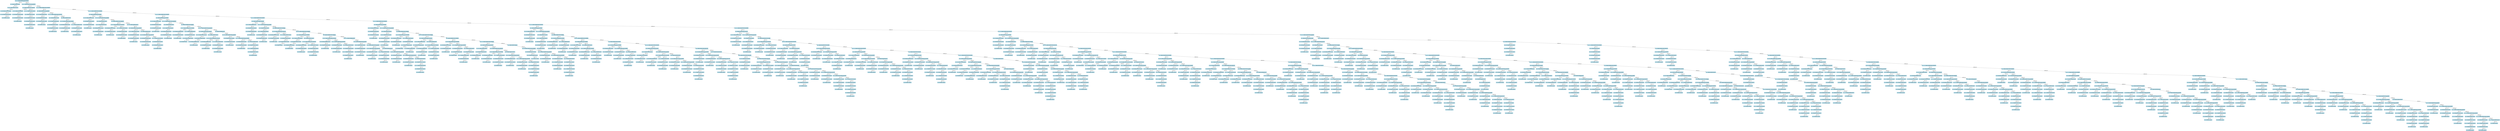 digraph "[flag := TRUE]" {
"0x22af010" [label="[y <-- x - 1 otimes 0x22af070 oplus 0x22b7ec0]", color=lightblue,style=filled,shape=box]
"0x22af010" -> "0x22af070" [label=extend_pre,color=black]
"0x22af070" [label="[x > y otimes 0x22af0d0 oplus 0]", color=lightblue,style=filled,shape=box]
"0x22af070" -> "0x22af0d0" [label=extend_pre,color=black]
"0x22af0d0" [label="[x <-- 50   otimes 0x22af130 oplus 0]", color=lightblue,style=filled,shape=box]
"0x22af0d0" -> "0x22af130" [label=extend_pre,color=black]
"0x22af130" [label="[z >= 200 otimes 0x22b7e00 oplus 0]", color=lightblue,style=filled,shape=box]
"0x22af130" -> "0x22b7e00" [label=extend_pre,color=black]
"0x22b7e00" [label="[z >= 100 otimes 0x22b7e60 oplus 0]", color=lightblue,style=filled,shape=box]
"0x22b7e00" -> "0x22b7e60" [label=extend_pre,color=black]
"0x22b7e60" [label="[z >= 50 otimes 0 oplus 0]", color=lightblue,style=filled,shape=box]
"0x22af010" -> "0x22b7ec0" [label=combine_pre,color=black]
"0x22b7ec0" [label="[y <-- x - 1 otimes 0x22b7f20 oplus 0x22b8340]", color=lightblue,style=filled,shape=box]
"0x22b7ec0" -> "0x22b7f20" [label=extend_pre,color=black]
"0x22b7f20" [label="[x > y otimes 0x22b7f80 oplus 0x22b8100]", color=lightblue,style=filled,shape=box]
"0x22b7f20" -> "0x22b7f80" [label=extend_pre,color=black]
"0x22b7f80" [label="[x <-- 50   otimes 0x22b7fe0 oplus 0]", color=lightblue,style=filled,shape=box]
"0x22b7f80" -> "0x22b7fe0" [label=extend_pre,color=black]
"0x22b7fe0" [label="[z >= 200 otimes 0x22b8040 oplus 0]", color=lightblue,style=filled,shape=box]
"0x22b7fe0" -> "0x22b8040" [label=extend_pre,color=black]
"0x22b8040" [label="[z >= 100 otimes 0x22b80a0 oplus 0]", color=lightblue,style=filled,shape=box]
"0x22b8040" -> "0x22b80a0" [label=extend_pre,color=black]
"0x22b80a0" [label="[z >= 50 otimes 0 oplus 0]", color=lightblue,style=filled,shape=box]
"0x22b7f20" -> "0x22b8100" [label=combine_pre,color=black]
"0x22b8100" [label="[x <-- x + 1 otimes 0x22b8160 oplus 0]", color=lightblue,style=filled,shape=box]
"0x22b8100" -> "0x22b8160" [label=extend_pre,color=black]
"0x22b8160" [label="[x <= y otimes 0x22b81c0 oplus 0]", color=lightblue,style=filled,shape=box]
"0x22b8160" -> "0x22b81c0" [label=extend_pre,color=black]
"0x22b81c0" [label="[x <-- 50   otimes 0x22b8220 oplus 0]", color=lightblue,style=filled,shape=box]
"0x22b81c0" -> "0x22b8220" [label=extend_pre,color=black]
"0x22b8220" [label="[z >= 200 otimes 0x22b8280 oplus 0]", color=lightblue,style=filled,shape=box]
"0x22b8220" -> "0x22b8280" [label=extend_pre,color=black]
"0x22b8280" [label="[z >= 100 otimes 0x22b82e0 oplus 0]", color=lightblue,style=filled,shape=box]
"0x22b8280" -> "0x22b82e0" [label=extend_pre,color=black]
"0x22b82e0" [label="[z >= 50 otimes 0 oplus 0]", color=lightblue,style=filled,shape=box]
"0x22b7ec0" -> "0x22b8340" [label=combine_pre,color=black]
"0x22b8340" [label="[y <-- x - 1 otimes 0x22b83a0 oplus 0x22b8b20]", color=lightblue,style=filled,shape=box]
"0x22b8340" -> "0x22b83a0" [label=extend_pre,color=black]
"0x22b83a0" [label="[x > y otimes 0x22b8400 oplus 0x22b8580]", color=lightblue,style=filled,shape=box]
"0x22b83a0" -> "0x22b8400" [label=extend_pre,color=black]
"0x22b8400" [label="[x <-- 50   otimes 0x22b8460 oplus 0]", color=lightblue,style=filled,shape=box]
"0x22b8400" -> "0x22b8460" [label=extend_pre,color=black]
"0x22b8460" [label="[z >= 200 otimes 0x22b84c0 oplus 0]", color=lightblue,style=filled,shape=box]
"0x22b8460" -> "0x22b84c0" [label=extend_pre,color=black]
"0x22b84c0" [label="[z >= 100 otimes 0x22b8520 oplus 0]", color=lightblue,style=filled,shape=box]
"0x22b84c0" -> "0x22b8520" [label=extend_pre,color=black]
"0x22b8520" [label="[z >= 50 otimes 0 oplus 0]", color=lightblue,style=filled,shape=box]
"0x22b83a0" -> "0x22b8580" [label=combine_pre,color=black]
"0x22b8580" [label="[x <-- x + 1 otimes 0x22b85e0 oplus 0x22b87c0]", color=lightblue,style=filled,shape=box]
"0x22b8580" -> "0x22b85e0" [label=extend_pre,color=black]
"0x22b85e0" [label="[x <= y otimes 0x22b8640 oplus 0]", color=lightblue,style=filled,shape=box]
"0x22b85e0" -> "0x22b8640" [label=extend_pre,color=black]
"0x22b8640" [label="[x <-- 50   otimes 0x22b86a0 oplus 0]", color=lightblue,style=filled,shape=box]
"0x22b8640" -> "0x22b86a0" [label=extend_pre,color=black]
"0x22b86a0" [label="[z >= 200 otimes 0x22b8700 oplus 0]", color=lightblue,style=filled,shape=box]
"0x22b86a0" -> "0x22b8700" [label=extend_pre,color=black]
"0x22b8700" [label="[z >= 100 otimes 0x22b8760 oplus 0]", color=lightblue,style=filled,shape=box]
"0x22b8700" -> "0x22b8760" [label=extend_pre,color=black]
"0x22b8760" [label="[z >= 50 otimes 0 oplus 0]", color=lightblue,style=filled,shape=box]
"0x22b8580" -> "0x22b87c0" [label=combine_pre,color=black]
"0x22b87c0" [label="[x > y otimes 0x22b8820 oplus 0]", color=lightblue,style=filled,shape=box]
"0x22b87c0" -> "0x22b8820" [label=extend_pre,color=black]
"0x22b8820" [label="[x <-- 50   otimes 0x22b8880 oplus 0x22b89a0]", color=lightblue,style=filled,shape=box]
"0x22b8820" -> "0x22b8880" [label=extend_pre,color=black]
"0x22b8880" [label="[z >= 200 otimes 0x22b88e0 oplus 0]", color=lightblue,style=filled,shape=box]
"0x22b8880" -> "0x22b88e0" [label=extend_pre,color=black]
"0x22b88e0" [label="[z >= 100 otimes 0x22b8940 oplus 0]", color=lightblue,style=filled,shape=box]
"0x22b88e0" -> "0x22b8940" [label=extend_pre,color=black]
"0x22b8940" [label="[z >= 50 otimes 0 oplus 0]", color=lightblue,style=filled,shape=box]
"0x22b8820" -> "0x22b89a0" [label=combine_pre,color=black]
"0x22b89a0" [label="[x <-- x - 3 otimes 0x22b8a00 oplus 0]", color=lightblue,style=filled,shape=box]
"0x22b89a0" -> "0x22b8a00" [label=extend_pre,color=black]
"0x22b8a00" [label="[z < 200 otimes 0x22b8a60 oplus 0]", color=lightblue,style=filled,shape=box]
"0x22b8a00" -> "0x22b8a60" [label=extend_pre,color=black]
"0x22b8a60" [label="[z >= 100 otimes 0x22b8ac0 oplus 0]", color=lightblue,style=filled,shape=box]
"0x22b8a60" -> "0x22b8ac0" [label=extend_pre,color=black]
"0x22b8ac0" [label="[z >= 50 otimes 0 oplus 0]", color=lightblue,style=filled,shape=box]
"0x22b8340" -> "0x22b8b20" [label=combine_pre,color=black]
"0x22b8b20" [label="[y <-- x - 1 otimes 0x22b8b80 oplus 0x22b98a0]", color=lightblue,style=filled,shape=box]
"0x22b8b20" -> "0x22b8b80" [label=extend_pre,color=black]
"0x22b8b80" [label="[x > y otimes 0x22b8be0 oplus 0x22b8d60]", color=lightblue,style=filled,shape=box]
"0x22b8b80" -> "0x22b8be0" [label=extend_pre,color=black]
"0x22b8be0" [label="[x <-- 50   otimes 0x22b8c40 oplus 0]", color=lightblue,style=filled,shape=box]
"0x22b8be0" -> "0x22b8c40" [label=extend_pre,color=black]
"0x22b8c40" [label="[z >= 200 otimes 0x22b8ca0 oplus 0]", color=lightblue,style=filled,shape=box]
"0x22b8c40" -> "0x22b8ca0" [label=extend_pre,color=black]
"0x22b8ca0" [label="[z >= 100 otimes 0x22b8d00 oplus 0]", color=lightblue,style=filled,shape=box]
"0x22b8ca0" -> "0x22b8d00" [label=extend_pre,color=black]
"0x22b8d00" [label="[z >= 50 otimes 0 oplus 0]", color=lightblue,style=filled,shape=box]
"0x22b8b80" -> "0x22b8d60" [label=combine_pre,color=black]
"0x22b8d60" [label="[x <-- x + 1 otimes 0x22b8dc0 oplus 0x22b8fa0]", color=lightblue,style=filled,shape=box]
"0x22b8d60" -> "0x22b8dc0" [label=extend_pre,color=black]
"0x22b8dc0" [label="[x <= y otimes 0x22b8e20 oplus 0]", color=lightblue,style=filled,shape=box]
"0x22b8dc0" -> "0x22b8e20" [label=extend_pre,color=black]
"0x22b8e20" [label="[x <-- 50   otimes 0x22b8e80 oplus 0]", color=lightblue,style=filled,shape=box]
"0x22b8e20" -> "0x22b8e80" [label=extend_pre,color=black]
"0x22b8e80" [label="[z >= 200 otimes 0x22b8ee0 oplus 0]", color=lightblue,style=filled,shape=box]
"0x22b8e80" -> "0x22b8ee0" [label=extend_pre,color=black]
"0x22b8ee0" [label="[z >= 100 otimes 0x22b8f40 oplus 0]", color=lightblue,style=filled,shape=box]
"0x22b8ee0" -> "0x22b8f40" [label=extend_pre,color=black]
"0x22b8f40" [label="[z >= 50 otimes 0 oplus 0]", color=lightblue,style=filled,shape=box]
"0x22b8d60" -> "0x22b8fa0" [label=combine_pre,color=black]
"0x22b8fa0" [label="[x > y otimes 0x22b9000 oplus 0x22b9300]", color=lightblue,style=filled,shape=box]
"0x22b8fa0" -> "0x22b9000" [label=extend_pre,color=black]
"0x22b9000" [label="[x <-- 50   otimes 0x22b9060 oplus 0x22b9180]", color=lightblue,style=filled,shape=box]
"0x22b9000" -> "0x22b9060" [label=extend_pre,color=black]
"0x22b9060" [label="[z >= 200 otimes 0x22b90c0 oplus 0]", color=lightblue,style=filled,shape=box]
"0x22b9060" -> "0x22b90c0" [label=extend_pre,color=black]
"0x22b90c0" [label="[z >= 100 otimes 0x22b9120 oplus 0]", color=lightblue,style=filled,shape=box]
"0x22b90c0" -> "0x22b9120" [label=extend_pre,color=black]
"0x22b9120" [label="[z >= 50 otimes 0 oplus 0]", color=lightblue,style=filled,shape=box]
"0x22b9000" -> "0x22b9180" [label=combine_pre,color=black]
"0x22b9180" [label="[x <-- x - 3 otimes 0x22b91e0 oplus 0]", color=lightblue,style=filled,shape=box]
"0x22b9180" -> "0x22b91e0" [label=extend_pre,color=black]
"0x22b91e0" [label="[z < 200 otimes 0x22b9240 oplus 0]", color=lightblue,style=filled,shape=box]
"0x22b91e0" -> "0x22b9240" [label=extend_pre,color=black]
"0x22b9240" [label="[z >= 100 otimes 0x22b92a0 oplus 0]", color=lightblue,style=filled,shape=box]
"0x22b9240" -> "0x22b92a0" [label=extend_pre,color=black]
"0x22b92a0" [label="[z >= 50 otimes 0 oplus 0]", color=lightblue,style=filled,shape=box]
"0x22b8fa0" -> "0x22b9300" [label=combine_pre,color=black]
"0x22b9300" [label="[x <-- x + 1 otimes 0x22b9360 oplus 0]", color=lightblue,style=filled,shape=box]
"0x22b9300" -> "0x22b9360" [label=extend_pre,color=black]
"0x22b9360" [label="[x <= y otimes 0x22b93c0 oplus 0x22b9540]", color=lightblue,style=filled,shape=box]
"0x22b9360" -> "0x22b93c0" [label=extend_pre,color=black]
"0x22b93c0" [label="[x <-- 50   otimes 0x22b9420 oplus 0]", color=lightblue,style=filled,shape=box]
"0x22b93c0" -> "0x22b9420" [label=extend_pre,color=black]
"0x22b9420" [label="[z >= 200 otimes 0x22b9480 oplus 0]", color=lightblue,style=filled,shape=box]
"0x22b9420" -> "0x22b9480" [label=extend_pre,color=black]
"0x22b9480" [label="[z >= 100 otimes 0x22b94e0 oplus 0]", color=lightblue,style=filled,shape=box]
"0x22b9480" -> "0x22b94e0" [label=extend_pre,color=black]
"0x22b94e0" [label="[z >= 50 otimes 0 oplus 0]", color=lightblue,style=filled,shape=box]
"0x22b9360" -> "0x22b9540" [label=combine_pre,color=black]
"0x22b9540" [label="[x <= y otimes 0x22b95a0 oplus 0]", color=lightblue,style=filled,shape=box]
"0x22b9540" -> "0x22b95a0" [label=extend_pre,color=black]
"0x22b95a0" [label="[x <-- 50   otimes 0x22b9600 oplus 0x22b9720]", color=lightblue,style=filled,shape=box]
"0x22b95a0" -> "0x22b9600" [label=extend_pre,color=black]
"0x22b9600" [label="[z >= 200 otimes 0x22b9660 oplus 0]", color=lightblue,style=filled,shape=box]
"0x22b9600" -> "0x22b9660" [label=extend_pre,color=black]
"0x22b9660" [label="[z >= 100 otimes 0x22b96c0 oplus 0]", color=lightblue,style=filled,shape=box]
"0x22b9660" -> "0x22b96c0" [label=extend_pre,color=black]
"0x22b96c0" [label="[z >= 50 otimes 0 oplus 0]", color=lightblue,style=filled,shape=box]
"0x22b95a0" -> "0x22b9720" [label=combine_pre,color=black]
"0x22b9720" [label="[x <-- x - 3 otimes 0x22b9780 oplus 0]", color=lightblue,style=filled,shape=box]
"0x22b9720" -> "0x22b9780" [label=extend_pre,color=black]
"0x22b9780" [label="[z < 200 otimes 0x22b97e0 oplus 0]", color=lightblue,style=filled,shape=box]
"0x22b9780" -> "0x22b97e0" [label=extend_pre,color=black]
"0x22b97e0" [label="[z >= 100 otimes 0x22b9840 oplus 0]", color=lightblue,style=filled,shape=box]
"0x22b97e0" -> "0x22b9840" [label=extend_pre,color=black]
"0x22b9840" [label="[z >= 50 otimes 0 oplus 0]", color=lightblue,style=filled,shape=box]
"0x22b8b20" -> "0x22b98a0" [label=combine_pre,color=black]
"0x22b98a0" [label="[y <-- x - 1 otimes 0x22b9900 oplus 0x22bab60]", color=lightblue,style=filled,shape=box]
"0x22b98a0" -> "0x22b9900" [label=extend_pre,color=black]
"0x22b9900" [label="[x > y otimes 0x22b9960 oplus 0x22b9ae0]", color=lightblue,style=filled,shape=box]
"0x22b9900" -> "0x22b9960" [label=extend_pre,color=black]
"0x22b9960" [label="[x <-- 50   otimes 0x22b99c0 oplus 0]", color=lightblue,style=filled,shape=box]
"0x22b9960" -> "0x22b99c0" [label=extend_pre,color=black]
"0x22b99c0" [label="[z >= 200 otimes 0x22b9a20 oplus 0]", color=lightblue,style=filled,shape=box]
"0x22b99c0" -> "0x22b9a20" [label=extend_pre,color=black]
"0x22b9a20" [label="[z >= 100 otimes 0x22b9a80 oplus 0]", color=lightblue,style=filled,shape=box]
"0x22b9a20" -> "0x22b9a80" [label=extend_pre,color=black]
"0x22b9a80" [label="[z >= 50 otimes 0 oplus 0]", color=lightblue,style=filled,shape=box]
"0x22b9900" -> "0x22b9ae0" [label=combine_pre,color=black]
"0x22b9ae0" [label="[x <-- x + 1 otimes 0x22b9b40 oplus 0x22b9d20]", color=lightblue,style=filled,shape=box]
"0x22b9ae0" -> "0x22b9b40" [label=extend_pre,color=black]
"0x22b9b40" [label="[x <= y otimes 0x22b9ba0 oplus 0]", color=lightblue,style=filled,shape=box]
"0x22b9b40" -> "0x22b9ba0" [label=extend_pre,color=black]
"0x22b9ba0" [label="[x <-- 50   otimes 0x22b9c00 oplus 0]", color=lightblue,style=filled,shape=box]
"0x22b9ba0" -> "0x22b9c00" [label=extend_pre,color=black]
"0x22b9c00" [label="[z >= 200 otimes 0x22b9c60 oplus 0]", color=lightblue,style=filled,shape=box]
"0x22b9c00" -> "0x22b9c60" [label=extend_pre,color=black]
"0x22b9c60" [label="[z >= 100 otimes 0x22b9cc0 oplus 0]", color=lightblue,style=filled,shape=box]
"0x22b9c60" -> "0x22b9cc0" [label=extend_pre,color=black]
"0x22b9cc0" [label="[z >= 50 otimes 0 oplus 0]", color=lightblue,style=filled,shape=box]
"0x22b9ae0" -> "0x22b9d20" [label=combine_pre,color=black]
"0x22b9d20" [label="[x > y otimes 0x22b9d80 oplus 0x22ba080]", color=lightblue,style=filled,shape=box]
"0x22b9d20" -> "0x22b9d80" [label=extend_pre,color=black]
"0x22b9d80" [label="[x <-- 50   otimes 0x22b9de0 oplus 0x22b9f00]", color=lightblue,style=filled,shape=box]
"0x22b9d80" -> "0x22b9de0" [label=extend_pre,color=black]
"0x22b9de0" [label="[z >= 200 otimes 0x22b9e40 oplus 0]", color=lightblue,style=filled,shape=box]
"0x22b9de0" -> "0x22b9e40" [label=extend_pre,color=black]
"0x22b9e40" [label="[z >= 100 otimes 0x22b9ea0 oplus 0]", color=lightblue,style=filled,shape=box]
"0x22b9e40" -> "0x22b9ea0" [label=extend_pre,color=black]
"0x22b9ea0" [label="[z >= 50 otimes 0 oplus 0]", color=lightblue,style=filled,shape=box]
"0x22b9d80" -> "0x22b9f00" [label=combine_pre,color=black]
"0x22b9f00" [label="[x <-- x - 3 otimes 0x22b9f60 oplus 0]", color=lightblue,style=filled,shape=box]
"0x22b9f00" -> "0x22b9f60" [label=extend_pre,color=black]
"0x22b9f60" [label="[z < 200 otimes 0x22b9fc0 oplus 0]", color=lightblue,style=filled,shape=box]
"0x22b9f60" -> "0x22b9fc0" [label=extend_pre,color=black]
"0x22b9fc0" [label="[z >= 100 otimes 0x22ba020 oplus 0]", color=lightblue,style=filled,shape=box]
"0x22b9fc0" -> "0x22ba020" [label=extend_pre,color=black]
"0x22ba020" [label="[z >= 50 otimes 0 oplus 0]", color=lightblue,style=filled,shape=box]
"0x22b9d20" -> "0x22ba080" [label=combine_pre,color=black]
"0x22ba080" [label="[x <-- x + 1 otimes 0x22ba0e0 oplus 0x22ba620]", color=lightblue,style=filled,shape=box]
"0x22ba080" -> "0x22ba0e0" [label=extend_pre,color=black]
"0x22ba0e0" [label="[x <= y otimes 0x22ba140 oplus 0x22ba2c0]", color=lightblue,style=filled,shape=box]
"0x22ba0e0" -> "0x22ba140" [label=extend_pre,color=black]
"0x22ba140" [label="[x <-- 50   otimes 0x22ba1a0 oplus 0]", color=lightblue,style=filled,shape=box]
"0x22ba140" -> "0x22ba1a0" [label=extend_pre,color=black]
"0x22ba1a0" [label="[z >= 200 otimes 0x22ba200 oplus 0]", color=lightblue,style=filled,shape=box]
"0x22ba1a0" -> "0x22ba200" [label=extend_pre,color=black]
"0x22ba200" [label="[z >= 100 otimes 0x22ba260 oplus 0]", color=lightblue,style=filled,shape=box]
"0x22ba200" -> "0x22ba260" [label=extend_pre,color=black]
"0x22ba260" [label="[z >= 50 otimes 0 oplus 0]", color=lightblue,style=filled,shape=box]
"0x22ba0e0" -> "0x22ba2c0" [label=combine_pre,color=black]
"0x22ba2c0" [label="[x <= y otimes 0x22ba320 oplus 0]", color=lightblue,style=filled,shape=box]
"0x22ba2c0" -> "0x22ba320" [label=extend_pre,color=black]
"0x22ba320" [label="[x <-- 50   otimes 0x22ba380 oplus 0x22ba4a0]", color=lightblue,style=filled,shape=box]
"0x22ba320" -> "0x22ba380" [label=extend_pre,color=black]
"0x22ba380" [label="[z >= 200 otimes 0x22ba3e0 oplus 0]", color=lightblue,style=filled,shape=box]
"0x22ba380" -> "0x22ba3e0" [label=extend_pre,color=black]
"0x22ba3e0" [label="[z >= 100 otimes 0x22ba440 oplus 0]", color=lightblue,style=filled,shape=box]
"0x22ba3e0" -> "0x22ba440" [label=extend_pre,color=black]
"0x22ba440" [label="[z >= 50 otimes 0 oplus 0]", color=lightblue,style=filled,shape=box]
"0x22ba320" -> "0x22ba4a0" [label=combine_pre,color=black]
"0x22ba4a0" [label="[x <-- x - 3 otimes 0x22ba500 oplus 0]", color=lightblue,style=filled,shape=box]
"0x22ba4a0" -> "0x22ba500" [label=extend_pre,color=black]
"0x22ba500" [label="[z < 200 otimes 0x22ba560 oplus 0]", color=lightblue,style=filled,shape=box]
"0x22ba500" -> "0x22ba560" [label=extend_pre,color=black]
"0x22ba560" [label="[z >= 100 otimes 0x22ba5c0 oplus 0]", color=lightblue,style=filled,shape=box]
"0x22ba560" -> "0x22ba5c0" [label=extend_pre,color=black]
"0x22ba5c0" [label="[z >= 50 otimes 0 oplus 0]", color=lightblue,style=filled,shape=box]
"0x22ba080" -> "0x22ba620" [label=combine_pre,color=black]
"0x22ba620" [label="[x > y otimes 0x22ba680 oplus 0]", color=lightblue,style=filled,shape=box]
"0x22ba620" -> "0x22ba680" [label=extend_pre,color=black]
"0x22ba680" [label="[x <-- 50   otimes 0x22ba6e0 oplus 0x22ba800]", color=lightblue,style=filled,shape=box]
"0x22ba680" -> "0x22ba6e0" [label=extend_pre,color=black]
"0x22ba6e0" [label="[z >= 200 otimes 0x22ba740 oplus 0]", color=lightblue,style=filled,shape=box]
"0x22ba6e0" -> "0x22ba740" [label=extend_pre,color=black]
"0x22ba740" [label="[z >= 100 otimes 0x22ba7a0 oplus 0]", color=lightblue,style=filled,shape=box]
"0x22ba740" -> "0x22ba7a0" [label=extend_pre,color=black]
"0x22ba7a0" [label="[z >= 50 otimes 0 oplus 0]", color=lightblue,style=filled,shape=box]
"0x22ba680" -> "0x22ba800" [label=combine_pre,color=black]
"0x22ba800" [label="[x <-- x - 3 otimes 0x22ba860 oplus 0x22ba980]", color=lightblue,style=filled,shape=box]
"0x22ba800" -> "0x22ba860" [label=extend_pre,color=black]
"0x22ba860" [label="[z < 200 otimes 0x22ba8c0 oplus 0]", color=lightblue,style=filled,shape=box]
"0x22ba860" -> "0x22ba8c0" [label=extend_pre,color=black]
"0x22ba8c0" [label="[z >= 100 otimes 0x22ba920 oplus 0]", color=lightblue,style=filled,shape=box]
"0x22ba8c0" -> "0x22ba920" [label=extend_pre,color=black]
"0x22ba920" [label="[z >= 50 otimes 0 oplus 0]", color=lightblue,style=filled,shape=box]
"0x22ba800" -> "0x22ba980" [label=combine_pre,color=black]
"0x22ba980" [label="[x >= 10 otimes 0x22ba9e0 oplus 0]", color=lightblue,style=filled,shape=box]
"0x22ba980" -> "0x22ba9e0" [label=extend_pre,color=black]
"0x22ba9e0" [label="[x >= 20 otimes 0x22baa40 oplus 0]", color=lightblue,style=filled,shape=box]
"0x22ba9e0" -> "0x22baa40" [label=extend_pre,color=black]
"0x22baa40" [label="[x <-- x - 2 otimes 0x22baaa0 oplus 0]", color=lightblue,style=filled,shape=box]
"0x22baa40" -> "0x22baaa0" [label=extend_pre,color=black]
"0x22baaa0" [label="[z < 100 otimes 0x22bab00 oplus 0]", color=lightblue,style=filled,shape=box]
"0x22baaa0" -> "0x22bab00" [label=extend_pre,color=black]
"0x22bab00" [label="[z >= 50 otimes 0 oplus 0]", color=lightblue,style=filled,shape=box]
"0x22b98a0" -> "0x22bab60" [label=combine_pre,color=black]
"0x22bab60" [label="[y <-- x - 1 otimes 0x22babc0 oplus 0x22bc900]", color=lightblue,style=filled,shape=box]
"0x22bab60" -> "0x22babc0" [label=extend_pre,color=black]
"0x22babc0" [label="[x > y otimes 0x22bac20 oplus 0x22bada0]", color=lightblue,style=filled,shape=box]
"0x22babc0" -> "0x22bac20" [label=extend_pre,color=black]
"0x22bac20" [label="[x <-- 50   otimes 0x22bac80 oplus 0]", color=lightblue,style=filled,shape=box]
"0x22bac20" -> "0x22bac80" [label=extend_pre,color=black]
"0x22bac80" [label="[z >= 200 otimes 0x22bace0 oplus 0]", color=lightblue,style=filled,shape=box]
"0x22bac80" -> "0x22bace0" [label=extend_pre,color=black]
"0x22bace0" [label="[z >= 100 otimes 0x22bad40 oplus 0]", color=lightblue,style=filled,shape=box]
"0x22bace0" -> "0x22bad40" [label=extend_pre,color=black]
"0x22bad40" [label="[z >= 50 otimes 0 oplus 0]", color=lightblue,style=filled,shape=box]
"0x22babc0" -> "0x22bada0" [label=combine_pre,color=black]
"0x22bada0" [label="[x <-- x + 1 otimes 0x22bae00 oplus 0x22bafe0]", color=lightblue,style=filled,shape=box]
"0x22bada0" -> "0x22bae00" [label=extend_pre,color=black]
"0x22bae00" [label="[x <= y otimes 0x22bae60 oplus 0]", color=lightblue,style=filled,shape=box]
"0x22bae00" -> "0x22bae60" [label=extend_pre,color=black]
"0x22bae60" [label="[x <-- 50   otimes 0x22baec0 oplus 0]", color=lightblue,style=filled,shape=box]
"0x22bae60" -> "0x22baec0" [label=extend_pre,color=black]
"0x22baec0" [label="[z >= 200 otimes 0x22baf20 oplus 0]", color=lightblue,style=filled,shape=box]
"0x22baec0" -> "0x22baf20" [label=extend_pre,color=black]
"0x22baf20" [label="[z >= 100 otimes 0x22baf80 oplus 0]", color=lightblue,style=filled,shape=box]
"0x22baf20" -> "0x22baf80" [label=extend_pre,color=black]
"0x22baf80" [label="[z >= 50 otimes 0 oplus 0]", color=lightblue,style=filled,shape=box]
"0x22bada0" -> "0x22bafe0" [label=combine_pre,color=black]
"0x22bafe0" [label="[x > y otimes 0x22bb040 oplus 0x22bb340]", color=lightblue,style=filled,shape=box]
"0x22bafe0" -> "0x22bb040" [label=extend_pre,color=black]
"0x22bb040" [label="[x <-- 50   otimes 0x22bb0a0 oplus 0x22bb1c0]", color=lightblue,style=filled,shape=box]
"0x22bb040" -> "0x22bb0a0" [label=extend_pre,color=black]
"0x22bb0a0" [label="[z >= 200 otimes 0x22bb100 oplus 0]", color=lightblue,style=filled,shape=box]
"0x22bb0a0" -> "0x22bb100" [label=extend_pre,color=black]
"0x22bb100" [label="[z >= 100 otimes 0x22bb160 oplus 0]", color=lightblue,style=filled,shape=box]
"0x22bb100" -> "0x22bb160" [label=extend_pre,color=black]
"0x22bb160" [label="[z >= 50 otimes 0 oplus 0]", color=lightblue,style=filled,shape=box]
"0x22bb040" -> "0x22bb1c0" [label=combine_pre,color=black]
"0x22bb1c0" [label="[x <-- x - 3 otimes 0x22bb220 oplus 0]", color=lightblue,style=filled,shape=box]
"0x22bb1c0" -> "0x22bb220" [label=extend_pre,color=black]
"0x22bb220" [label="[z < 200 otimes 0x22bb280 oplus 0]", color=lightblue,style=filled,shape=box]
"0x22bb220" -> "0x22bb280" [label=extend_pre,color=black]
"0x22bb280" [label="[z >= 100 otimes 0x22bb2e0 oplus 0]", color=lightblue,style=filled,shape=box]
"0x22bb280" -> "0x22bb2e0" [label=extend_pre,color=black]
"0x22bb2e0" [label="[z >= 50 otimes 0 oplus 0]", color=lightblue,style=filled,shape=box]
"0x22bafe0" -> "0x22bb340" [label=combine_pre,color=black]
"0x22bb340" [label="[x <-- x + 1 otimes 0x22bb3a0 oplus 0x22bb8e0]", color=lightblue,style=filled,shape=box]
"0x22bb340" -> "0x22bb3a0" [label=extend_pre,color=black]
"0x22bb3a0" [label="[x <= y otimes 0x22bb400 oplus 0x22bb580]", color=lightblue,style=filled,shape=box]
"0x22bb3a0" -> "0x22bb400" [label=extend_pre,color=black]
"0x22bb400" [label="[x <-- 50   otimes 0x22bb460 oplus 0]", color=lightblue,style=filled,shape=box]
"0x22bb400" -> "0x22bb460" [label=extend_pre,color=black]
"0x22bb460" [label="[z >= 200 otimes 0x22bb4c0 oplus 0]", color=lightblue,style=filled,shape=box]
"0x22bb460" -> "0x22bb4c0" [label=extend_pre,color=black]
"0x22bb4c0" [label="[z >= 100 otimes 0x22bb520 oplus 0]", color=lightblue,style=filled,shape=box]
"0x22bb4c0" -> "0x22bb520" [label=extend_pre,color=black]
"0x22bb520" [label="[z >= 50 otimes 0 oplus 0]", color=lightblue,style=filled,shape=box]
"0x22bb3a0" -> "0x22bb580" [label=combine_pre,color=black]
"0x22bb580" [label="[x <= y otimes 0x22bb5e0 oplus 0]", color=lightblue,style=filled,shape=box]
"0x22bb580" -> "0x22bb5e0" [label=extend_pre,color=black]
"0x22bb5e0" [label="[x <-- 50   otimes 0x22bb640 oplus 0x22bb760]", color=lightblue,style=filled,shape=box]
"0x22bb5e0" -> "0x22bb640" [label=extend_pre,color=black]
"0x22bb640" [label="[z >= 200 otimes 0x22bb6a0 oplus 0]", color=lightblue,style=filled,shape=box]
"0x22bb640" -> "0x22bb6a0" [label=extend_pre,color=black]
"0x22bb6a0" [label="[z >= 100 otimes 0x22bb700 oplus 0]", color=lightblue,style=filled,shape=box]
"0x22bb6a0" -> "0x22bb700" [label=extend_pre,color=black]
"0x22bb700" [label="[z >= 50 otimes 0 oplus 0]", color=lightblue,style=filled,shape=box]
"0x22bb5e0" -> "0x22bb760" [label=combine_pre,color=black]
"0x22bb760" [label="[x <-- x - 3 otimes 0x22bb7c0 oplus 0]", color=lightblue,style=filled,shape=box]
"0x22bb760" -> "0x22bb7c0" [label=extend_pre,color=black]
"0x22bb7c0" [label="[z < 200 otimes 0x22bb820 oplus 0]", color=lightblue,style=filled,shape=box]
"0x22bb7c0" -> "0x22bb820" [label=extend_pre,color=black]
"0x22bb820" [label="[z >= 100 otimes 0x22bb880 oplus 0]", color=lightblue,style=filled,shape=box]
"0x22bb820" -> "0x22bb880" [label=extend_pre,color=black]
"0x22bb880" [label="[z >= 50 otimes 0 oplus 0]", color=lightblue,style=filled,shape=box]
"0x22bb340" -> "0x22bb8e0" [label=combine_pre,color=black]
"0x22bb8e0" [label="[x > y otimes 0x22bb940 oplus 0x22bbe20]", color=lightblue,style=filled,shape=box]
"0x22bb8e0" -> "0x22bb940" [label=extend_pre,color=black]
"0x22bb940" [label="[x <-- 50   otimes 0x22bb9a0 oplus 0x22bbac0]", color=lightblue,style=filled,shape=box]
"0x22bb940" -> "0x22bb9a0" [label=extend_pre,color=black]
"0x22bb9a0" [label="[z >= 200 otimes 0x22bba00 oplus 0]", color=lightblue,style=filled,shape=box]
"0x22bb9a0" -> "0x22bba00" [label=extend_pre,color=black]
"0x22bba00" [label="[z >= 100 otimes 0x22bba60 oplus 0]", color=lightblue,style=filled,shape=box]
"0x22bba00" -> "0x22bba60" [label=extend_pre,color=black]
"0x22bba60" [label="[z >= 50 otimes 0 oplus 0]", color=lightblue,style=filled,shape=box]
"0x22bb940" -> "0x22bbac0" [label=combine_pre,color=black]
"0x22bbac0" [label="[x <-- x - 3 otimes 0x22bbb20 oplus 0x22bbc40]", color=lightblue,style=filled,shape=box]
"0x22bbac0" -> "0x22bbb20" [label=extend_pre,color=black]
"0x22bbb20" [label="[z < 200 otimes 0x22bbb80 oplus 0]", color=lightblue,style=filled,shape=box]
"0x22bbb20" -> "0x22bbb80" [label=extend_pre,color=black]
"0x22bbb80" [label="[z >= 100 otimes 0x22bbbe0 oplus 0]", color=lightblue,style=filled,shape=box]
"0x22bbb80" -> "0x22bbbe0" [label=extend_pre,color=black]
"0x22bbbe0" [label="[z >= 50 otimes 0 oplus 0]", color=lightblue,style=filled,shape=box]
"0x22bbac0" -> "0x22bbc40" [label=combine_pre,color=black]
"0x22bbc40" [label="[x >= 10 otimes 0x22bbca0 oplus 0]", color=lightblue,style=filled,shape=box]
"0x22bbc40" -> "0x22bbca0" [label=extend_pre,color=black]
"0x22bbca0" [label="[x >= 20 otimes 0x22bbd00 oplus 0]", color=lightblue,style=filled,shape=box]
"0x22bbca0" -> "0x22bbd00" [label=extend_pre,color=black]
"0x22bbd00" [label="[x <-- x - 2 otimes 0x22bbd60 oplus 0]", color=lightblue,style=filled,shape=box]
"0x22bbd00" -> "0x22bbd60" [label=extend_pre,color=black]
"0x22bbd60" [label="[z < 100 otimes 0x22bbdc0 oplus 0]", color=lightblue,style=filled,shape=box]
"0x22bbd60" -> "0x22bbdc0" [label=extend_pre,color=black]
"0x22bbdc0" [label="[z >= 50 otimes 0 oplus 0]", color=lightblue,style=filled,shape=box]
"0x22bb8e0" -> "0x22bbe20" [label=combine_pre,color=black]
"0x22bbe20" [label="[x <-- x + 1 otimes 0x22bbe80 oplus 0]", color=lightblue,style=filled,shape=box]
"0x22bbe20" -> "0x22bbe80" [label=extend_pre,color=black]
"0x22bbe80" [label="[x <= y otimes 0x22bbee0 oplus 0x22bc060]", color=lightblue,style=filled,shape=box]
"0x22bbe80" -> "0x22bbee0" [label=extend_pre,color=black]
"0x22bbee0" [label="[x <-- 50   otimes 0x22bbf40 oplus 0]", color=lightblue,style=filled,shape=box]
"0x22bbee0" -> "0x22bbf40" [label=extend_pre,color=black]
"0x22bbf40" [label="[z >= 200 otimes 0x22bbfa0 oplus 0]", color=lightblue,style=filled,shape=box]
"0x22bbf40" -> "0x22bbfa0" [label=extend_pre,color=black]
"0x22bbfa0" [label="[z >= 100 otimes 0x22bc000 oplus 0]", color=lightblue,style=filled,shape=box]
"0x22bbfa0" -> "0x22bc000" [label=extend_pre,color=black]
"0x22bc000" [label="[z >= 50 otimes 0 oplus 0]", color=lightblue,style=filled,shape=box]
"0x22bbe80" -> "0x22bc060" [label=combine_pre,color=black]
"0x22bc060" [label="[x <= y otimes 0x22bc0c0 oplus 0x22bc3c0]", color=lightblue,style=filled,shape=box]
"0x22bc060" -> "0x22bc0c0" [label=extend_pre,color=black]
"0x22bc0c0" [label="[x <-- 50   otimes 0x22bc120 oplus 0x22bc240]", color=lightblue,style=filled,shape=box]
"0x22bc0c0" -> "0x22bc120" [label=extend_pre,color=black]
"0x22bc120" [label="[z >= 200 otimes 0x22bc180 oplus 0]", color=lightblue,style=filled,shape=box]
"0x22bc120" -> "0x22bc180" [label=extend_pre,color=black]
"0x22bc180" [label="[z >= 100 otimes 0x22bc1e0 oplus 0]", color=lightblue,style=filled,shape=box]
"0x22bc180" -> "0x22bc1e0" [label=extend_pre,color=black]
"0x22bc1e0" [label="[z >= 50 otimes 0 oplus 0]", color=lightblue,style=filled,shape=box]
"0x22bc0c0" -> "0x22bc240" [label=combine_pre,color=black]
"0x22bc240" [label="[x <-- x - 3 otimes 0x22bc2a0 oplus 0]", color=lightblue,style=filled,shape=box]
"0x22bc240" -> "0x22bc2a0" [label=extend_pre,color=black]
"0x22bc2a0" [label="[z < 200 otimes 0x22bc300 oplus 0]", color=lightblue,style=filled,shape=box]
"0x22bc2a0" -> "0x22bc300" [label=extend_pre,color=black]
"0x22bc300" [label="[z >= 100 otimes 0x22bc360 oplus 0]", color=lightblue,style=filled,shape=box]
"0x22bc300" -> "0x22bc360" [label=extend_pre,color=black]
"0x22bc360" [label="[z >= 50 otimes 0 oplus 0]", color=lightblue,style=filled,shape=box]
"0x22bc060" -> "0x22bc3c0" [label=combine_pre,color=black]
"0x22bc3c0" [label="[x <= y otimes 0x22bc420 oplus 0]", color=lightblue,style=filled,shape=box]
"0x22bc3c0" -> "0x22bc420" [label=extend_pre,color=black]
"0x22bc420" [label="[x <-- 50   otimes 0x22bc480 oplus 0x22bc5a0]", color=lightblue,style=filled,shape=box]
"0x22bc420" -> "0x22bc480" [label=extend_pre,color=black]
"0x22bc480" [label="[z >= 200 otimes 0x22bc4e0 oplus 0]", color=lightblue,style=filled,shape=box]
"0x22bc480" -> "0x22bc4e0" [label=extend_pre,color=black]
"0x22bc4e0" [label="[z >= 100 otimes 0x22bc540 oplus 0]", color=lightblue,style=filled,shape=box]
"0x22bc4e0" -> "0x22bc540" [label=extend_pre,color=black]
"0x22bc540" [label="[z >= 50 otimes 0 oplus 0]", color=lightblue,style=filled,shape=box]
"0x22bc420" -> "0x22bc5a0" [label=combine_pre,color=black]
"0x22bc5a0" [label="[x <-- x - 3 otimes 0x22bc600 oplus 0x22bc720]", color=lightblue,style=filled,shape=box]
"0x22bc5a0" -> "0x22bc600" [label=extend_pre,color=black]
"0x22bc600" [label="[z < 200 otimes 0x22bc660 oplus 0]", color=lightblue,style=filled,shape=box]
"0x22bc600" -> "0x22bc660" [label=extend_pre,color=black]
"0x22bc660" [label="[z >= 100 otimes 0x22bc6c0 oplus 0]", color=lightblue,style=filled,shape=box]
"0x22bc660" -> "0x22bc6c0" [label=extend_pre,color=black]
"0x22bc6c0" [label="[z >= 50 otimes 0 oplus 0]", color=lightblue,style=filled,shape=box]
"0x22bc5a0" -> "0x22bc720" [label=combine_pre,color=black]
"0x22bc720" [label="[x >= 10 otimes 0x22bc780 oplus 0]", color=lightblue,style=filled,shape=box]
"0x22bc720" -> "0x22bc780" [label=extend_pre,color=black]
"0x22bc780" [label="[x >= 20 otimes 0x22bc7e0 oplus 0]", color=lightblue,style=filled,shape=box]
"0x22bc780" -> "0x22bc7e0" [label=extend_pre,color=black]
"0x22bc7e0" [label="[x <-- x - 2 otimes 0x22bc840 oplus 0]", color=lightblue,style=filled,shape=box]
"0x22bc7e0" -> "0x22bc840" [label=extend_pre,color=black]
"0x22bc840" [label="[z < 100 otimes 0x22bc8a0 oplus 0]", color=lightblue,style=filled,shape=box]
"0x22bc840" -> "0x22bc8a0" [label=extend_pre,color=black]
"0x22bc8a0" [label="[z >= 50 otimes 0 oplus 0]", color=lightblue,style=filled,shape=box]
"0x22bab60" -> "0x22bc900" [label=combine_pre,color=black]
"0x22bc900" [label="[y <-- x - 1 otimes 0x22bc960 oplus 0x22bee20]", color=lightblue,style=filled,shape=box]
"0x22bc900" -> "0x22bc960" [label=extend_pre,color=black]
"0x22bc960" [label="[x > y otimes 0x22bc9c0 oplus 0x22bcb40]", color=lightblue,style=filled,shape=box]
"0x22bc960" -> "0x22bc9c0" [label=extend_pre,color=black]
"0x22bc9c0" [label="[x <-- 50   otimes 0x22bca20 oplus 0]", color=lightblue,style=filled,shape=box]
"0x22bc9c0" -> "0x22bca20" [label=extend_pre,color=black]
"0x22bca20" [label="[z >= 200 otimes 0x22bca80 oplus 0]", color=lightblue,style=filled,shape=box]
"0x22bca20" -> "0x22bca80" [label=extend_pre,color=black]
"0x22bca80" [label="[z >= 100 otimes 0x22bcae0 oplus 0]", color=lightblue,style=filled,shape=box]
"0x22bca80" -> "0x22bcae0" [label=extend_pre,color=black]
"0x22bcae0" [label="[z >= 50 otimes 0 oplus 0]", color=lightblue,style=filled,shape=box]
"0x22bc960" -> "0x22bcb40" [label=combine_pre,color=black]
"0x22bcb40" [label="[x <-- x + 1 otimes 0x22bcba0 oplus 0x22bcd80]", color=lightblue,style=filled,shape=box]
"0x22bcb40" -> "0x22bcba0" [label=extend_pre,color=black]
"0x22bcba0" [label="[x <= y otimes 0x22bcc00 oplus 0]", color=lightblue,style=filled,shape=box]
"0x22bcba0" -> "0x22bcc00" [label=extend_pre,color=black]
"0x22bcc00" [label="[x <-- 50   otimes 0x22bcc60 oplus 0]", color=lightblue,style=filled,shape=box]
"0x22bcc00" -> "0x22bcc60" [label=extend_pre,color=black]
"0x22bcc60" [label="[z >= 200 otimes 0x22bccc0 oplus 0]", color=lightblue,style=filled,shape=box]
"0x22bcc60" -> "0x22bccc0" [label=extend_pre,color=black]
"0x22bccc0" [label="[z >= 100 otimes 0x22bcd20 oplus 0]", color=lightblue,style=filled,shape=box]
"0x22bccc0" -> "0x22bcd20" [label=extend_pre,color=black]
"0x22bcd20" [label="[z >= 50 otimes 0 oplus 0]", color=lightblue,style=filled,shape=box]
"0x22bcb40" -> "0x22bcd80" [label=combine_pre,color=black]
"0x22bcd80" [label="[x > y otimes 0x22bcde0 oplus 0x22bd0e0]", color=lightblue,style=filled,shape=box]
"0x22bcd80" -> "0x22bcde0" [label=extend_pre,color=black]
"0x22bcde0" [label="[x <-- 50   otimes 0x22bce40 oplus 0x22bcf60]", color=lightblue,style=filled,shape=box]
"0x22bcde0" -> "0x22bce40" [label=extend_pre,color=black]
"0x22bce40" [label="[z >= 200 otimes 0x22bcea0 oplus 0]", color=lightblue,style=filled,shape=box]
"0x22bce40" -> "0x22bcea0" [label=extend_pre,color=black]
"0x22bcea0" [label="[z >= 100 otimes 0x22bcf00 oplus 0]", color=lightblue,style=filled,shape=box]
"0x22bcea0" -> "0x22bcf00" [label=extend_pre,color=black]
"0x22bcf00" [label="[z >= 50 otimes 0 oplus 0]", color=lightblue,style=filled,shape=box]
"0x22bcde0" -> "0x22bcf60" [label=combine_pre,color=black]
"0x22bcf60" [label="[x <-- x - 3 otimes 0x22bcfc0 oplus 0]", color=lightblue,style=filled,shape=box]
"0x22bcf60" -> "0x22bcfc0" [label=extend_pre,color=black]
"0x22bcfc0" [label="[z < 200 otimes 0x22bd020 oplus 0]", color=lightblue,style=filled,shape=box]
"0x22bcfc0" -> "0x22bd020" [label=extend_pre,color=black]
"0x22bd020" [label="[z >= 100 otimes 0x22bd080 oplus 0]", color=lightblue,style=filled,shape=box]
"0x22bd020" -> "0x22bd080" [label=extend_pre,color=black]
"0x22bd080" [label="[z >= 50 otimes 0 oplus 0]", color=lightblue,style=filled,shape=box]
"0x22bcd80" -> "0x22bd0e0" [label=combine_pre,color=black]
"0x22bd0e0" [label="[x <-- x + 1 otimes 0x22bd140 oplus 0x22bd680]", color=lightblue,style=filled,shape=box]
"0x22bd0e0" -> "0x22bd140" [label=extend_pre,color=black]
"0x22bd140" [label="[x <= y otimes 0x22bd1a0 oplus 0x22bd320]", color=lightblue,style=filled,shape=box]
"0x22bd140" -> "0x22bd1a0" [label=extend_pre,color=black]
"0x22bd1a0" [label="[x <-- 50   otimes 0x22bd200 oplus 0]", color=lightblue,style=filled,shape=box]
"0x22bd1a0" -> "0x22bd200" [label=extend_pre,color=black]
"0x22bd200" [label="[z >= 200 otimes 0x22bd260 oplus 0]", color=lightblue,style=filled,shape=box]
"0x22bd200" -> "0x22bd260" [label=extend_pre,color=black]
"0x22bd260" [label="[z >= 100 otimes 0x22bd2c0 oplus 0]", color=lightblue,style=filled,shape=box]
"0x22bd260" -> "0x22bd2c0" [label=extend_pre,color=black]
"0x22bd2c0" [label="[z >= 50 otimes 0 oplus 0]", color=lightblue,style=filled,shape=box]
"0x22bd140" -> "0x22bd320" [label=combine_pre,color=black]
"0x22bd320" [label="[x <= y otimes 0x22bd380 oplus 0]", color=lightblue,style=filled,shape=box]
"0x22bd320" -> "0x22bd380" [label=extend_pre,color=black]
"0x22bd380" [label="[x <-- 50   otimes 0x22bd3e0 oplus 0x22bd500]", color=lightblue,style=filled,shape=box]
"0x22bd380" -> "0x22bd3e0" [label=extend_pre,color=black]
"0x22bd3e0" [label="[z >= 200 otimes 0x22bd440 oplus 0]", color=lightblue,style=filled,shape=box]
"0x22bd3e0" -> "0x22bd440" [label=extend_pre,color=black]
"0x22bd440" [label="[z >= 100 otimes 0x22bd4a0 oplus 0]", color=lightblue,style=filled,shape=box]
"0x22bd440" -> "0x22bd4a0" [label=extend_pre,color=black]
"0x22bd4a0" [label="[z >= 50 otimes 0 oplus 0]", color=lightblue,style=filled,shape=box]
"0x22bd380" -> "0x22bd500" [label=combine_pre,color=black]
"0x22bd500" [label="[x <-- x - 3 otimes 0x22bd560 oplus 0]", color=lightblue,style=filled,shape=box]
"0x22bd500" -> "0x22bd560" [label=extend_pre,color=black]
"0x22bd560" [label="[z < 200 otimes 0x22bd5c0 oplus 0]", color=lightblue,style=filled,shape=box]
"0x22bd560" -> "0x22bd5c0" [label=extend_pre,color=black]
"0x22bd5c0" [label="[z >= 100 otimes 0x22bd620 oplus 0]", color=lightblue,style=filled,shape=box]
"0x22bd5c0" -> "0x22bd620" [label=extend_pre,color=black]
"0x22bd620" [label="[z >= 50 otimes 0 oplus 0]", color=lightblue,style=filled,shape=box]
"0x22bd0e0" -> "0x22bd680" [label=combine_pre,color=black]
"0x22bd680" [label="[x > y otimes 0x22bd6e0 oplus 0x22bdbc0]", color=lightblue,style=filled,shape=box]
"0x22bd680" -> "0x22bd6e0" [label=extend_pre,color=black]
"0x22bd6e0" [label="[x <-- 50   otimes 0x22bd740 oplus 0x22bd860]", color=lightblue,style=filled,shape=box]
"0x22bd6e0" -> "0x22bd740" [label=extend_pre,color=black]
"0x22bd740" [label="[z >= 200 otimes 0x22bd7a0 oplus 0]", color=lightblue,style=filled,shape=box]
"0x22bd740" -> "0x22bd7a0" [label=extend_pre,color=black]
"0x22bd7a0" [label="[z >= 100 otimes 0x22bd800 oplus 0]", color=lightblue,style=filled,shape=box]
"0x22bd7a0" -> "0x22bd800" [label=extend_pre,color=black]
"0x22bd800" [label="[z >= 50 otimes 0 oplus 0]", color=lightblue,style=filled,shape=box]
"0x22bd6e0" -> "0x22bd860" [label=combine_pre,color=black]
"0x22bd860" [label="[x <-- x - 3 otimes 0x22bd8c0 oplus 0x22bd9e0]", color=lightblue,style=filled,shape=box]
"0x22bd860" -> "0x22bd8c0" [label=extend_pre,color=black]
"0x22bd8c0" [label="[z < 200 otimes 0x22bd920 oplus 0]", color=lightblue,style=filled,shape=box]
"0x22bd8c0" -> "0x22bd920" [label=extend_pre,color=black]
"0x22bd920" [label="[z >= 100 otimes 0x22bd980 oplus 0]", color=lightblue,style=filled,shape=box]
"0x22bd920" -> "0x22bd980" [label=extend_pre,color=black]
"0x22bd980" [label="[z >= 50 otimes 0 oplus 0]", color=lightblue,style=filled,shape=box]
"0x22bd860" -> "0x22bd9e0" [label=combine_pre,color=black]
"0x22bd9e0" [label="[x >= 10 otimes 0x22bda40 oplus 0]", color=lightblue,style=filled,shape=box]
"0x22bd9e0" -> "0x22bda40" [label=extend_pre,color=black]
"0x22bda40" [label="[x >= 20 otimes 0x22bdaa0 oplus 0]", color=lightblue,style=filled,shape=box]
"0x22bda40" -> "0x22bdaa0" [label=extend_pre,color=black]
"0x22bdaa0" [label="[x <-- x - 2 otimes 0x22bdb00 oplus 0]", color=lightblue,style=filled,shape=box]
"0x22bdaa0" -> "0x22bdb00" [label=extend_pre,color=black]
"0x22bdb00" [label="[z < 100 otimes 0x22bdb60 oplus 0]", color=lightblue,style=filled,shape=box]
"0x22bdb00" -> "0x22bdb60" [label=extend_pre,color=black]
"0x22bdb60" [label="[z >= 50 otimes 0 oplus 0]", color=lightblue,style=filled,shape=box]
"0x22bd680" -> "0x22bdbc0" [label=combine_pre,color=black]
"0x22bdbc0" [label="[x <-- x + 1 otimes 0x22bdc20 oplus 0x22be6a0]", color=lightblue,style=filled,shape=box]
"0x22bdbc0" -> "0x22bdc20" [label=extend_pre,color=black]
"0x22bdc20" [label="[x <= y otimes 0x22bdc80 oplus 0x22bde00]", color=lightblue,style=filled,shape=box]
"0x22bdc20" -> "0x22bdc80" [label=extend_pre,color=black]
"0x22bdc80" [label="[x <-- 50   otimes 0x22bdce0 oplus 0]", color=lightblue,style=filled,shape=box]
"0x22bdc80" -> "0x22bdce0" [label=extend_pre,color=black]
"0x22bdce0" [label="[z >= 200 otimes 0x22bdd40 oplus 0]", color=lightblue,style=filled,shape=box]
"0x22bdce0" -> "0x22bdd40" [label=extend_pre,color=black]
"0x22bdd40" [label="[z >= 100 otimes 0x22bdda0 oplus 0]", color=lightblue,style=filled,shape=box]
"0x22bdd40" -> "0x22bdda0" [label=extend_pre,color=black]
"0x22bdda0" [label="[z >= 50 otimes 0 oplus 0]", color=lightblue,style=filled,shape=box]
"0x22bdc20" -> "0x22bde00" [label=combine_pre,color=black]
"0x22bde00" [label="[x <= y otimes 0x22bde60 oplus 0x22be160]", color=lightblue,style=filled,shape=box]
"0x22bde00" -> "0x22bde60" [label=extend_pre,color=black]
"0x22bde60" [label="[x <-- 50   otimes 0x22bdec0 oplus 0x22bdfe0]", color=lightblue,style=filled,shape=box]
"0x22bde60" -> "0x22bdec0" [label=extend_pre,color=black]
"0x22bdec0" [label="[z >= 200 otimes 0x22bdf20 oplus 0]", color=lightblue,style=filled,shape=box]
"0x22bdec0" -> "0x22bdf20" [label=extend_pre,color=black]
"0x22bdf20" [label="[z >= 100 otimes 0x22bdf80 oplus 0]", color=lightblue,style=filled,shape=box]
"0x22bdf20" -> "0x22bdf80" [label=extend_pre,color=black]
"0x22bdf80" [label="[z >= 50 otimes 0 oplus 0]", color=lightblue,style=filled,shape=box]
"0x22bde60" -> "0x22bdfe0" [label=combine_pre,color=black]
"0x22bdfe0" [label="[x <-- x - 3 otimes 0x22be040 oplus 0]", color=lightblue,style=filled,shape=box]
"0x22bdfe0" -> "0x22be040" [label=extend_pre,color=black]
"0x22be040" [label="[z < 200 otimes 0x22be0a0 oplus 0]", color=lightblue,style=filled,shape=box]
"0x22be040" -> "0x22be0a0" [label=extend_pre,color=black]
"0x22be0a0" [label="[z >= 100 otimes 0x22be100 oplus 0]", color=lightblue,style=filled,shape=box]
"0x22be0a0" -> "0x22be100" [label=extend_pre,color=black]
"0x22be100" [label="[z >= 50 otimes 0 oplus 0]", color=lightblue,style=filled,shape=box]
"0x22bde00" -> "0x22be160" [label=combine_pre,color=black]
"0x22be160" [label="[x <= y otimes 0x22be1c0 oplus 0]", color=lightblue,style=filled,shape=box]
"0x22be160" -> "0x22be1c0" [label=extend_pre,color=black]
"0x22be1c0" [label="[x <-- 50   otimes 0x22be220 oplus 0x22be340]", color=lightblue,style=filled,shape=box]
"0x22be1c0" -> "0x22be220" [label=extend_pre,color=black]
"0x22be220" [label="[z >= 200 otimes 0x22be280 oplus 0]", color=lightblue,style=filled,shape=box]
"0x22be220" -> "0x22be280" [label=extend_pre,color=black]
"0x22be280" [label="[z >= 100 otimes 0x22be2e0 oplus 0]", color=lightblue,style=filled,shape=box]
"0x22be280" -> "0x22be2e0" [label=extend_pre,color=black]
"0x22be2e0" [label="[z >= 50 otimes 0 oplus 0]", color=lightblue,style=filled,shape=box]
"0x22be1c0" -> "0x22be340" [label=combine_pre,color=black]
"0x22be340" [label="[x <-- x - 3 otimes 0x22be3a0 oplus 0x22be4c0]", color=lightblue,style=filled,shape=box]
"0x22be340" -> "0x22be3a0" [label=extend_pre,color=black]
"0x22be3a0" [label="[z < 200 otimes 0x22be400 oplus 0]", color=lightblue,style=filled,shape=box]
"0x22be3a0" -> "0x22be400" [label=extend_pre,color=black]
"0x22be400" [label="[z >= 100 otimes 0x22be460 oplus 0]", color=lightblue,style=filled,shape=box]
"0x22be400" -> "0x22be460" [label=extend_pre,color=black]
"0x22be460" [label="[z >= 50 otimes 0 oplus 0]", color=lightblue,style=filled,shape=box]
"0x22be340" -> "0x22be4c0" [label=combine_pre,color=black]
"0x22be4c0" [label="[x >= 10 otimes 0x22be520 oplus 0]", color=lightblue,style=filled,shape=box]
"0x22be4c0" -> "0x22be520" [label=extend_pre,color=black]
"0x22be520" [label="[x >= 20 otimes 0x22be580 oplus 0]", color=lightblue,style=filled,shape=box]
"0x22be520" -> "0x22be580" [label=extend_pre,color=black]
"0x22be580" [label="[x <-- x - 2 otimes 0x22be5e0 oplus 0]", color=lightblue,style=filled,shape=box]
"0x22be580" -> "0x22be5e0" [label=extend_pre,color=black]
"0x22be5e0" [label="[z < 100 otimes 0x22be640 oplus 0]", color=lightblue,style=filled,shape=box]
"0x22be5e0" -> "0x22be640" [label=extend_pre,color=black]
"0x22be640" [label="[z >= 50 otimes 0 oplus 0]", color=lightblue,style=filled,shape=box]
"0x22bdbc0" -> "0x22be6a0" [label=combine_pre,color=black]
"0x22be6a0" [label="[x > y otimes 0x22be700 oplus 0]", color=lightblue,style=filled,shape=box]
"0x22be6a0" -> "0x22be700" [label=extend_pre,color=black]
"0x22be700" [label="[x <-- 50   otimes 0x22be760 oplus 0x22be880]", color=lightblue,style=filled,shape=box]
"0x22be700" -> "0x22be760" [label=extend_pre,color=black]
"0x22be760" [label="[z >= 200 otimes 0x22be7c0 oplus 0]", color=lightblue,style=filled,shape=box]
"0x22be760" -> "0x22be7c0" [label=extend_pre,color=black]
"0x22be7c0" [label="[z >= 100 otimes 0x22be820 oplus 0]", color=lightblue,style=filled,shape=box]
"0x22be7c0" -> "0x22be820" [label=extend_pre,color=black]
"0x22be820" [label="[z >= 50 otimes 0 oplus 0]", color=lightblue,style=filled,shape=box]
"0x22be700" -> "0x22be880" [label=combine_pre,color=black]
"0x22be880" [label="[x <-- x - 3 otimes 0x22be8e0 oplus 0x22bea00]", color=lightblue,style=filled,shape=box]
"0x22be880" -> "0x22be8e0" [label=extend_pre,color=black]
"0x22be8e0" [label="[z < 200 otimes 0x22be940 oplus 0]", color=lightblue,style=filled,shape=box]
"0x22be8e0" -> "0x22be940" [label=extend_pre,color=black]
"0x22be940" [label="[z >= 100 otimes 0x22be9a0 oplus 0]", color=lightblue,style=filled,shape=box]
"0x22be940" -> "0x22be9a0" [label=extend_pre,color=black]
"0x22be9a0" [label="[z >= 50 otimes 0 oplus 0]", color=lightblue,style=filled,shape=box]
"0x22be880" -> "0x22bea00" [label=combine_pre,color=black]
"0x22bea00" [label="[x >= 10 otimes 0x22bea60 oplus 0x22bebe0]", color=lightblue,style=filled,shape=box]
"0x22bea00" -> "0x22bea60" [label=extend_pre,color=black]
"0x22bea60" [label="[x >= 20 otimes 0x22beac0 oplus 0]", color=lightblue,style=filled,shape=box]
"0x22bea60" -> "0x22beac0" [label=extend_pre,color=black]
"0x22beac0" [label="[x <-- x - 2 otimes 0x22beb20 oplus 0]", color=lightblue,style=filled,shape=box]
"0x22beac0" -> "0x22beb20" [label=extend_pre,color=black]
"0x22beb20" [label="[z < 100 otimes 0x22beb80 oplus 0]", color=lightblue,style=filled,shape=box]
"0x22beb20" -> "0x22beb80" [label=extend_pre,color=black]
"0x22beb80" [label="[z >= 50 otimes 0 oplus 0]", color=lightblue,style=filled,shape=box]
"0x22bea00" -> "0x22bebe0" [label=combine_pre,color=black]
"0x22bebe0" [label="[x <-- 10   otimes 0x22bec40 oplus 0]", color=lightblue,style=filled,shape=box]
"0x22bebe0" -> "0x22bec40" [label=extend_pre,color=black]
"0x22bec40" [label="[x < 10 otimes 0x22beca0 oplus 0]", color=lightblue,style=filled,shape=box]
"0x22bec40" -> "0x22beca0" [label=extend_pre,color=black]
"0x22beca0" [label="[x >= 20 otimes 0x22bed00 oplus 0]", color=lightblue,style=filled,shape=box]
"0x22beca0" -> "0x22bed00" [label=extend_pre,color=black]
"0x22bed00" [label="[x <-- x - 2 otimes 0x22bed60 oplus 0]", color=lightblue,style=filled,shape=box]
"0x22bed00" -> "0x22bed60" [label=extend_pre,color=black]
"0x22bed60" [label="[z < 100 otimes 0x22bedc0 oplus 0]", color=lightblue,style=filled,shape=box]
"0x22bed60" -> "0x22bedc0" [label=extend_pre,color=black]
"0x22bedc0" [label="[z >= 50 otimes 0 oplus 0]", color=lightblue,style=filled,shape=box]
"0x22bc900" -> "0x22bee20" [label=combine_pre,color=black]
"0x22bee20" [label="[y <-- x - 1 otimes 0x22bee80 oplus 0x22c25a0]", color=lightblue,style=filled,shape=box]
"0x22bee20" -> "0x22bee80" [label=extend_pre,color=black]
"0x22bee80" [label="[x > y otimes 0x22beee0 oplus 0x22bf060]", color=lightblue,style=filled,shape=box]
"0x22bee80" -> "0x22beee0" [label=extend_pre,color=black]
"0x22beee0" [label="[x <-- 50   otimes 0x22bef40 oplus 0]", color=lightblue,style=filled,shape=box]
"0x22beee0" -> "0x22bef40" [label=extend_pre,color=black]
"0x22bef40" [label="[z >= 200 otimes 0x22befa0 oplus 0]", color=lightblue,style=filled,shape=box]
"0x22bef40" -> "0x22befa0" [label=extend_pre,color=black]
"0x22befa0" [label="[z >= 100 otimes 0x22bf000 oplus 0]", color=lightblue,style=filled,shape=box]
"0x22befa0" -> "0x22bf000" [label=extend_pre,color=black]
"0x22bf000" [label="[z >= 50 otimes 0 oplus 0]", color=lightblue,style=filled,shape=box]
"0x22bee80" -> "0x22bf060" [label=combine_pre,color=black]
"0x22bf060" [label="[x <-- x + 1 otimes 0x22bf0c0 oplus 0x22bf2a0]", color=lightblue,style=filled,shape=box]
"0x22bf060" -> "0x22bf0c0" [label=extend_pre,color=black]
"0x22bf0c0" [label="[x <= y otimes 0x22bf120 oplus 0]", color=lightblue,style=filled,shape=box]
"0x22bf0c0" -> "0x22bf120" [label=extend_pre,color=black]
"0x22bf120" [label="[x <-- 50   otimes 0x22bf180 oplus 0]", color=lightblue,style=filled,shape=box]
"0x22bf120" -> "0x22bf180" [label=extend_pre,color=black]
"0x22bf180" [label="[z >= 200 otimes 0x22bf1e0 oplus 0]", color=lightblue,style=filled,shape=box]
"0x22bf180" -> "0x22bf1e0" [label=extend_pre,color=black]
"0x22bf1e0" [label="[z >= 100 otimes 0x22bf240 oplus 0]", color=lightblue,style=filled,shape=box]
"0x22bf1e0" -> "0x22bf240" [label=extend_pre,color=black]
"0x22bf240" [label="[z >= 50 otimes 0 oplus 0]", color=lightblue,style=filled,shape=box]
"0x22bf060" -> "0x22bf2a0" [label=combine_pre,color=black]
"0x22bf2a0" [label="[x > y otimes 0x22bf300 oplus 0x22bf600]", color=lightblue,style=filled,shape=box]
"0x22bf2a0" -> "0x22bf300" [label=extend_pre,color=black]
"0x22bf300" [label="[x <-- 50   otimes 0x22bf360 oplus 0x22bf480]", color=lightblue,style=filled,shape=box]
"0x22bf300" -> "0x22bf360" [label=extend_pre,color=black]
"0x22bf360" [label="[z >= 200 otimes 0x22bf3c0 oplus 0]", color=lightblue,style=filled,shape=box]
"0x22bf360" -> "0x22bf3c0" [label=extend_pre,color=black]
"0x22bf3c0" [label="[z >= 100 otimes 0x22bf420 oplus 0]", color=lightblue,style=filled,shape=box]
"0x22bf3c0" -> "0x22bf420" [label=extend_pre,color=black]
"0x22bf420" [label="[z >= 50 otimes 0 oplus 0]", color=lightblue,style=filled,shape=box]
"0x22bf300" -> "0x22bf480" [label=combine_pre,color=black]
"0x22bf480" [label="[x <-- x - 3 otimes 0x22bf4e0 oplus 0]", color=lightblue,style=filled,shape=box]
"0x22bf480" -> "0x22bf4e0" [label=extend_pre,color=black]
"0x22bf4e0" [label="[z < 200 otimes 0x22bf540 oplus 0]", color=lightblue,style=filled,shape=box]
"0x22bf4e0" -> "0x22bf540" [label=extend_pre,color=black]
"0x22bf540" [label="[z >= 100 otimes 0x22bf5a0 oplus 0]", color=lightblue,style=filled,shape=box]
"0x22bf540" -> "0x22bf5a0" [label=extend_pre,color=black]
"0x22bf5a0" [label="[z >= 50 otimes 0 oplus 0]", color=lightblue,style=filled,shape=box]
"0x22bf2a0" -> "0x22bf600" [label=combine_pre,color=black]
"0x22bf600" [label="[x <-- x + 1 otimes 0x22bf660 oplus 0x22bfba0]", color=lightblue,style=filled,shape=box]
"0x22bf600" -> "0x22bf660" [label=extend_pre,color=black]
"0x22bf660" [label="[x <= y otimes 0x22bf6c0 oplus 0x22bf840]", color=lightblue,style=filled,shape=box]
"0x22bf660" -> "0x22bf6c0" [label=extend_pre,color=black]
"0x22bf6c0" [label="[x <-- 50   otimes 0x22bf720 oplus 0]", color=lightblue,style=filled,shape=box]
"0x22bf6c0" -> "0x22bf720" [label=extend_pre,color=black]
"0x22bf720" [label="[z >= 200 otimes 0x22bf780 oplus 0]", color=lightblue,style=filled,shape=box]
"0x22bf720" -> "0x22bf780" [label=extend_pre,color=black]
"0x22bf780" [label="[z >= 100 otimes 0x22bf7e0 oplus 0]", color=lightblue,style=filled,shape=box]
"0x22bf780" -> "0x22bf7e0" [label=extend_pre,color=black]
"0x22bf7e0" [label="[z >= 50 otimes 0 oplus 0]", color=lightblue,style=filled,shape=box]
"0x22bf660" -> "0x22bf840" [label=combine_pre,color=black]
"0x22bf840" [label="[x <= y otimes 0x22bf8a0 oplus 0]", color=lightblue,style=filled,shape=box]
"0x22bf840" -> "0x22bf8a0" [label=extend_pre,color=black]
"0x22bf8a0" [label="[x <-- 50   otimes 0x22bf900 oplus 0x22bfa20]", color=lightblue,style=filled,shape=box]
"0x22bf8a0" -> "0x22bf900" [label=extend_pre,color=black]
"0x22bf900" [label="[z >= 200 otimes 0x22bf960 oplus 0]", color=lightblue,style=filled,shape=box]
"0x22bf900" -> "0x22bf960" [label=extend_pre,color=black]
"0x22bf960" [label="[z >= 100 otimes 0x22bf9c0 oplus 0]", color=lightblue,style=filled,shape=box]
"0x22bf960" -> "0x22bf9c0" [label=extend_pre,color=black]
"0x22bf9c0" [label="[z >= 50 otimes 0 oplus 0]", color=lightblue,style=filled,shape=box]
"0x22bf8a0" -> "0x22bfa20" [label=combine_pre,color=black]
"0x22bfa20" [label="[x <-- x - 3 otimes 0x22bfa80 oplus 0]", color=lightblue,style=filled,shape=box]
"0x22bfa20" -> "0x22bfa80" [label=extend_pre,color=black]
"0x22bfa80" [label="[z < 200 otimes 0x22bfae0 oplus 0]", color=lightblue,style=filled,shape=box]
"0x22bfa80" -> "0x22bfae0" [label=extend_pre,color=black]
"0x22bfae0" [label="[z >= 100 otimes 0x22bfb40 oplus 0]", color=lightblue,style=filled,shape=box]
"0x22bfae0" -> "0x22bfb40" [label=extend_pre,color=black]
"0x22bfb40" [label="[z >= 50 otimes 0 oplus 0]", color=lightblue,style=filled,shape=box]
"0x22bf600" -> "0x22bfba0" [label=combine_pre,color=black]
"0x22bfba0" [label="[x > y otimes 0x22bfc00 oplus 0x22c00e0]", color=lightblue,style=filled,shape=box]
"0x22bfba0" -> "0x22bfc00" [label=extend_pre,color=black]
"0x22bfc00" [label="[x <-- 50   otimes 0x22bfc60 oplus 0x22bfd80]", color=lightblue,style=filled,shape=box]
"0x22bfc00" -> "0x22bfc60" [label=extend_pre,color=black]
"0x22bfc60" [label="[z >= 200 otimes 0x22bfcc0 oplus 0]", color=lightblue,style=filled,shape=box]
"0x22bfc60" -> "0x22bfcc0" [label=extend_pre,color=black]
"0x22bfcc0" [label="[z >= 100 otimes 0x22bfd20 oplus 0]", color=lightblue,style=filled,shape=box]
"0x22bfcc0" -> "0x22bfd20" [label=extend_pre,color=black]
"0x22bfd20" [label="[z >= 50 otimes 0 oplus 0]", color=lightblue,style=filled,shape=box]
"0x22bfc00" -> "0x22bfd80" [label=combine_pre,color=black]
"0x22bfd80" [label="[x <-- x - 3 otimes 0x22bfde0 oplus 0x22bff00]", color=lightblue,style=filled,shape=box]
"0x22bfd80" -> "0x22bfde0" [label=extend_pre,color=black]
"0x22bfde0" [label="[z < 200 otimes 0x22bfe40 oplus 0]", color=lightblue,style=filled,shape=box]
"0x22bfde0" -> "0x22bfe40" [label=extend_pre,color=black]
"0x22bfe40" [label="[z >= 100 otimes 0x22bfea0 oplus 0]", color=lightblue,style=filled,shape=box]
"0x22bfe40" -> "0x22bfea0" [label=extend_pre,color=black]
"0x22bfea0" [label="[z >= 50 otimes 0 oplus 0]", color=lightblue,style=filled,shape=box]
"0x22bfd80" -> "0x22bff00" [label=combine_pre,color=black]
"0x22bff00" [label="[x >= 10 otimes 0x22bff60 oplus 0]", color=lightblue,style=filled,shape=box]
"0x22bff00" -> "0x22bff60" [label=extend_pre,color=black]
"0x22bff60" [label="[x >= 20 otimes 0x22bffc0 oplus 0]", color=lightblue,style=filled,shape=box]
"0x22bff60" -> "0x22bffc0" [label=extend_pre,color=black]
"0x22bffc0" [label="[x <-- x - 2 otimes 0x22c0020 oplus 0]", color=lightblue,style=filled,shape=box]
"0x22bffc0" -> "0x22c0020" [label=extend_pre,color=black]
"0x22c0020" [label="[z < 100 otimes 0x22c0080 oplus 0]", color=lightblue,style=filled,shape=box]
"0x22c0020" -> "0x22c0080" [label=extend_pre,color=black]
"0x22c0080" [label="[z >= 50 otimes 0 oplus 0]", color=lightblue,style=filled,shape=box]
"0x22bfba0" -> "0x22c00e0" [label=combine_pre,color=black]
"0x22c00e0" [label="[x <-- x + 1 otimes 0x22c0140 oplus 0x22c0bc0]", color=lightblue,style=filled,shape=box]
"0x22c00e0" -> "0x22c0140" [label=extend_pre,color=black]
"0x22c0140" [label="[x <= y otimes 0x22c01a0 oplus 0x22c0320]", color=lightblue,style=filled,shape=box]
"0x22c0140" -> "0x22c01a0" [label=extend_pre,color=black]
"0x22c01a0" [label="[x <-- 50   otimes 0x22c0200 oplus 0]", color=lightblue,style=filled,shape=box]
"0x22c01a0" -> "0x22c0200" [label=extend_pre,color=black]
"0x22c0200" [label="[z >= 200 otimes 0x22c0260 oplus 0]", color=lightblue,style=filled,shape=box]
"0x22c0200" -> "0x22c0260" [label=extend_pre,color=black]
"0x22c0260" [label="[z >= 100 otimes 0x22c02c0 oplus 0]", color=lightblue,style=filled,shape=box]
"0x22c0260" -> "0x22c02c0" [label=extend_pre,color=black]
"0x22c02c0" [label="[z >= 50 otimes 0 oplus 0]", color=lightblue,style=filled,shape=box]
"0x22c0140" -> "0x22c0320" [label=combine_pre,color=black]
"0x22c0320" [label="[x <= y otimes 0x22c0380 oplus 0x22c0680]", color=lightblue,style=filled,shape=box]
"0x22c0320" -> "0x22c0380" [label=extend_pre,color=black]
"0x22c0380" [label="[x <-- 50   otimes 0x22c03e0 oplus 0x22c0500]", color=lightblue,style=filled,shape=box]
"0x22c0380" -> "0x22c03e0" [label=extend_pre,color=black]
"0x22c03e0" [label="[z >= 200 otimes 0x22c0440 oplus 0]", color=lightblue,style=filled,shape=box]
"0x22c03e0" -> "0x22c0440" [label=extend_pre,color=black]
"0x22c0440" [label="[z >= 100 otimes 0x22c04a0 oplus 0]", color=lightblue,style=filled,shape=box]
"0x22c0440" -> "0x22c04a0" [label=extend_pre,color=black]
"0x22c04a0" [label="[z >= 50 otimes 0 oplus 0]", color=lightblue,style=filled,shape=box]
"0x22c0380" -> "0x22c0500" [label=combine_pre,color=black]
"0x22c0500" [label="[x <-- x - 3 otimes 0x22c0560 oplus 0]", color=lightblue,style=filled,shape=box]
"0x22c0500" -> "0x22c0560" [label=extend_pre,color=black]
"0x22c0560" [label="[z < 200 otimes 0x22c05c0 oplus 0]", color=lightblue,style=filled,shape=box]
"0x22c0560" -> "0x22c05c0" [label=extend_pre,color=black]
"0x22c05c0" [label="[z >= 100 otimes 0x22c0620 oplus 0]", color=lightblue,style=filled,shape=box]
"0x22c05c0" -> "0x22c0620" [label=extend_pre,color=black]
"0x22c0620" [label="[z >= 50 otimes 0 oplus 0]", color=lightblue,style=filled,shape=box]
"0x22c0320" -> "0x22c0680" [label=combine_pre,color=black]
"0x22c0680" [label="[x <= y otimes 0x22c06e0 oplus 0]", color=lightblue,style=filled,shape=box]
"0x22c0680" -> "0x22c06e0" [label=extend_pre,color=black]
"0x22c06e0" [label="[x <-- 50   otimes 0x22c0740 oplus 0x22c0860]", color=lightblue,style=filled,shape=box]
"0x22c06e0" -> "0x22c0740" [label=extend_pre,color=black]
"0x22c0740" [label="[z >= 200 otimes 0x22c07a0 oplus 0]", color=lightblue,style=filled,shape=box]
"0x22c0740" -> "0x22c07a0" [label=extend_pre,color=black]
"0x22c07a0" [label="[z >= 100 otimes 0x22c0800 oplus 0]", color=lightblue,style=filled,shape=box]
"0x22c07a0" -> "0x22c0800" [label=extend_pre,color=black]
"0x22c0800" [label="[z >= 50 otimes 0 oplus 0]", color=lightblue,style=filled,shape=box]
"0x22c06e0" -> "0x22c0860" [label=combine_pre,color=black]
"0x22c0860" [label="[x <-- x - 3 otimes 0x22c08c0 oplus 0x22c09e0]", color=lightblue,style=filled,shape=box]
"0x22c0860" -> "0x22c08c0" [label=extend_pre,color=black]
"0x22c08c0" [label="[z < 200 otimes 0x22c0920 oplus 0]", color=lightblue,style=filled,shape=box]
"0x22c08c0" -> "0x22c0920" [label=extend_pre,color=black]
"0x22c0920" [label="[z >= 100 otimes 0x22c0980 oplus 0]", color=lightblue,style=filled,shape=box]
"0x22c0920" -> "0x22c0980" [label=extend_pre,color=black]
"0x22c0980" [label="[z >= 50 otimes 0 oplus 0]", color=lightblue,style=filled,shape=box]
"0x22c0860" -> "0x22c09e0" [label=combine_pre,color=black]
"0x22c09e0" [label="[x >= 10 otimes 0x22c0a40 oplus 0]", color=lightblue,style=filled,shape=box]
"0x22c09e0" -> "0x22c0a40" [label=extend_pre,color=black]
"0x22c0a40" [label="[x >= 20 otimes 0x22c0aa0 oplus 0]", color=lightblue,style=filled,shape=box]
"0x22c0a40" -> "0x22c0aa0" [label=extend_pre,color=black]
"0x22c0aa0" [label="[x <-- x - 2 otimes 0x22c0b00 oplus 0]", color=lightblue,style=filled,shape=box]
"0x22c0aa0" -> "0x22c0b00" [label=extend_pre,color=black]
"0x22c0b00" [label="[z < 100 otimes 0x22c0b60 oplus 0]", color=lightblue,style=filled,shape=box]
"0x22c0b00" -> "0x22c0b60" [label=extend_pre,color=black]
"0x22c0b60" [label="[z >= 50 otimes 0 oplus 0]", color=lightblue,style=filled,shape=box]
"0x22c00e0" -> "0x22c0bc0" [label=combine_pre,color=black]
"0x22c0bc0" [label="[x > y otimes 0x22c0c20 oplus 0x22c1340]", color=lightblue,style=filled,shape=box]
"0x22c0bc0" -> "0x22c0c20" [label=extend_pre,color=black]
"0x22c0c20" [label="[x <-- 50   otimes 0x22c0c80 oplus 0x22c0da0]", color=lightblue,style=filled,shape=box]
"0x22c0c20" -> "0x22c0c80" [label=extend_pre,color=black]
"0x22c0c80" [label="[z >= 200 otimes 0x22c0ce0 oplus 0]", color=lightblue,style=filled,shape=box]
"0x22c0c80" -> "0x22c0ce0" [label=extend_pre,color=black]
"0x22c0ce0" [label="[z >= 100 otimes 0x22c0d40 oplus 0]", color=lightblue,style=filled,shape=box]
"0x22c0ce0" -> "0x22c0d40" [label=extend_pre,color=black]
"0x22c0d40" [label="[z >= 50 otimes 0 oplus 0]", color=lightblue,style=filled,shape=box]
"0x22c0c20" -> "0x22c0da0" [label=combine_pre,color=black]
"0x22c0da0" [label="[x <-- x - 3 otimes 0x22c0e00 oplus 0x22c0f20]", color=lightblue,style=filled,shape=box]
"0x22c0da0" -> "0x22c0e00" [label=extend_pre,color=black]
"0x22c0e00" [label="[z < 200 otimes 0x22c0e60 oplus 0]", color=lightblue,style=filled,shape=box]
"0x22c0e00" -> "0x22c0e60" [label=extend_pre,color=black]
"0x22c0e60" [label="[z >= 100 otimes 0x22c0ec0 oplus 0]", color=lightblue,style=filled,shape=box]
"0x22c0e60" -> "0x22c0ec0" [label=extend_pre,color=black]
"0x22c0ec0" [label="[z >= 50 otimes 0 oplus 0]", color=lightblue,style=filled,shape=box]
"0x22c0da0" -> "0x22c0f20" [label=combine_pre,color=black]
"0x22c0f20" [label="[x >= 10 otimes 0x22c0f80 oplus 0x22c1100]", color=lightblue,style=filled,shape=box]
"0x22c0f20" -> "0x22c0f80" [label=extend_pre,color=black]
"0x22c0f80" [label="[x >= 20 otimes 0x22c0fe0 oplus 0]", color=lightblue,style=filled,shape=box]
"0x22c0f80" -> "0x22c0fe0" [label=extend_pre,color=black]
"0x22c0fe0" [label="[x <-- x - 2 otimes 0x22c1040 oplus 0]", color=lightblue,style=filled,shape=box]
"0x22c0fe0" -> "0x22c1040" [label=extend_pre,color=black]
"0x22c1040" [label="[z < 100 otimes 0x22c10a0 oplus 0]", color=lightblue,style=filled,shape=box]
"0x22c1040" -> "0x22c10a0" [label=extend_pre,color=black]
"0x22c10a0" [label="[z >= 50 otimes 0 oplus 0]", color=lightblue,style=filled,shape=box]
"0x22c0f20" -> "0x22c1100" [label=combine_pre,color=black]
"0x22c1100" [label="[x <-- 10   otimes 0x22c1160 oplus 0]", color=lightblue,style=filled,shape=box]
"0x22c1100" -> "0x22c1160" [label=extend_pre,color=black]
"0x22c1160" [label="[x < 10 otimes 0x22c11c0 oplus 0]", color=lightblue,style=filled,shape=box]
"0x22c1160" -> "0x22c11c0" [label=extend_pre,color=black]
"0x22c11c0" [label="[x >= 20 otimes 0x22c1220 oplus 0]", color=lightblue,style=filled,shape=box]
"0x22c11c0" -> "0x22c1220" [label=extend_pre,color=black]
"0x22c1220" [label="[x <-- x - 2 otimes 0x22c1280 oplus 0]", color=lightblue,style=filled,shape=box]
"0x22c1220" -> "0x22c1280" [label=extend_pre,color=black]
"0x22c1280" [label="[z < 100 otimes 0x22c12e0 oplus 0]", color=lightblue,style=filled,shape=box]
"0x22c1280" -> "0x22c12e0" [label=extend_pre,color=black]
"0x22c12e0" [label="[z >= 50 otimes 0 oplus 0]", color=lightblue,style=filled,shape=box]
"0x22c0bc0" -> "0x22c1340" [label=combine_pre,color=black]
"0x22c1340" [label="[x <-- x + 1 otimes 0x22c13a0 oplus 0]", color=lightblue,style=filled,shape=box]
"0x22c1340" -> "0x22c13a0" [label=extend_pre,color=black]
"0x22c13a0" [label="[x <= y otimes 0x22c1400 oplus 0x22c1580]", color=lightblue,style=filled,shape=box]
"0x22c13a0" -> "0x22c1400" [label=extend_pre,color=black]
"0x22c1400" [label="[x <-- 50   otimes 0x22c1460 oplus 0]", color=lightblue,style=filled,shape=box]
"0x22c1400" -> "0x22c1460" [label=extend_pre,color=black]
"0x22c1460" [label="[z >= 200 otimes 0x22c14c0 oplus 0]", color=lightblue,style=filled,shape=box]
"0x22c1460" -> "0x22c14c0" [label=extend_pre,color=black]
"0x22c14c0" [label="[z >= 100 otimes 0x22c1520 oplus 0]", color=lightblue,style=filled,shape=box]
"0x22c14c0" -> "0x22c1520" [label=extend_pre,color=black]
"0x22c1520" [label="[z >= 50 otimes 0 oplus 0]", color=lightblue,style=filled,shape=box]
"0x22c13a0" -> "0x22c1580" [label=combine_pre,color=black]
"0x22c1580" [label="[x <= y otimes 0x22c15e0 oplus 0x22c18e0]", color=lightblue,style=filled,shape=box]
"0x22c1580" -> "0x22c15e0" [label=extend_pre,color=black]
"0x22c15e0" [label="[x <-- 50   otimes 0x22c1640 oplus 0x22c1760]", color=lightblue,style=filled,shape=box]
"0x22c15e0" -> "0x22c1640" [label=extend_pre,color=black]
"0x22c1640" [label="[z >= 200 otimes 0x22c16a0 oplus 0]", color=lightblue,style=filled,shape=box]
"0x22c1640" -> "0x22c16a0" [label=extend_pre,color=black]
"0x22c16a0" [label="[z >= 100 otimes 0x22c1700 oplus 0]", color=lightblue,style=filled,shape=box]
"0x22c16a0" -> "0x22c1700" [label=extend_pre,color=black]
"0x22c1700" [label="[z >= 50 otimes 0 oplus 0]", color=lightblue,style=filled,shape=box]
"0x22c15e0" -> "0x22c1760" [label=combine_pre,color=black]
"0x22c1760" [label="[x <-- x - 3 otimes 0x22c17c0 oplus 0]", color=lightblue,style=filled,shape=box]
"0x22c1760" -> "0x22c17c0" [label=extend_pre,color=black]
"0x22c17c0" [label="[z < 200 otimes 0x22c1820 oplus 0]", color=lightblue,style=filled,shape=box]
"0x22c17c0" -> "0x22c1820" [label=extend_pre,color=black]
"0x22c1820" [label="[z >= 100 otimes 0x22c1880 oplus 0]", color=lightblue,style=filled,shape=box]
"0x22c1820" -> "0x22c1880" [label=extend_pre,color=black]
"0x22c1880" [label="[z >= 50 otimes 0 oplus 0]", color=lightblue,style=filled,shape=box]
"0x22c1580" -> "0x22c18e0" [label=combine_pre,color=black]
"0x22c18e0" [label="[x <= y otimes 0x22c1940 oplus 0x22c1e20]", color=lightblue,style=filled,shape=box]
"0x22c18e0" -> "0x22c1940" [label=extend_pre,color=black]
"0x22c1940" [label="[x <-- 50   otimes 0x22c19a0 oplus 0x22c1ac0]", color=lightblue,style=filled,shape=box]
"0x22c1940" -> "0x22c19a0" [label=extend_pre,color=black]
"0x22c19a0" [label="[z >= 200 otimes 0x22c1a00 oplus 0]", color=lightblue,style=filled,shape=box]
"0x22c19a0" -> "0x22c1a00" [label=extend_pre,color=black]
"0x22c1a00" [label="[z >= 100 otimes 0x22c1a60 oplus 0]", color=lightblue,style=filled,shape=box]
"0x22c1a00" -> "0x22c1a60" [label=extend_pre,color=black]
"0x22c1a60" [label="[z >= 50 otimes 0 oplus 0]", color=lightblue,style=filled,shape=box]
"0x22c1940" -> "0x22c1ac0" [label=combine_pre,color=black]
"0x22c1ac0" [label="[x <-- x - 3 otimes 0x22c1b20 oplus 0x22c1c40]", color=lightblue,style=filled,shape=box]
"0x22c1ac0" -> "0x22c1b20" [label=extend_pre,color=black]
"0x22c1b20" [label="[z < 200 otimes 0x22c1b80 oplus 0]", color=lightblue,style=filled,shape=box]
"0x22c1b20" -> "0x22c1b80" [label=extend_pre,color=black]
"0x22c1b80" [label="[z >= 100 otimes 0x22c1be0 oplus 0]", color=lightblue,style=filled,shape=box]
"0x22c1b80" -> "0x22c1be0" [label=extend_pre,color=black]
"0x22c1be0" [label="[z >= 50 otimes 0 oplus 0]", color=lightblue,style=filled,shape=box]
"0x22c1ac0" -> "0x22c1c40" [label=combine_pre,color=black]
"0x22c1c40" [label="[x >= 10 otimes 0x22c1ca0 oplus 0]", color=lightblue,style=filled,shape=box]
"0x22c1c40" -> "0x22c1ca0" [label=extend_pre,color=black]
"0x22c1ca0" [label="[x >= 20 otimes 0x22c1d00 oplus 0]", color=lightblue,style=filled,shape=box]
"0x22c1ca0" -> "0x22c1d00" [label=extend_pre,color=black]
"0x22c1d00" [label="[x <-- x - 2 otimes 0x22c1d60 oplus 0]", color=lightblue,style=filled,shape=box]
"0x22c1d00" -> "0x22c1d60" [label=extend_pre,color=black]
"0x22c1d60" [label="[z < 100 otimes 0x22c1dc0 oplus 0]", color=lightblue,style=filled,shape=box]
"0x22c1d60" -> "0x22c1dc0" [label=extend_pre,color=black]
"0x22c1dc0" [label="[z >= 50 otimes 0 oplus 0]", color=lightblue,style=filled,shape=box]
"0x22c18e0" -> "0x22c1e20" [label=combine_pre,color=black]
"0x22c1e20" [label="[x <= y otimes 0x22c1e80 oplus 0]", color=lightblue,style=filled,shape=box]
"0x22c1e20" -> "0x22c1e80" [label=extend_pre,color=black]
"0x22c1e80" [label="[x <-- 50   otimes 0x22c1ee0 oplus 0x22c2000]", color=lightblue,style=filled,shape=box]
"0x22c1e80" -> "0x22c1ee0" [label=extend_pre,color=black]
"0x22c1ee0" [label="[z >= 200 otimes 0x22c1f40 oplus 0]", color=lightblue,style=filled,shape=box]
"0x22c1ee0" -> "0x22c1f40" [label=extend_pre,color=black]
"0x22c1f40" [label="[z >= 100 otimes 0x22c1fa0 oplus 0]", color=lightblue,style=filled,shape=box]
"0x22c1f40" -> "0x22c1fa0" [label=extend_pre,color=black]
"0x22c1fa0" [label="[z >= 50 otimes 0 oplus 0]", color=lightblue,style=filled,shape=box]
"0x22c1e80" -> "0x22c2000" [label=combine_pre,color=black]
"0x22c2000" [label="[x <-- x - 3 otimes 0x22c2060 oplus 0x22c2180]", color=lightblue,style=filled,shape=box]
"0x22c2000" -> "0x22c2060" [label=extend_pre,color=black]
"0x22c2060" [label="[z < 200 otimes 0x22c20c0 oplus 0]", color=lightblue,style=filled,shape=box]
"0x22c2060" -> "0x22c20c0" [label=extend_pre,color=black]
"0x22c20c0" [label="[z >= 100 otimes 0x22c2120 oplus 0]", color=lightblue,style=filled,shape=box]
"0x22c20c0" -> "0x22c2120" [label=extend_pre,color=black]
"0x22c2120" [label="[z >= 50 otimes 0 oplus 0]", color=lightblue,style=filled,shape=box]
"0x22c2000" -> "0x22c2180" [label=combine_pre,color=black]
"0x22c2180" [label="[x >= 10 otimes 0x22c21e0 oplus 0x22c2360]", color=lightblue,style=filled,shape=box]
"0x22c2180" -> "0x22c21e0" [label=extend_pre,color=black]
"0x22c21e0" [label="[x >= 20 otimes 0x22c2240 oplus 0]", color=lightblue,style=filled,shape=box]
"0x22c21e0" -> "0x22c2240" [label=extend_pre,color=black]
"0x22c2240" [label="[x <-- x - 2 otimes 0x22c22a0 oplus 0]", color=lightblue,style=filled,shape=box]
"0x22c2240" -> "0x22c22a0" [label=extend_pre,color=black]
"0x22c22a0" [label="[z < 100 otimes 0x22c2300 oplus 0]", color=lightblue,style=filled,shape=box]
"0x22c22a0" -> "0x22c2300" [label=extend_pre,color=black]
"0x22c2300" [label="[z >= 50 otimes 0 oplus 0]", color=lightblue,style=filled,shape=box]
"0x22c2180" -> "0x22c2360" [label=combine_pre,color=black]
"0x22c2360" [label="[x <-- 10   otimes 0x22c23c0 oplus 0]", color=lightblue,style=filled,shape=box]
"0x22c2360" -> "0x22c23c0" [label=extend_pre,color=black]
"0x22c23c0" [label="[x < 10 otimes 0x22c2420 oplus 0]", color=lightblue,style=filled,shape=box]
"0x22c23c0" -> "0x22c2420" [label=extend_pre,color=black]
"0x22c2420" [label="[x >= 20 otimes 0x22c2480 oplus 0]", color=lightblue,style=filled,shape=box]
"0x22c2420" -> "0x22c2480" [label=extend_pre,color=black]
"0x22c2480" [label="[x <-- x - 2 otimes 0x22c24e0 oplus 0]", color=lightblue,style=filled,shape=box]
"0x22c2480" -> "0x22c24e0" [label=extend_pre,color=black]
"0x22c24e0" [label="[z < 100 otimes 0x22c2540 oplus 0]", color=lightblue,style=filled,shape=box]
"0x22c24e0" -> "0x22c2540" [label=extend_pre,color=black]
"0x22c2540" [label="[z >= 50 otimes 0 oplus 0]", color=lightblue,style=filled,shape=box]
"0x22bee20" -> "0x22c25a0" [label=combine_pre,color=black]
"0x22c25a0" [label="[y <-- x - 1 otimes 0x22c2600 oplus 0x22c6680]", color=lightblue,style=filled,shape=box]
"0x22c25a0" -> "0x22c2600" [label=extend_pre,color=black]
"0x22c2600" [label="[x > y otimes 0x22c2660 oplus 0x22c27e0]", color=lightblue,style=filled,shape=box]
"0x22c2600" -> "0x22c2660" [label=extend_pre,color=black]
"0x22c2660" [label="[x <-- 50   otimes 0x22c26c0 oplus 0]", color=lightblue,style=filled,shape=box]
"0x22c2660" -> "0x22c26c0" [label=extend_pre,color=black]
"0x22c26c0" [label="[z >= 200 otimes 0x22c2720 oplus 0]", color=lightblue,style=filled,shape=box]
"0x22c26c0" -> "0x22c2720" [label=extend_pre,color=black]
"0x22c2720" [label="[z >= 100 otimes 0x22c2780 oplus 0]", color=lightblue,style=filled,shape=box]
"0x22c2720" -> "0x22c2780" [label=extend_pre,color=black]
"0x22c2780" [label="[z >= 50 otimes 0 oplus 0]", color=lightblue,style=filled,shape=box]
"0x22c2600" -> "0x22c27e0" [label=combine_pre,color=black]
"0x22c27e0" [label="[x <-- x + 1 otimes 0x22c2840 oplus 0x22c2a20]", color=lightblue,style=filled,shape=box]
"0x22c27e0" -> "0x22c2840" [label=extend_pre,color=black]
"0x22c2840" [label="[x <= y otimes 0x22c28a0 oplus 0]", color=lightblue,style=filled,shape=box]
"0x22c2840" -> "0x22c28a0" [label=extend_pre,color=black]
"0x22c28a0" [label="[x <-- 50   otimes 0x22c2900 oplus 0]", color=lightblue,style=filled,shape=box]
"0x22c28a0" -> "0x22c2900" [label=extend_pre,color=black]
"0x22c2900" [label="[z >= 200 otimes 0x22c2960 oplus 0]", color=lightblue,style=filled,shape=box]
"0x22c2900" -> "0x22c2960" [label=extend_pre,color=black]
"0x22c2960" [label="[z >= 100 otimes 0x22c29c0 oplus 0]", color=lightblue,style=filled,shape=box]
"0x22c2960" -> "0x22c29c0" [label=extend_pre,color=black]
"0x22c29c0" [label="[z >= 50 otimes 0 oplus 0]", color=lightblue,style=filled,shape=box]
"0x22c27e0" -> "0x22c2a20" [label=combine_pre,color=black]
"0x22c2a20" [label="[x > y otimes 0x22c2a80 oplus 0x22c2d80]", color=lightblue,style=filled,shape=box]
"0x22c2a20" -> "0x22c2a80" [label=extend_pre,color=black]
"0x22c2a80" [label="[x <-- 50   otimes 0x22c2ae0 oplus 0x22c2c00]", color=lightblue,style=filled,shape=box]
"0x22c2a80" -> "0x22c2ae0" [label=extend_pre,color=black]
"0x22c2ae0" [label="[z >= 200 otimes 0x22c2b40 oplus 0]", color=lightblue,style=filled,shape=box]
"0x22c2ae0" -> "0x22c2b40" [label=extend_pre,color=black]
"0x22c2b40" [label="[z >= 100 otimes 0x22c2ba0 oplus 0]", color=lightblue,style=filled,shape=box]
"0x22c2b40" -> "0x22c2ba0" [label=extend_pre,color=black]
"0x22c2ba0" [label="[z >= 50 otimes 0 oplus 0]", color=lightblue,style=filled,shape=box]
"0x22c2a80" -> "0x22c2c00" [label=combine_pre,color=black]
"0x22c2c00" [label="[x <-- x - 3 otimes 0x22c2c60 oplus 0]", color=lightblue,style=filled,shape=box]
"0x22c2c00" -> "0x22c2c60" [label=extend_pre,color=black]
"0x22c2c60" [label="[z < 200 otimes 0x22c2cc0 oplus 0]", color=lightblue,style=filled,shape=box]
"0x22c2c60" -> "0x22c2cc0" [label=extend_pre,color=black]
"0x22c2cc0" [label="[z >= 100 otimes 0x22c2d20 oplus 0]", color=lightblue,style=filled,shape=box]
"0x22c2cc0" -> "0x22c2d20" [label=extend_pre,color=black]
"0x22c2d20" [label="[z >= 50 otimes 0 oplus 0]", color=lightblue,style=filled,shape=box]
"0x22c2a20" -> "0x22c2d80" [label=combine_pre,color=black]
"0x22c2d80" [label="[x <-- x + 1 otimes 0x22c2de0 oplus 0x22c3320]", color=lightblue,style=filled,shape=box]
"0x22c2d80" -> "0x22c2de0" [label=extend_pre,color=black]
"0x22c2de0" [label="[x <= y otimes 0x22c2e40 oplus 0x22c2fc0]", color=lightblue,style=filled,shape=box]
"0x22c2de0" -> "0x22c2e40" [label=extend_pre,color=black]
"0x22c2e40" [label="[x <-- 50   otimes 0x22c2ea0 oplus 0]", color=lightblue,style=filled,shape=box]
"0x22c2e40" -> "0x22c2ea0" [label=extend_pre,color=black]
"0x22c2ea0" [label="[z >= 200 otimes 0x22c2f00 oplus 0]", color=lightblue,style=filled,shape=box]
"0x22c2ea0" -> "0x22c2f00" [label=extend_pre,color=black]
"0x22c2f00" [label="[z >= 100 otimes 0x22c2f60 oplus 0]", color=lightblue,style=filled,shape=box]
"0x22c2f00" -> "0x22c2f60" [label=extend_pre,color=black]
"0x22c2f60" [label="[z >= 50 otimes 0 oplus 0]", color=lightblue,style=filled,shape=box]
"0x22c2de0" -> "0x22c2fc0" [label=combine_pre,color=black]
"0x22c2fc0" [label="[x <= y otimes 0x22c3020 oplus 0]", color=lightblue,style=filled,shape=box]
"0x22c2fc0" -> "0x22c3020" [label=extend_pre,color=black]
"0x22c3020" [label="[x <-- 50   otimes 0x22c3080 oplus 0x22c31a0]", color=lightblue,style=filled,shape=box]
"0x22c3020" -> "0x22c3080" [label=extend_pre,color=black]
"0x22c3080" [label="[z >= 200 otimes 0x22c30e0 oplus 0]", color=lightblue,style=filled,shape=box]
"0x22c3080" -> "0x22c30e0" [label=extend_pre,color=black]
"0x22c30e0" [label="[z >= 100 otimes 0x22c3140 oplus 0]", color=lightblue,style=filled,shape=box]
"0x22c30e0" -> "0x22c3140" [label=extend_pre,color=black]
"0x22c3140" [label="[z >= 50 otimes 0 oplus 0]", color=lightblue,style=filled,shape=box]
"0x22c3020" -> "0x22c31a0" [label=combine_pre,color=black]
"0x22c31a0" [label="[x <-- x - 3 otimes 0x22c3200 oplus 0]", color=lightblue,style=filled,shape=box]
"0x22c31a0" -> "0x22c3200" [label=extend_pre,color=black]
"0x22c3200" [label="[z < 200 otimes 0x22c3260 oplus 0]", color=lightblue,style=filled,shape=box]
"0x22c3200" -> "0x22c3260" [label=extend_pre,color=black]
"0x22c3260" [label="[z >= 100 otimes 0x22c32c0 oplus 0]", color=lightblue,style=filled,shape=box]
"0x22c3260" -> "0x22c32c0" [label=extend_pre,color=black]
"0x22c32c0" [label="[z >= 50 otimes 0 oplus 0]", color=lightblue,style=filled,shape=box]
"0x22c2d80" -> "0x22c3320" [label=combine_pre,color=black]
"0x22c3320" [label="[x > y otimes 0x22c3380 oplus 0x22c3860]", color=lightblue,style=filled,shape=box]
"0x22c3320" -> "0x22c3380" [label=extend_pre,color=black]
"0x22c3380" [label="[x <-- 50   otimes 0x22c33e0 oplus 0x22c3500]", color=lightblue,style=filled,shape=box]
"0x22c3380" -> "0x22c33e0" [label=extend_pre,color=black]
"0x22c33e0" [label="[z >= 200 otimes 0x22c3440 oplus 0]", color=lightblue,style=filled,shape=box]
"0x22c33e0" -> "0x22c3440" [label=extend_pre,color=black]
"0x22c3440" [label="[z >= 100 otimes 0x22c34a0 oplus 0]", color=lightblue,style=filled,shape=box]
"0x22c3440" -> "0x22c34a0" [label=extend_pre,color=black]
"0x22c34a0" [label="[z >= 50 otimes 0 oplus 0]", color=lightblue,style=filled,shape=box]
"0x22c3380" -> "0x22c3500" [label=combine_pre,color=black]
"0x22c3500" [label="[x <-- x - 3 otimes 0x22c3560 oplus 0x22c3680]", color=lightblue,style=filled,shape=box]
"0x22c3500" -> "0x22c3560" [label=extend_pre,color=black]
"0x22c3560" [label="[z < 200 otimes 0x22c35c0 oplus 0]", color=lightblue,style=filled,shape=box]
"0x22c3560" -> "0x22c35c0" [label=extend_pre,color=black]
"0x22c35c0" [label="[z >= 100 otimes 0x22c3620 oplus 0]", color=lightblue,style=filled,shape=box]
"0x22c35c0" -> "0x22c3620" [label=extend_pre,color=black]
"0x22c3620" [label="[z >= 50 otimes 0 oplus 0]", color=lightblue,style=filled,shape=box]
"0x22c3500" -> "0x22c3680" [label=combine_pre,color=black]
"0x22c3680" [label="[x >= 10 otimes 0x22c36e0 oplus 0]", color=lightblue,style=filled,shape=box]
"0x22c3680" -> "0x22c36e0" [label=extend_pre,color=black]
"0x22c36e0" [label="[x >= 20 otimes 0x22c3740 oplus 0]", color=lightblue,style=filled,shape=box]
"0x22c36e0" -> "0x22c3740" [label=extend_pre,color=black]
"0x22c3740" [label="[x <-- x - 2 otimes 0x22c37a0 oplus 0]", color=lightblue,style=filled,shape=box]
"0x22c3740" -> "0x22c37a0" [label=extend_pre,color=black]
"0x22c37a0" [label="[z < 100 otimes 0x22c3800 oplus 0]", color=lightblue,style=filled,shape=box]
"0x22c37a0" -> "0x22c3800" [label=extend_pre,color=black]
"0x22c3800" [label="[z >= 50 otimes 0 oplus 0]", color=lightblue,style=filled,shape=box]
"0x22c3320" -> "0x22c3860" [label=combine_pre,color=black]
"0x22c3860" [label="[x <-- x + 1 otimes 0x22c38c0 oplus 0x22c4340]", color=lightblue,style=filled,shape=box]
"0x22c3860" -> "0x22c38c0" [label=extend_pre,color=black]
"0x22c38c0" [label="[x <= y otimes 0x22c3920 oplus 0x22c3aa0]", color=lightblue,style=filled,shape=box]
"0x22c38c0" -> "0x22c3920" [label=extend_pre,color=black]
"0x22c3920" [label="[x <-- 50   otimes 0x22c3980 oplus 0]", color=lightblue,style=filled,shape=box]
"0x22c3920" -> "0x22c3980" [label=extend_pre,color=black]
"0x22c3980" [label="[z >= 200 otimes 0x22c39e0 oplus 0]", color=lightblue,style=filled,shape=box]
"0x22c3980" -> "0x22c39e0" [label=extend_pre,color=black]
"0x22c39e0" [label="[z >= 100 otimes 0x22c3a40 oplus 0]", color=lightblue,style=filled,shape=box]
"0x22c39e0" -> "0x22c3a40" [label=extend_pre,color=black]
"0x22c3a40" [label="[z >= 50 otimes 0 oplus 0]", color=lightblue,style=filled,shape=box]
"0x22c38c0" -> "0x22c3aa0" [label=combine_pre,color=black]
"0x22c3aa0" [label="[x <= y otimes 0x22c3b00 oplus 0x22c3e00]", color=lightblue,style=filled,shape=box]
"0x22c3aa0" -> "0x22c3b00" [label=extend_pre,color=black]
"0x22c3b00" [label="[x <-- 50   otimes 0x22c3b60 oplus 0x22c3c80]", color=lightblue,style=filled,shape=box]
"0x22c3b00" -> "0x22c3b60" [label=extend_pre,color=black]
"0x22c3b60" [label="[z >= 200 otimes 0x22c3bc0 oplus 0]", color=lightblue,style=filled,shape=box]
"0x22c3b60" -> "0x22c3bc0" [label=extend_pre,color=black]
"0x22c3bc0" [label="[z >= 100 otimes 0x22c3c20 oplus 0]", color=lightblue,style=filled,shape=box]
"0x22c3bc0" -> "0x22c3c20" [label=extend_pre,color=black]
"0x22c3c20" [label="[z >= 50 otimes 0 oplus 0]", color=lightblue,style=filled,shape=box]
"0x22c3b00" -> "0x22c3c80" [label=combine_pre,color=black]
"0x22c3c80" [label="[x <-- x - 3 otimes 0x22c3ce0 oplus 0]", color=lightblue,style=filled,shape=box]
"0x22c3c80" -> "0x22c3ce0" [label=extend_pre,color=black]
"0x22c3ce0" [label="[z < 200 otimes 0x22c3d40 oplus 0]", color=lightblue,style=filled,shape=box]
"0x22c3ce0" -> "0x22c3d40" [label=extend_pre,color=black]
"0x22c3d40" [label="[z >= 100 otimes 0x22c3da0 oplus 0]", color=lightblue,style=filled,shape=box]
"0x22c3d40" -> "0x22c3da0" [label=extend_pre,color=black]
"0x22c3da0" [label="[z >= 50 otimes 0 oplus 0]", color=lightblue,style=filled,shape=box]
"0x22c3aa0" -> "0x22c3e00" [label=combine_pre,color=black]
"0x22c3e00" [label="[x <= y otimes 0x22c3e60 oplus 0]", color=lightblue,style=filled,shape=box]
"0x22c3e00" -> "0x22c3e60" [label=extend_pre,color=black]
"0x22c3e60" [label="[x <-- 50   otimes 0x22c3ec0 oplus 0x22c3fe0]", color=lightblue,style=filled,shape=box]
"0x22c3e60" -> "0x22c3ec0" [label=extend_pre,color=black]
"0x22c3ec0" [label="[z >= 200 otimes 0x22c3f20 oplus 0]", color=lightblue,style=filled,shape=box]
"0x22c3ec0" -> "0x22c3f20" [label=extend_pre,color=black]
"0x22c3f20" [label="[z >= 100 otimes 0x22c3f80 oplus 0]", color=lightblue,style=filled,shape=box]
"0x22c3f20" -> "0x22c3f80" [label=extend_pre,color=black]
"0x22c3f80" [label="[z >= 50 otimes 0 oplus 0]", color=lightblue,style=filled,shape=box]
"0x22c3e60" -> "0x22c3fe0" [label=combine_pre,color=black]
"0x22c3fe0" [label="[x <-- x - 3 otimes 0x22c4040 oplus 0x22c4160]", color=lightblue,style=filled,shape=box]
"0x22c3fe0" -> "0x22c4040" [label=extend_pre,color=black]
"0x22c4040" [label="[z < 200 otimes 0x22c40a0 oplus 0]", color=lightblue,style=filled,shape=box]
"0x22c4040" -> "0x22c40a0" [label=extend_pre,color=black]
"0x22c40a0" [label="[z >= 100 otimes 0x22c4100 oplus 0]", color=lightblue,style=filled,shape=box]
"0x22c40a0" -> "0x22c4100" [label=extend_pre,color=black]
"0x22c4100" [label="[z >= 50 otimes 0 oplus 0]", color=lightblue,style=filled,shape=box]
"0x22c3fe0" -> "0x22c4160" [label=combine_pre,color=black]
"0x22c4160" [label="[x >= 10 otimes 0x22c41c0 oplus 0]", color=lightblue,style=filled,shape=box]
"0x22c4160" -> "0x22c41c0" [label=extend_pre,color=black]
"0x22c41c0" [label="[x >= 20 otimes 0x22c4220 oplus 0]", color=lightblue,style=filled,shape=box]
"0x22c41c0" -> "0x22c4220" [label=extend_pre,color=black]
"0x22c4220" [label="[x <-- x - 2 otimes 0x22c4280 oplus 0]", color=lightblue,style=filled,shape=box]
"0x22c4220" -> "0x22c4280" [label=extend_pre,color=black]
"0x22c4280" [label="[z < 100 otimes 0x22c42e0 oplus 0]", color=lightblue,style=filled,shape=box]
"0x22c4280" -> "0x22c42e0" [label=extend_pre,color=black]
"0x22c42e0" [label="[z >= 50 otimes 0 oplus 0]", color=lightblue,style=filled,shape=box]
"0x22c3860" -> "0x22c4340" [label=combine_pre,color=black]
"0x22c4340" [label="[x > y otimes 0x22c43a0 oplus 0x22c4ac0]", color=lightblue,style=filled,shape=box]
"0x22c4340" -> "0x22c43a0" [label=extend_pre,color=black]
"0x22c43a0" [label="[x <-- 50   otimes 0x22c4400 oplus 0x22c4520]", color=lightblue,style=filled,shape=box]
"0x22c43a0" -> "0x22c4400" [label=extend_pre,color=black]
"0x22c4400" [label="[z >= 200 otimes 0x22c4460 oplus 0]", color=lightblue,style=filled,shape=box]
"0x22c4400" -> "0x22c4460" [label=extend_pre,color=black]
"0x22c4460" [label="[z >= 100 otimes 0x22c44c0 oplus 0]", color=lightblue,style=filled,shape=box]
"0x22c4460" -> "0x22c44c0" [label=extend_pre,color=black]
"0x22c44c0" [label="[z >= 50 otimes 0 oplus 0]", color=lightblue,style=filled,shape=box]
"0x22c43a0" -> "0x22c4520" [label=combine_pre,color=black]
"0x22c4520" [label="[x <-- x - 3 otimes 0x22c4580 oplus 0x22c46a0]", color=lightblue,style=filled,shape=box]
"0x22c4520" -> "0x22c4580" [label=extend_pre,color=black]
"0x22c4580" [label="[z < 200 otimes 0x22c45e0 oplus 0]", color=lightblue,style=filled,shape=box]
"0x22c4580" -> "0x22c45e0" [label=extend_pre,color=black]
"0x22c45e0" [label="[z >= 100 otimes 0x22c4640 oplus 0]", color=lightblue,style=filled,shape=box]
"0x22c45e0" -> "0x22c4640" [label=extend_pre,color=black]
"0x22c4640" [label="[z >= 50 otimes 0 oplus 0]", color=lightblue,style=filled,shape=box]
"0x22c4520" -> "0x22c46a0" [label=combine_pre,color=black]
"0x22c46a0" [label="[x >= 10 otimes 0x22c4700 oplus 0x22c4880]", color=lightblue,style=filled,shape=box]
"0x22c46a0" -> "0x22c4700" [label=extend_pre,color=black]
"0x22c4700" [label="[x >= 20 otimes 0x22c4760 oplus 0]", color=lightblue,style=filled,shape=box]
"0x22c4700" -> "0x22c4760" [label=extend_pre,color=black]
"0x22c4760" [label="[x <-- x - 2 otimes 0x22c47c0 oplus 0]", color=lightblue,style=filled,shape=box]
"0x22c4760" -> "0x22c47c0" [label=extend_pre,color=black]
"0x22c47c0" [label="[z < 100 otimes 0x22c4820 oplus 0]", color=lightblue,style=filled,shape=box]
"0x22c47c0" -> "0x22c4820" [label=extend_pre,color=black]
"0x22c4820" [label="[z >= 50 otimes 0 oplus 0]", color=lightblue,style=filled,shape=box]
"0x22c46a0" -> "0x22c4880" [label=combine_pre,color=black]
"0x22c4880" [label="[x <-- 10   otimes 0x22c48e0 oplus 0]", color=lightblue,style=filled,shape=box]
"0x22c4880" -> "0x22c48e0" [label=extend_pre,color=black]
"0x22c48e0" [label="[x < 10 otimes 0x22c4940 oplus 0]", color=lightblue,style=filled,shape=box]
"0x22c48e0" -> "0x22c4940" [label=extend_pre,color=black]
"0x22c4940" [label="[x >= 20 otimes 0x22c49a0 oplus 0]", color=lightblue,style=filled,shape=box]
"0x22c4940" -> "0x22c49a0" [label=extend_pre,color=black]
"0x22c49a0" [label="[x <-- x - 2 otimes 0x22c4a00 oplus 0]", color=lightblue,style=filled,shape=box]
"0x22c49a0" -> "0x22c4a00" [label=extend_pre,color=black]
"0x22c4a00" [label="[z < 100 otimes 0x22c4a60 oplus 0]", color=lightblue,style=filled,shape=box]
"0x22c4a00" -> "0x22c4a60" [label=extend_pre,color=black]
"0x22c4a60" [label="[z >= 50 otimes 0 oplus 0]", color=lightblue,style=filled,shape=box]
"0x22c4340" -> "0x22c4ac0" [label=combine_pre,color=black]
"0x22c4ac0" [label="[x <-- x + 1 otimes 0x22c4b20 oplus 0x22c5d20]", color=lightblue,style=filled,shape=box]
"0x22c4ac0" -> "0x22c4b20" [label=extend_pre,color=black]
"0x22c4b20" [label="[x <= y otimes 0x22c4b80 oplus 0x22c4d00]", color=lightblue,style=filled,shape=box]
"0x22c4b20" -> "0x22c4b80" [label=extend_pre,color=black]
"0x22c4b80" [label="[x <-- 50   otimes 0x22c4be0 oplus 0]", color=lightblue,style=filled,shape=box]
"0x22c4b80" -> "0x22c4be0" [label=extend_pre,color=black]
"0x22c4be0" [label="[z >= 200 otimes 0x22c4c40 oplus 0]", color=lightblue,style=filled,shape=box]
"0x22c4be0" -> "0x22c4c40" [label=extend_pre,color=black]
"0x22c4c40" [label="[z >= 100 otimes 0x22c4ca0 oplus 0]", color=lightblue,style=filled,shape=box]
"0x22c4c40" -> "0x22c4ca0" [label=extend_pre,color=black]
"0x22c4ca0" [label="[z >= 50 otimes 0 oplus 0]", color=lightblue,style=filled,shape=box]
"0x22c4b20" -> "0x22c4d00" [label=combine_pre,color=black]
"0x22c4d00" [label="[x <= y otimes 0x22c4d60 oplus 0x22c5060]", color=lightblue,style=filled,shape=box]
"0x22c4d00" -> "0x22c4d60" [label=extend_pre,color=black]
"0x22c4d60" [label="[x <-- 50   otimes 0x22c4dc0 oplus 0x22c4ee0]", color=lightblue,style=filled,shape=box]
"0x22c4d60" -> "0x22c4dc0" [label=extend_pre,color=black]
"0x22c4dc0" [label="[z >= 200 otimes 0x22c4e20 oplus 0]", color=lightblue,style=filled,shape=box]
"0x22c4dc0" -> "0x22c4e20" [label=extend_pre,color=black]
"0x22c4e20" [label="[z >= 100 otimes 0x22c4e80 oplus 0]", color=lightblue,style=filled,shape=box]
"0x22c4e20" -> "0x22c4e80" [label=extend_pre,color=black]
"0x22c4e80" [label="[z >= 50 otimes 0 oplus 0]", color=lightblue,style=filled,shape=box]
"0x22c4d60" -> "0x22c4ee0" [label=combine_pre,color=black]
"0x22c4ee0" [label="[x <-- x - 3 otimes 0x22c4f40 oplus 0]", color=lightblue,style=filled,shape=box]
"0x22c4ee0" -> "0x22c4f40" [label=extend_pre,color=black]
"0x22c4f40" [label="[z < 200 otimes 0x22c4fa0 oplus 0]", color=lightblue,style=filled,shape=box]
"0x22c4f40" -> "0x22c4fa0" [label=extend_pre,color=black]
"0x22c4fa0" [label="[z >= 100 otimes 0x22c5000 oplus 0]", color=lightblue,style=filled,shape=box]
"0x22c4fa0" -> "0x22c5000" [label=extend_pre,color=black]
"0x22c5000" [label="[z >= 50 otimes 0 oplus 0]", color=lightblue,style=filled,shape=box]
"0x22c4d00" -> "0x22c5060" [label=combine_pre,color=black]
"0x22c5060" [label="[x <= y otimes 0x22c50c0 oplus 0x22c55a0]", color=lightblue,style=filled,shape=box]
"0x22c5060" -> "0x22c50c0" [label=extend_pre,color=black]
"0x22c50c0" [label="[x <-- 50   otimes 0x22c5120 oplus 0x22c5240]", color=lightblue,style=filled,shape=box]
"0x22c50c0" -> "0x22c5120" [label=extend_pre,color=black]
"0x22c5120" [label="[z >= 200 otimes 0x22c5180 oplus 0]", color=lightblue,style=filled,shape=box]
"0x22c5120" -> "0x22c5180" [label=extend_pre,color=black]
"0x22c5180" [label="[z >= 100 otimes 0x22c51e0 oplus 0]", color=lightblue,style=filled,shape=box]
"0x22c5180" -> "0x22c51e0" [label=extend_pre,color=black]
"0x22c51e0" [label="[z >= 50 otimes 0 oplus 0]", color=lightblue,style=filled,shape=box]
"0x22c50c0" -> "0x22c5240" [label=combine_pre,color=black]
"0x22c5240" [label="[x <-- x - 3 otimes 0x22c52a0 oplus 0x22c53c0]", color=lightblue,style=filled,shape=box]
"0x22c5240" -> "0x22c52a0" [label=extend_pre,color=black]
"0x22c52a0" [label="[z < 200 otimes 0x22c5300 oplus 0]", color=lightblue,style=filled,shape=box]
"0x22c52a0" -> "0x22c5300" [label=extend_pre,color=black]
"0x22c5300" [label="[z >= 100 otimes 0x22c5360 oplus 0]", color=lightblue,style=filled,shape=box]
"0x22c5300" -> "0x22c5360" [label=extend_pre,color=black]
"0x22c5360" [label="[z >= 50 otimes 0 oplus 0]", color=lightblue,style=filled,shape=box]
"0x22c5240" -> "0x22c53c0" [label=combine_pre,color=black]
"0x22c53c0" [label="[x >= 10 otimes 0x22c5420 oplus 0]", color=lightblue,style=filled,shape=box]
"0x22c53c0" -> "0x22c5420" [label=extend_pre,color=black]
"0x22c5420" [label="[x >= 20 otimes 0x22c5480 oplus 0]", color=lightblue,style=filled,shape=box]
"0x22c5420" -> "0x22c5480" [label=extend_pre,color=black]
"0x22c5480" [label="[x <-- x - 2 otimes 0x22c54e0 oplus 0]", color=lightblue,style=filled,shape=box]
"0x22c5480" -> "0x22c54e0" [label=extend_pre,color=black]
"0x22c54e0" [label="[z < 100 otimes 0x22c5540 oplus 0]", color=lightblue,style=filled,shape=box]
"0x22c54e0" -> "0x22c5540" [label=extend_pre,color=black]
"0x22c5540" [label="[z >= 50 otimes 0 oplus 0]", color=lightblue,style=filled,shape=box]
"0x22c5060" -> "0x22c55a0" [label=combine_pre,color=black]
"0x22c55a0" [label="[x <= y otimes 0x22c5600 oplus 0]", color=lightblue,style=filled,shape=box]
"0x22c55a0" -> "0x22c5600" [label=extend_pre,color=black]
"0x22c5600" [label="[x <-- 50   otimes 0x22c5660 oplus 0x22c5780]", color=lightblue,style=filled,shape=box]
"0x22c5600" -> "0x22c5660" [label=extend_pre,color=black]
"0x22c5660" [label="[z >= 200 otimes 0x22c56c0 oplus 0]", color=lightblue,style=filled,shape=box]
"0x22c5660" -> "0x22c56c0" [label=extend_pre,color=black]
"0x22c56c0" [label="[z >= 100 otimes 0x22c5720 oplus 0]", color=lightblue,style=filled,shape=box]
"0x22c56c0" -> "0x22c5720" [label=extend_pre,color=black]
"0x22c5720" [label="[z >= 50 otimes 0 oplus 0]", color=lightblue,style=filled,shape=box]
"0x22c5600" -> "0x22c5780" [label=combine_pre,color=black]
"0x22c5780" [label="[x <-- x - 3 otimes 0x22c57e0 oplus 0x22c5900]", color=lightblue,style=filled,shape=box]
"0x22c5780" -> "0x22c57e0" [label=extend_pre,color=black]
"0x22c57e0" [label="[z < 200 otimes 0x22c5840 oplus 0]", color=lightblue,style=filled,shape=box]
"0x22c57e0" -> "0x22c5840" [label=extend_pre,color=black]
"0x22c5840" [label="[z >= 100 otimes 0x22c58a0 oplus 0]", color=lightblue,style=filled,shape=box]
"0x22c5840" -> "0x22c58a0" [label=extend_pre,color=black]
"0x22c58a0" [label="[z >= 50 otimes 0 oplus 0]", color=lightblue,style=filled,shape=box]
"0x22c5780" -> "0x22c5900" [label=combine_pre,color=black]
"0x22c5900" [label="[x >= 10 otimes 0x22c5960 oplus 0x22c5ae0]", color=lightblue,style=filled,shape=box]
"0x22c5900" -> "0x22c5960" [label=extend_pre,color=black]
"0x22c5960" [label="[x >= 20 otimes 0x22c59c0 oplus 0]", color=lightblue,style=filled,shape=box]
"0x22c5960" -> "0x22c59c0" [label=extend_pre,color=black]
"0x22c59c0" [label="[x <-- x - 2 otimes 0x22c5a20 oplus 0]", color=lightblue,style=filled,shape=box]
"0x22c59c0" -> "0x22c5a20" [label=extend_pre,color=black]
"0x22c5a20" [label="[z < 100 otimes 0x22c5a80 oplus 0]", color=lightblue,style=filled,shape=box]
"0x22c5a20" -> "0x22c5a80" [label=extend_pre,color=black]
"0x22c5a80" [label="[z >= 50 otimes 0 oplus 0]", color=lightblue,style=filled,shape=box]
"0x22c5900" -> "0x22c5ae0" [label=combine_pre,color=black]
"0x22c5ae0" [label="[x <-- 10   otimes 0x22c5b40 oplus 0]", color=lightblue,style=filled,shape=box]
"0x22c5ae0" -> "0x22c5b40" [label=extend_pre,color=black]
"0x22c5b40" [label="[x < 10 otimes 0x22c5ba0 oplus 0]", color=lightblue,style=filled,shape=box]
"0x22c5b40" -> "0x22c5ba0" [label=extend_pre,color=black]
"0x22c5ba0" [label="[x >= 20 otimes 0x22c5c00 oplus 0]", color=lightblue,style=filled,shape=box]
"0x22c5ba0" -> "0x22c5c00" [label=extend_pre,color=black]
"0x22c5c00" [label="[x <-- x - 2 otimes 0x22c5c60 oplus 0]", color=lightblue,style=filled,shape=box]
"0x22c5c00" -> "0x22c5c60" [label=extend_pre,color=black]
"0x22c5c60" [label="[z < 100 otimes 0x22c5cc0 oplus 0]", color=lightblue,style=filled,shape=box]
"0x22c5c60" -> "0x22c5cc0" [label=extend_pre,color=black]
"0x22c5cc0" [label="[z >= 50 otimes 0 oplus 0]", color=lightblue,style=filled,shape=box]
"0x22c4ac0" -> "0x22c5d20" [label=combine_pre,color=black]
"0x22c5d20" [label="[x > y otimes 0x22c5d80 oplus 0]", color=lightblue,style=filled,shape=box]
"0x22c5d20" -> "0x22c5d80" [label=extend_pre,color=black]
"0x22c5d80" [label="[x <-- 50   otimes 0x22c5de0 oplus 0x22c5f00]", color=lightblue,style=filled,shape=box]
"0x22c5d80" -> "0x22c5de0" [label=extend_pre,color=black]
"0x22c5de0" [label="[z >= 200 otimes 0x22c5e40 oplus 0]", color=lightblue,style=filled,shape=box]
"0x22c5de0" -> "0x22c5e40" [label=extend_pre,color=black]
"0x22c5e40" [label="[z >= 100 otimes 0x22c5ea0 oplus 0]", color=lightblue,style=filled,shape=box]
"0x22c5e40" -> "0x22c5ea0" [label=extend_pre,color=black]
"0x22c5ea0" [label="[z >= 50 otimes 0 oplus 0]", color=lightblue,style=filled,shape=box]
"0x22c5d80" -> "0x22c5f00" [label=combine_pre,color=black]
"0x22c5f00" [label="[x <-- x - 3 otimes 0x22c5f60 oplus 0x22c6080]", color=lightblue,style=filled,shape=box]
"0x22c5f00" -> "0x22c5f60" [label=extend_pre,color=black]
"0x22c5f60" [label="[z < 200 otimes 0x22c5fc0 oplus 0]", color=lightblue,style=filled,shape=box]
"0x22c5f60" -> "0x22c5fc0" [label=extend_pre,color=black]
"0x22c5fc0" [label="[z >= 100 otimes 0x22c6020 oplus 0]", color=lightblue,style=filled,shape=box]
"0x22c5fc0" -> "0x22c6020" [label=extend_pre,color=black]
"0x22c6020" [label="[z >= 50 otimes 0 oplus 0]", color=lightblue,style=filled,shape=box]
"0x22c5f00" -> "0x22c6080" [label=combine_pre,color=black]
"0x22c6080" [label="[x >= 10 otimes 0x22c60e0 oplus 0x22c6260]", color=lightblue,style=filled,shape=box]
"0x22c6080" -> "0x22c60e0" [label=extend_pre,color=black]
"0x22c60e0" [label="[x >= 20 otimes 0x22c6140 oplus 0]", color=lightblue,style=filled,shape=box]
"0x22c60e0" -> "0x22c6140" [label=extend_pre,color=black]
"0x22c6140" [label="[x <-- x - 2 otimes 0x22c61a0 oplus 0]", color=lightblue,style=filled,shape=box]
"0x22c6140" -> "0x22c61a0" [label=extend_pre,color=black]
"0x22c61a0" [label="[z < 100 otimes 0x22c6200 oplus 0]", color=lightblue,style=filled,shape=box]
"0x22c61a0" -> "0x22c6200" [label=extend_pre,color=black]
"0x22c6200" [label="[z >= 50 otimes 0 oplus 0]", color=lightblue,style=filled,shape=box]
"0x22c6080" -> "0x22c6260" [label=combine_pre,color=black]
"0x22c6260" [label="[x <-- 10   otimes 0x22c62c0 oplus 0x22c64a0]", color=lightblue,style=filled,shape=box]
"0x22c6260" -> "0x22c62c0" [label=extend_pre,color=black]
"0x22c62c0" [label="[x < 10 otimes 0x22c6320 oplus 0]", color=lightblue,style=filled,shape=box]
"0x22c62c0" -> "0x22c6320" [label=extend_pre,color=black]
"0x22c6320" [label="[x >= 20 otimes 0x22c6380 oplus 0]", color=lightblue,style=filled,shape=box]
"0x22c6320" -> "0x22c6380" [label=extend_pre,color=black]
"0x22c6380" [label="[x <-- x - 2 otimes 0x22c63e0 oplus 0]", color=lightblue,style=filled,shape=box]
"0x22c6380" -> "0x22c63e0" [label=extend_pre,color=black]
"0x22c63e0" [label="[z < 100 otimes 0x22c6440 oplus 0]", color=lightblue,style=filled,shape=box]
"0x22c63e0" -> "0x22c6440" [label=extend_pre,color=black]
"0x22c6440" [label="[z >= 50 otimes 0 oplus 0]", color=lightblue,style=filled,shape=box]
"0x22c6260" -> "0x22c64a0" [label=combine_pre,color=black]
"0x22c64a0" [label="[x <-- 20   otimes 0x22c6500 oplus 0]", color=lightblue,style=filled,shape=box]
"0x22c64a0" -> "0x22c6500" [label=extend_pre,color=black]
"0x22c6500" [label="[x < 20 otimes 0x22c6560 oplus 0]", color=lightblue,style=filled,shape=box]
"0x22c6500" -> "0x22c6560" [label=extend_pre,color=black]
"0x22c6560" [label="[x <-- x - 2 otimes 0x22c65c0 oplus 0]", color=lightblue,style=filled,shape=box]
"0x22c6560" -> "0x22c65c0" [label=extend_pre,color=black]
"0x22c65c0" [label="[z < 100 otimes 0x22c6620 oplus 0]", color=lightblue,style=filled,shape=box]
"0x22c65c0" -> "0x22c6620" [label=extend_pre,color=black]
"0x22c6620" [label="[z >= 50 otimes 0 oplus 0]", color=lightblue,style=filled,shape=box]
"0x22c25a0" -> "0x22c6680" [label=combine_pre,color=black]
"0x22c6680" [label="[y <-- x - 1 otimes 0x22c66e0 oplus 0x22cc320]", color=lightblue,style=filled,shape=box]
"0x22c6680" -> "0x22c66e0" [label=extend_pre,color=black]
"0x22c66e0" [label="[x > y otimes 0x22c6740 oplus 0x22c68c0]", color=lightblue,style=filled,shape=box]
"0x22c66e0" -> "0x22c6740" [label=extend_pre,color=black]
"0x22c6740" [label="[x <-- 50   otimes 0x22c67a0 oplus 0]", color=lightblue,style=filled,shape=box]
"0x22c6740" -> "0x22c67a0" [label=extend_pre,color=black]
"0x22c67a0" [label="[z >= 200 otimes 0x22c6800 oplus 0]", color=lightblue,style=filled,shape=box]
"0x22c67a0" -> "0x22c6800" [label=extend_pre,color=black]
"0x22c6800" [label="[z >= 100 otimes 0x22c6860 oplus 0]", color=lightblue,style=filled,shape=box]
"0x22c6800" -> "0x22c6860" [label=extend_pre,color=black]
"0x22c6860" [label="[z >= 50 otimes 0 oplus 0]", color=lightblue,style=filled,shape=box]
"0x22c66e0" -> "0x22c68c0" [label=combine_pre,color=black]
"0x22c68c0" [label="[x <-- x + 1 otimes 0x22c6920 oplus 0x22c6b00]", color=lightblue,style=filled,shape=box]
"0x22c68c0" -> "0x22c6920" [label=extend_pre,color=black]
"0x22c6920" [label="[x <= y otimes 0x22c6980 oplus 0]", color=lightblue,style=filled,shape=box]
"0x22c6920" -> "0x22c6980" [label=extend_pre,color=black]
"0x22c6980" [label="[x <-- 50   otimes 0x22c69e0 oplus 0]", color=lightblue,style=filled,shape=box]
"0x22c6980" -> "0x22c69e0" [label=extend_pre,color=black]
"0x22c69e0" [label="[z >= 200 otimes 0x22c6a40 oplus 0]", color=lightblue,style=filled,shape=box]
"0x22c69e0" -> "0x22c6a40" [label=extend_pre,color=black]
"0x22c6a40" [label="[z >= 100 otimes 0x22c6aa0 oplus 0]", color=lightblue,style=filled,shape=box]
"0x22c6a40" -> "0x22c6aa0" [label=extend_pre,color=black]
"0x22c6aa0" [label="[z >= 50 otimes 0 oplus 0]", color=lightblue,style=filled,shape=box]
"0x22c68c0" -> "0x22c6b00" [label=combine_pre,color=black]
"0x22c6b00" [label="[x > y otimes 0x22c6b60 oplus 0x22c6e60]", color=lightblue,style=filled,shape=box]
"0x22c6b00" -> "0x22c6b60" [label=extend_pre,color=black]
"0x22c6b60" [label="[x <-- 50   otimes 0x22c6bc0 oplus 0x22c6ce0]", color=lightblue,style=filled,shape=box]
"0x22c6b60" -> "0x22c6bc0" [label=extend_pre,color=black]
"0x22c6bc0" [label="[z >= 200 otimes 0x22c6c20 oplus 0]", color=lightblue,style=filled,shape=box]
"0x22c6bc0" -> "0x22c6c20" [label=extend_pre,color=black]
"0x22c6c20" [label="[z >= 100 otimes 0x22c6c80 oplus 0]", color=lightblue,style=filled,shape=box]
"0x22c6c20" -> "0x22c6c80" [label=extend_pre,color=black]
"0x22c6c80" [label="[z >= 50 otimes 0 oplus 0]", color=lightblue,style=filled,shape=box]
"0x22c6b60" -> "0x22c6ce0" [label=combine_pre,color=black]
"0x22c6ce0" [label="[x <-- x - 3 otimes 0x22c6d40 oplus 0]", color=lightblue,style=filled,shape=box]
"0x22c6ce0" -> "0x22c6d40" [label=extend_pre,color=black]
"0x22c6d40" [label="[z < 200 otimes 0x22c6da0 oplus 0]", color=lightblue,style=filled,shape=box]
"0x22c6d40" -> "0x22c6da0" [label=extend_pre,color=black]
"0x22c6da0" [label="[z >= 100 otimes 0x22c6e00 oplus 0]", color=lightblue,style=filled,shape=box]
"0x22c6da0" -> "0x22c6e00" [label=extend_pre,color=black]
"0x22c6e00" [label="[z >= 50 otimes 0 oplus 0]", color=lightblue,style=filled,shape=box]
"0x22c6b00" -> "0x22c6e60" [label=combine_pre,color=black]
"0x22c6e60" [label="[x <-- x + 1 otimes 0x22c6ec0 oplus 0x22c7400]", color=lightblue,style=filled,shape=box]
"0x22c6e60" -> "0x22c6ec0" [label=extend_pre,color=black]
"0x22c6ec0" [label="[x <= y otimes 0x22c6f20 oplus 0x22c70a0]", color=lightblue,style=filled,shape=box]
"0x22c6ec0" -> "0x22c6f20" [label=extend_pre,color=black]
"0x22c6f20" [label="[x <-- 50   otimes 0x22c6f80 oplus 0]", color=lightblue,style=filled,shape=box]
"0x22c6f20" -> "0x22c6f80" [label=extend_pre,color=black]
"0x22c6f80" [label="[z >= 200 otimes 0x22c6fe0 oplus 0]", color=lightblue,style=filled,shape=box]
"0x22c6f80" -> "0x22c6fe0" [label=extend_pre,color=black]
"0x22c6fe0" [label="[z >= 100 otimes 0x22c7040 oplus 0]", color=lightblue,style=filled,shape=box]
"0x22c6fe0" -> "0x22c7040" [label=extend_pre,color=black]
"0x22c7040" [label="[z >= 50 otimes 0 oplus 0]", color=lightblue,style=filled,shape=box]
"0x22c6ec0" -> "0x22c70a0" [label=combine_pre,color=black]
"0x22c70a0" [label="[x <= y otimes 0x22c7100 oplus 0]", color=lightblue,style=filled,shape=box]
"0x22c70a0" -> "0x22c7100" [label=extend_pre,color=black]
"0x22c7100" [label="[x <-- 50   otimes 0x22c7160 oplus 0x22c7280]", color=lightblue,style=filled,shape=box]
"0x22c7100" -> "0x22c7160" [label=extend_pre,color=black]
"0x22c7160" [label="[z >= 200 otimes 0x22c71c0 oplus 0]", color=lightblue,style=filled,shape=box]
"0x22c7160" -> "0x22c71c0" [label=extend_pre,color=black]
"0x22c71c0" [label="[z >= 100 otimes 0x22c7220 oplus 0]", color=lightblue,style=filled,shape=box]
"0x22c71c0" -> "0x22c7220" [label=extend_pre,color=black]
"0x22c7220" [label="[z >= 50 otimes 0 oplus 0]", color=lightblue,style=filled,shape=box]
"0x22c7100" -> "0x22c7280" [label=combine_pre,color=black]
"0x22c7280" [label="[x <-- x - 3 otimes 0x22c72e0 oplus 0]", color=lightblue,style=filled,shape=box]
"0x22c7280" -> "0x22c72e0" [label=extend_pre,color=black]
"0x22c72e0" [label="[z < 200 otimes 0x22c7340 oplus 0]", color=lightblue,style=filled,shape=box]
"0x22c72e0" -> "0x22c7340" [label=extend_pre,color=black]
"0x22c7340" [label="[z >= 100 otimes 0x22c73a0 oplus 0]", color=lightblue,style=filled,shape=box]
"0x22c7340" -> "0x22c73a0" [label=extend_pre,color=black]
"0x22c73a0" [label="[z >= 50 otimes 0 oplus 0]", color=lightblue,style=filled,shape=box]
"0x22c6e60" -> "0x22c7400" [label=combine_pre,color=black]
"0x22c7400" [label="[x > y otimes 0x22c7460 oplus 0x22c7940]", color=lightblue,style=filled,shape=box]
"0x22c7400" -> "0x22c7460" [label=extend_pre,color=black]
"0x22c7460" [label="[x <-- 50   otimes 0x22c74c0 oplus 0x22c75e0]", color=lightblue,style=filled,shape=box]
"0x22c7460" -> "0x22c74c0" [label=extend_pre,color=black]
"0x22c74c0" [label="[z >= 200 otimes 0x22c7520 oplus 0]", color=lightblue,style=filled,shape=box]
"0x22c74c0" -> "0x22c7520" [label=extend_pre,color=black]
"0x22c7520" [label="[z >= 100 otimes 0x22c7580 oplus 0]", color=lightblue,style=filled,shape=box]
"0x22c7520" -> "0x22c7580" [label=extend_pre,color=black]
"0x22c7580" [label="[z >= 50 otimes 0 oplus 0]", color=lightblue,style=filled,shape=box]
"0x22c7460" -> "0x22c75e0" [label=combine_pre,color=black]
"0x22c75e0" [label="[x <-- x - 3 otimes 0x22c7640 oplus 0x22c7760]", color=lightblue,style=filled,shape=box]
"0x22c75e0" -> "0x22c7640" [label=extend_pre,color=black]
"0x22c7640" [label="[z < 200 otimes 0x22c76a0 oplus 0]", color=lightblue,style=filled,shape=box]
"0x22c7640" -> "0x22c76a0" [label=extend_pre,color=black]
"0x22c76a0" [label="[z >= 100 otimes 0x22c7700 oplus 0]", color=lightblue,style=filled,shape=box]
"0x22c76a0" -> "0x22c7700" [label=extend_pre,color=black]
"0x22c7700" [label="[z >= 50 otimes 0 oplus 0]", color=lightblue,style=filled,shape=box]
"0x22c75e0" -> "0x22c7760" [label=combine_pre,color=black]
"0x22c7760" [label="[x >= 10 otimes 0x22c77c0 oplus 0]", color=lightblue,style=filled,shape=box]
"0x22c7760" -> "0x22c77c0" [label=extend_pre,color=black]
"0x22c77c0" [label="[x >= 20 otimes 0x22c7820 oplus 0]", color=lightblue,style=filled,shape=box]
"0x22c77c0" -> "0x22c7820" [label=extend_pre,color=black]
"0x22c7820" [label="[x <-- x - 2 otimes 0x22c7880 oplus 0]", color=lightblue,style=filled,shape=box]
"0x22c7820" -> "0x22c7880" [label=extend_pre,color=black]
"0x22c7880" [label="[z < 100 otimes 0x22c78e0 oplus 0]", color=lightblue,style=filled,shape=box]
"0x22c7880" -> "0x22c78e0" [label=extend_pre,color=black]
"0x22c78e0" [label="[z >= 50 otimes 0 oplus 0]", color=lightblue,style=filled,shape=box]
"0x22c7400" -> "0x22c7940" [label=combine_pre,color=black]
"0x22c7940" [label="[x <-- x + 1 otimes 0x22c79a0 oplus 0x22c8420]", color=lightblue,style=filled,shape=box]
"0x22c7940" -> "0x22c79a0" [label=extend_pre,color=black]
"0x22c79a0" [label="[x <= y otimes 0x22c7a00 oplus 0x22c7b80]", color=lightblue,style=filled,shape=box]
"0x22c79a0" -> "0x22c7a00" [label=extend_pre,color=black]
"0x22c7a00" [label="[x <-- 50   otimes 0x22c7a60 oplus 0]", color=lightblue,style=filled,shape=box]
"0x22c7a00" -> "0x22c7a60" [label=extend_pre,color=black]
"0x22c7a60" [label="[z >= 200 otimes 0x22c7ac0 oplus 0]", color=lightblue,style=filled,shape=box]
"0x22c7a60" -> "0x22c7ac0" [label=extend_pre,color=black]
"0x22c7ac0" [label="[z >= 100 otimes 0x22c7b20 oplus 0]", color=lightblue,style=filled,shape=box]
"0x22c7ac0" -> "0x22c7b20" [label=extend_pre,color=black]
"0x22c7b20" [label="[z >= 50 otimes 0 oplus 0]", color=lightblue,style=filled,shape=box]
"0x22c79a0" -> "0x22c7b80" [label=combine_pre,color=black]
"0x22c7b80" [label="[x <= y otimes 0x22c7be0 oplus 0x22c7ee0]", color=lightblue,style=filled,shape=box]
"0x22c7b80" -> "0x22c7be0" [label=extend_pre,color=black]
"0x22c7be0" [label="[x <-- 50   otimes 0x22c7c40 oplus 0x22c7d60]", color=lightblue,style=filled,shape=box]
"0x22c7be0" -> "0x22c7c40" [label=extend_pre,color=black]
"0x22c7c40" [label="[z >= 200 otimes 0x22c7ca0 oplus 0]", color=lightblue,style=filled,shape=box]
"0x22c7c40" -> "0x22c7ca0" [label=extend_pre,color=black]
"0x22c7ca0" [label="[z >= 100 otimes 0x22c7d00 oplus 0]", color=lightblue,style=filled,shape=box]
"0x22c7ca0" -> "0x22c7d00" [label=extend_pre,color=black]
"0x22c7d00" [label="[z >= 50 otimes 0 oplus 0]", color=lightblue,style=filled,shape=box]
"0x22c7be0" -> "0x22c7d60" [label=combine_pre,color=black]
"0x22c7d60" [label="[x <-- x - 3 otimes 0x22c7dc0 oplus 0]", color=lightblue,style=filled,shape=box]
"0x22c7d60" -> "0x22c7dc0" [label=extend_pre,color=black]
"0x22c7dc0" [label="[z < 200 otimes 0x22c7e20 oplus 0]", color=lightblue,style=filled,shape=box]
"0x22c7dc0" -> "0x22c7e20" [label=extend_pre,color=black]
"0x22c7e20" [label="[z >= 100 otimes 0x22c7e80 oplus 0]", color=lightblue,style=filled,shape=box]
"0x22c7e20" -> "0x22c7e80" [label=extend_pre,color=black]
"0x22c7e80" [label="[z >= 50 otimes 0 oplus 0]", color=lightblue,style=filled,shape=box]
"0x22c7b80" -> "0x22c7ee0" [label=combine_pre,color=black]
"0x22c7ee0" [label="[x <= y otimes 0x22c7f40 oplus 0]", color=lightblue,style=filled,shape=box]
"0x22c7ee0" -> "0x22c7f40" [label=extend_pre,color=black]
"0x22c7f40" [label="[x <-- 50   otimes 0x22c7fa0 oplus 0x22c80c0]", color=lightblue,style=filled,shape=box]
"0x22c7f40" -> "0x22c7fa0" [label=extend_pre,color=black]
"0x22c7fa0" [label="[z >= 200 otimes 0x22c8000 oplus 0]", color=lightblue,style=filled,shape=box]
"0x22c7fa0" -> "0x22c8000" [label=extend_pre,color=black]
"0x22c8000" [label="[z >= 100 otimes 0x22c8060 oplus 0]", color=lightblue,style=filled,shape=box]
"0x22c8000" -> "0x22c8060" [label=extend_pre,color=black]
"0x22c8060" [label="[z >= 50 otimes 0 oplus 0]", color=lightblue,style=filled,shape=box]
"0x22c7f40" -> "0x22c80c0" [label=combine_pre,color=black]
"0x22c80c0" [label="[x <-- x - 3 otimes 0x22c8120 oplus 0x22c8240]", color=lightblue,style=filled,shape=box]
"0x22c80c0" -> "0x22c8120" [label=extend_pre,color=black]
"0x22c8120" [label="[z < 200 otimes 0x22c8180 oplus 0]", color=lightblue,style=filled,shape=box]
"0x22c8120" -> "0x22c8180" [label=extend_pre,color=black]
"0x22c8180" [label="[z >= 100 otimes 0x22c81e0 oplus 0]", color=lightblue,style=filled,shape=box]
"0x22c8180" -> "0x22c81e0" [label=extend_pre,color=black]
"0x22c81e0" [label="[z >= 50 otimes 0 oplus 0]", color=lightblue,style=filled,shape=box]
"0x22c80c0" -> "0x22c8240" [label=combine_pre,color=black]
"0x22c8240" [label="[x >= 10 otimes 0x22c82a0 oplus 0]", color=lightblue,style=filled,shape=box]
"0x22c8240" -> "0x22c82a0" [label=extend_pre,color=black]
"0x22c82a0" [label="[x >= 20 otimes 0x22c8300 oplus 0]", color=lightblue,style=filled,shape=box]
"0x22c82a0" -> "0x22c8300" [label=extend_pre,color=black]
"0x22c8300" [label="[x <-- x - 2 otimes 0x22c8360 oplus 0]", color=lightblue,style=filled,shape=box]
"0x22c8300" -> "0x22c8360" [label=extend_pre,color=black]
"0x22c8360" [label="[z < 100 otimes 0x22c83c0 oplus 0]", color=lightblue,style=filled,shape=box]
"0x22c8360" -> "0x22c83c0" [label=extend_pre,color=black]
"0x22c83c0" [label="[z >= 50 otimes 0 oplus 0]", color=lightblue,style=filled,shape=box]
"0x22c7940" -> "0x22c8420" [label=combine_pre,color=black]
"0x22c8420" [label="[x > y otimes 0x22c8480 oplus 0x22c8ba0]", color=lightblue,style=filled,shape=box]
"0x22c8420" -> "0x22c8480" [label=extend_pre,color=black]
"0x22c8480" [label="[x <-- 50   otimes 0x22c84e0 oplus 0x22c8600]", color=lightblue,style=filled,shape=box]
"0x22c8480" -> "0x22c84e0" [label=extend_pre,color=black]
"0x22c84e0" [label="[z >= 200 otimes 0x22c8540 oplus 0]", color=lightblue,style=filled,shape=box]
"0x22c84e0" -> "0x22c8540" [label=extend_pre,color=black]
"0x22c8540" [label="[z >= 100 otimes 0x22c85a0 oplus 0]", color=lightblue,style=filled,shape=box]
"0x22c8540" -> "0x22c85a0" [label=extend_pre,color=black]
"0x22c85a0" [label="[z >= 50 otimes 0 oplus 0]", color=lightblue,style=filled,shape=box]
"0x22c8480" -> "0x22c8600" [label=combine_pre,color=black]
"0x22c8600" [label="[x <-- x - 3 otimes 0x22c8660 oplus 0x22c8780]", color=lightblue,style=filled,shape=box]
"0x22c8600" -> "0x22c8660" [label=extend_pre,color=black]
"0x22c8660" [label="[z < 200 otimes 0x22c86c0 oplus 0]", color=lightblue,style=filled,shape=box]
"0x22c8660" -> "0x22c86c0" [label=extend_pre,color=black]
"0x22c86c0" [label="[z >= 100 otimes 0x22c8720 oplus 0]", color=lightblue,style=filled,shape=box]
"0x22c86c0" -> "0x22c8720" [label=extend_pre,color=black]
"0x22c8720" [label="[z >= 50 otimes 0 oplus 0]", color=lightblue,style=filled,shape=box]
"0x22c8600" -> "0x22c8780" [label=combine_pre,color=black]
"0x22c8780" [label="[x >= 10 otimes 0x22c87e0 oplus 0x22c8960]", color=lightblue,style=filled,shape=box]
"0x22c8780" -> "0x22c87e0" [label=extend_pre,color=black]
"0x22c87e0" [label="[x >= 20 otimes 0x22c8840 oplus 0]", color=lightblue,style=filled,shape=box]
"0x22c87e0" -> "0x22c8840" [label=extend_pre,color=black]
"0x22c8840" [label="[x <-- x - 2 otimes 0x22c88a0 oplus 0]", color=lightblue,style=filled,shape=box]
"0x22c8840" -> "0x22c88a0" [label=extend_pre,color=black]
"0x22c88a0" [label="[z < 100 otimes 0x22c8900 oplus 0]", color=lightblue,style=filled,shape=box]
"0x22c88a0" -> "0x22c8900" [label=extend_pre,color=black]
"0x22c8900" [label="[z >= 50 otimes 0 oplus 0]", color=lightblue,style=filled,shape=box]
"0x22c8780" -> "0x22c8960" [label=combine_pre,color=black]
"0x22c8960" [label="[x <-- 10   otimes 0x22c89c0 oplus 0]", color=lightblue,style=filled,shape=box]
"0x22c8960" -> "0x22c89c0" [label=extend_pre,color=black]
"0x22c89c0" [label="[x < 10 otimes 0x22c8a20 oplus 0]", color=lightblue,style=filled,shape=box]
"0x22c89c0" -> "0x22c8a20" [label=extend_pre,color=black]
"0x22c8a20" [label="[x >= 20 otimes 0x22c8a80 oplus 0]", color=lightblue,style=filled,shape=box]
"0x22c8a20" -> "0x22c8a80" [label=extend_pre,color=black]
"0x22c8a80" [label="[x <-- x - 2 otimes 0x22c8ae0 oplus 0]", color=lightblue,style=filled,shape=box]
"0x22c8a80" -> "0x22c8ae0" [label=extend_pre,color=black]
"0x22c8ae0" [label="[z < 100 otimes 0x22c8b40 oplus 0]", color=lightblue,style=filled,shape=box]
"0x22c8ae0" -> "0x22c8b40" [label=extend_pre,color=black]
"0x22c8b40" [label="[z >= 50 otimes 0 oplus 0]", color=lightblue,style=filled,shape=box]
"0x22c8420" -> "0x22c8ba0" [label=combine_pre,color=black]
"0x22c8ba0" [label="[x <-- x + 1 otimes 0x22c8c00 oplus 0x22c9e00]", color=lightblue,style=filled,shape=box]
"0x22c8ba0" -> "0x22c8c00" [label=extend_pre,color=black]
"0x22c8c00" [label="[x <= y otimes 0x22c8c60 oplus 0x22c8de0]", color=lightblue,style=filled,shape=box]
"0x22c8c00" -> "0x22c8c60" [label=extend_pre,color=black]
"0x22c8c60" [label="[x <-- 50   otimes 0x22c8cc0 oplus 0]", color=lightblue,style=filled,shape=box]
"0x22c8c60" -> "0x22c8cc0" [label=extend_pre,color=black]
"0x22c8cc0" [label="[z >= 200 otimes 0x22c8d20 oplus 0]", color=lightblue,style=filled,shape=box]
"0x22c8cc0" -> "0x22c8d20" [label=extend_pre,color=black]
"0x22c8d20" [label="[z >= 100 otimes 0x22c8d80 oplus 0]", color=lightblue,style=filled,shape=box]
"0x22c8d20" -> "0x22c8d80" [label=extend_pre,color=black]
"0x22c8d80" [label="[z >= 50 otimes 0 oplus 0]", color=lightblue,style=filled,shape=box]
"0x22c8c00" -> "0x22c8de0" [label=combine_pre,color=black]
"0x22c8de0" [label="[x <= y otimes 0x22c8e40 oplus 0x22c9140]", color=lightblue,style=filled,shape=box]
"0x22c8de0" -> "0x22c8e40" [label=extend_pre,color=black]
"0x22c8e40" [label="[x <-- 50   otimes 0x22c8ea0 oplus 0x22c8fc0]", color=lightblue,style=filled,shape=box]
"0x22c8e40" -> "0x22c8ea0" [label=extend_pre,color=black]
"0x22c8ea0" [label="[z >= 200 otimes 0x22c8f00 oplus 0]", color=lightblue,style=filled,shape=box]
"0x22c8ea0" -> "0x22c8f00" [label=extend_pre,color=black]
"0x22c8f00" [label="[z >= 100 otimes 0x22c8f60 oplus 0]", color=lightblue,style=filled,shape=box]
"0x22c8f00" -> "0x22c8f60" [label=extend_pre,color=black]
"0x22c8f60" [label="[z >= 50 otimes 0 oplus 0]", color=lightblue,style=filled,shape=box]
"0x22c8e40" -> "0x22c8fc0" [label=combine_pre,color=black]
"0x22c8fc0" [label="[x <-- x - 3 otimes 0x22c9020 oplus 0]", color=lightblue,style=filled,shape=box]
"0x22c8fc0" -> "0x22c9020" [label=extend_pre,color=black]
"0x22c9020" [label="[z < 200 otimes 0x22c9080 oplus 0]", color=lightblue,style=filled,shape=box]
"0x22c9020" -> "0x22c9080" [label=extend_pre,color=black]
"0x22c9080" [label="[z >= 100 otimes 0x22c90e0 oplus 0]", color=lightblue,style=filled,shape=box]
"0x22c9080" -> "0x22c90e0" [label=extend_pre,color=black]
"0x22c90e0" [label="[z >= 50 otimes 0 oplus 0]", color=lightblue,style=filled,shape=box]
"0x22c8de0" -> "0x22c9140" [label=combine_pre,color=black]
"0x22c9140" [label="[x <= y otimes 0x22c91a0 oplus 0x22c9680]", color=lightblue,style=filled,shape=box]
"0x22c9140" -> "0x22c91a0" [label=extend_pre,color=black]
"0x22c91a0" [label="[x <-- 50   otimes 0x22c9200 oplus 0x22c9320]", color=lightblue,style=filled,shape=box]
"0x22c91a0" -> "0x22c9200" [label=extend_pre,color=black]
"0x22c9200" [label="[z >= 200 otimes 0x22c9260 oplus 0]", color=lightblue,style=filled,shape=box]
"0x22c9200" -> "0x22c9260" [label=extend_pre,color=black]
"0x22c9260" [label="[z >= 100 otimes 0x22c92c0 oplus 0]", color=lightblue,style=filled,shape=box]
"0x22c9260" -> "0x22c92c0" [label=extend_pre,color=black]
"0x22c92c0" [label="[z >= 50 otimes 0 oplus 0]", color=lightblue,style=filled,shape=box]
"0x22c91a0" -> "0x22c9320" [label=combine_pre,color=black]
"0x22c9320" [label="[x <-- x - 3 otimes 0x22c9380 oplus 0x22c94a0]", color=lightblue,style=filled,shape=box]
"0x22c9320" -> "0x22c9380" [label=extend_pre,color=black]
"0x22c9380" [label="[z < 200 otimes 0x22c93e0 oplus 0]", color=lightblue,style=filled,shape=box]
"0x22c9380" -> "0x22c93e0" [label=extend_pre,color=black]
"0x22c93e0" [label="[z >= 100 otimes 0x22c9440 oplus 0]", color=lightblue,style=filled,shape=box]
"0x22c93e0" -> "0x22c9440" [label=extend_pre,color=black]
"0x22c9440" [label="[z >= 50 otimes 0 oplus 0]", color=lightblue,style=filled,shape=box]
"0x22c9320" -> "0x22c94a0" [label=combine_pre,color=black]
"0x22c94a0" [label="[x >= 10 otimes 0x22c9500 oplus 0]", color=lightblue,style=filled,shape=box]
"0x22c94a0" -> "0x22c9500" [label=extend_pre,color=black]
"0x22c9500" [label="[x >= 20 otimes 0x22c9560 oplus 0]", color=lightblue,style=filled,shape=box]
"0x22c9500" -> "0x22c9560" [label=extend_pre,color=black]
"0x22c9560" [label="[x <-- x - 2 otimes 0x22c95c0 oplus 0]", color=lightblue,style=filled,shape=box]
"0x22c9560" -> "0x22c95c0" [label=extend_pre,color=black]
"0x22c95c0" [label="[z < 100 otimes 0x22c9620 oplus 0]", color=lightblue,style=filled,shape=box]
"0x22c95c0" -> "0x22c9620" [label=extend_pre,color=black]
"0x22c9620" [label="[z >= 50 otimes 0 oplus 0]", color=lightblue,style=filled,shape=box]
"0x22c9140" -> "0x22c9680" [label=combine_pre,color=black]
"0x22c9680" [label="[x <= y otimes 0x22c96e0 oplus 0]", color=lightblue,style=filled,shape=box]
"0x22c9680" -> "0x22c96e0" [label=extend_pre,color=black]
"0x22c96e0" [label="[x <-- 50   otimes 0x22c9740 oplus 0x22c9860]", color=lightblue,style=filled,shape=box]
"0x22c96e0" -> "0x22c9740" [label=extend_pre,color=black]
"0x22c9740" [label="[z >= 200 otimes 0x22c97a0 oplus 0]", color=lightblue,style=filled,shape=box]
"0x22c9740" -> "0x22c97a0" [label=extend_pre,color=black]
"0x22c97a0" [label="[z >= 100 otimes 0x22c9800 oplus 0]", color=lightblue,style=filled,shape=box]
"0x22c97a0" -> "0x22c9800" [label=extend_pre,color=black]
"0x22c9800" [label="[z >= 50 otimes 0 oplus 0]", color=lightblue,style=filled,shape=box]
"0x22c96e0" -> "0x22c9860" [label=combine_pre,color=black]
"0x22c9860" [label="[x <-- x - 3 otimes 0x22c98c0 oplus 0x22c99e0]", color=lightblue,style=filled,shape=box]
"0x22c9860" -> "0x22c98c0" [label=extend_pre,color=black]
"0x22c98c0" [label="[z < 200 otimes 0x22c9920 oplus 0]", color=lightblue,style=filled,shape=box]
"0x22c98c0" -> "0x22c9920" [label=extend_pre,color=black]
"0x22c9920" [label="[z >= 100 otimes 0x22c9980 oplus 0]", color=lightblue,style=filled,shape=box]
"0x22c9920" -> "0x22c9980" [label=extend_pre,color=black]
"0x22c9980" [label="[z >= 50 otimes 0 oplus 0]", color=lightblue,style=filled,shape=box]
"0x22c9860" -> "0x22c99e0" [label=combine_pre,color=black]
"0x22c99e0" [label="[x >= 10 otimes 0x22c9a40 oplus 0x22c9bc0]", color=lightblue,style=filled,shape=box]
"0x22c99e0" -> "0x22c9a40" [label=extend_pre,color=black]
"0x22c9a40" [label="[x >= 20 otimes 0x22c9aa0 oplus 0]", color=lightblue,style=filled,shape=box]
"0x22c9a40" -> "0x22c9aa0" [label=extend_pre,color=black]
"0x22c9aa0" [label="[x <-- x - 2 otimes 0x22c9b00 oplus 0]", color=lightblue,style=filled,shape=box]
"0x22c9aa0" -> "0x22c9b00" [label=extend_pre,color=black]
"0x22c9b00" [label="[z < 100 otimes 0x22c9b60 oplus 0]", color=lightblue,style=filled,shape=box]
"0x22c9b00" -> "0x22c9b60" [label=extend_pre,color=black]
"0x22c9b60" [label="[z >= 50 otimes 0 oplus 0]", color=lightblue,style=filled,shape=box]
"0x22c99e0" -> "0x22c9bc0" [label=combine_pre,color=black]
"0x22c9bc0" [label="[x <-- 10   otimes 0x22c9c20 oplus 0]", color=lightblue,style=filled,shape=box]
"0x22c9bc0" -> "0x22c9c20" [label=extend_pre,color=black]
"0x22c9c20" [label="[x < 10 otimes 0x22c9c80 oplus 0]", color=lightblue,style=filled,shape=box]
"0x22c9c20" -> "0x22c9c80" [label=extend_pre,color=black]
"0x22c9c80" [label="[x >= 20 otimes 0x22c9ce0 oplus 0]", color=lightblue,style=filled,shape=box]
"0x22c9c80" -> "0x22c9ce0" [label=extend_pre,color=black]
"0x22c9ce0" [label="[x <-- x - 2 otimes 0x22c9d40 oplus 0]", color=lightblue,style=filled,shape=box]
"0x22c9ce0" -> "0x22c9d40" [label=extend_pre,color=black]
"0x22c9d40" [label="[z < 100 otimes 0x22c9da0 oplus 0]", color=lightblue,style=filled,shape=box]
"0x22c9d40" -> "0x22c9da0" [label=extend_pre,color=black]
"0x22c9da0" [label="[z >= 50 otimes 0 oplus 0]", color=lightblue,style=filled,shape=box]
"0x22c8ba0" -> "0x22c9e00" [label=combine_pre,color=black]
"0x22c9e00" [label="[x > y otimes 0x22c9e60 oplus 0x22ca760]", color=lightblue,style=filled,shape=box]
"0x22c9e00" -> "0x22c9e60" [label=extend_pre,color=black]
"0x22c9e60" [label="[x <-- 50   otimes 0x22c9ec0 oplus 0x22c9fe0]", color=lightblue,style=filled,shape=box]
"0x22c9e60" -> "0x22c9ec0" [label=extend_pre,color=black]
"0x22c9ec0" [label="[z >= 200 otimes 0x22c9f20 oplus 0]", color=lightblue,style=filled,shape=box]
"0x22c9ec0" -> "0x22c9f20" [label=extend_pre,color=black]
"0x22c9f20" [label="[z >= 100 otimes 0x22c9f80 oplus 0]", color=lightblue,style=filled,shape=box]
"0x22c9f20" -> "0x22c9f80" [label=extend_pre,color=black]
"0x22c9f80" [label="[z >= 50 otimes 0 oplus 0]", color=lightblue,style=filled,shape=box]
"0x22c9e60" -> "0x22c9fe0" [label=combine_pre,color=black]
"0x22c9fe0" [label="[x <-- x - 3 otimes 0x22ca040 oplus 0x22ca160]", color=lightblue,style=filled,shape=box]
"0x22c9fe0" -> "0x22ca040" [label=extend_pre,color=black]
"0x22ca040" [label="[z < 200 otimes 0x22ca0a0 oplus 0]", color=lightblue,style=filled,shape=box]
"0x22ca040" -> "0x22ca0a0" [label=extend_pre,color=black]
"0x22ca0a0" [label="[z >= 100 otimes 0x22ca100 oplus 0]", color=lightblue,style=filled,shape=box]
"0x22ca0a0" -> "0x22ca100" [label=extend_pre,color=black]
"0x22ca100" [label="[z >= 50 otimes 0 oplus 0]", color=lightblue,style=filled,shape=box]
"0x22c9fe0" -> "0x22ca160" [label=combine_pre,color=black]
"0x22ca160" [label="[x >= 10 otimes 0x22ca1c0 oplus 0x22ca340]", color=lightblue,style=filled,shape=box]
"0x22ca160" -> "0x22ca1c0" [label=extend_pre,color=black]
"0x22ca1c0" [label="[x >= 20 otimes 0x22ca220 oplus 0]", color=lightblue,style=filled,shape=box]
"0x22ca1c0" -> "0x22ca220" [label=extend_pre,color=black]
"0x22ca220" [label="[x <-- x - 2 otimes 0x22ca280 oplus 0]", color=lightblue,style=filled,shape=box]
"0x22ca220" -> "0x22ca280" [label=extend_pre,color=black]
"0x22ca280" [label="[z < 100 otimes 0x22ca2e0 oplus 0]", color=lightblue,style=filled,shape=box]
"0x22ca280" -> "0x22ca2e0" [label=extend_pre,color=black]
"0x22ca2e0" [label="[z >= 50 otimes 0 oplus 0]", color=lightblue,style=filled,shape=box]
"0x22ca160" -> "0x22ca340" [label=combine_pre,color=black]
"0x22ca340" [label="[x <-- 10   otimes 0x22ca3a0 oplus 0x22ca580]", color=lightblue,style=filled,shape=box]
"0x22ca340" -> "0x22ca3a0" [label=extend_pre,color=black]
"0x22ca3a0" [label="[x < 10 otimes 0x22ca400 oplus 0]", color=lightblue,style=filled,shape=box]
"0x22ca3a0" -> "0x22ca400" [label=extend_pre,color=black]
"0x22ca400" [label="[x >= 20 otimes 0x22ca460 oplus 0]", color=lightblue,style=filled,shape=box]
"0x22ca400" -> "0x22ca460" [label=extend_pre,color=black]
"0x22ca460" [label="[x <-- x - 2 otimes 0x22ca4c0 oplus 0]", color=lightblue,style=filled,shape=box]
"0x22ca460" -> "0x22ca4c0" [label=extend_pre,color=black]
"0x22ca4c0" [label="[z < 100 otimes 0x22ca520 oplus 0]", color=lightblue,style=filled,shape=box]
"0x22ca4c0" -> "0x22ca520" [label=extend_pre,color=black]
"0x22ca520" [label="[z >= 50 otimes 0 oplus 0]", color=lightblue,style=filled,shape=box]
"0x22ca340" -> "0x22ca580" [label=combine_pre,color=black]
"0x22ca580" [label="[x <-- 20   otimes 0x22ca5e0 oplus 0]", color=lightblue,style=filled,shape=box]
"0x22ca580" -> "0x22ca5e0" [label=extend_pre,color=black]
"0x22ca5e0" [label="[x < 20 otimes 0x22ca640 oplus 0]", color=lightblue,style=filled,shape=box]
"0x22ca5e0" -> "0x22ca640" [label=extend_pre,color=black]
"0x22ca640" [label="[x <-- x - 2 otimes 0x22ca6a0 oplus 0]", color=lightblue,style=filled,shape=box]
"0x22ca640" -> "0x22ca6a0" [label=extend_pre,color=black]
"0x22ca6a0" [label="[z < 100 otimes 0x22ca700 oplus 0]", color=lightblue,style=filled,shape=box]
"0x22ca6a0" -> "0x22ca700" [label=extend_pre,color=black]
"0x22ca700" [label="[z >= 50 otimes 0 oplus 0]", color=lightblue,style=filled,shape=box]
"0x22c9e00" -> "0x22ca760" [label=combine_pre,color=black]
"0x22ca760" [label="[x <-- x + 1 otimes 0x22ca7c0 oplus 0]", color=lightblue,style=filled,shape=box]
"0x22ca760" -> "0x22ca7c0" [label=extend_pre,color=black]
"0x22ca7c0" [label="[x <= y otimes 0x22ca820 oplus 0x22ca9a0]", color=lightblue,style=filled,shape=box]
"0x22ca7c0" -> "0x22ca820" [label=extend_pre,color=black]
"0x22ca820" [label="[x <-- 50   otimes 0x22ca880 oplus 0]", color=lightblue,style=filled,shape=box]
"0x22ca820" -> "0x22ca880" [label=extend_pre,color=black]
"0x22ca880" [label="[z >= 200 otimes 0x22ca8e0 oplus 0]", color=lightblue,style=filled,shape=box]
"0x22ca880" -> "0x22ca8e0" [label=extend_pre,color=black]
"0x22ca8e0" [label="[z >= 100 otimes 0x22ca940 oplus 0]", color=lightblue,style=filled,shape=box]
"0x22ca8e0" -> "0x22ca940" [label=extend_pre,color=black]
"0x22ca940" [label="[z >= 50 otimes 0 oplus 0]", color=lightblue,style=filled,shape=box]
"0x22ca7c0" -> "0x22ca9a0" [label=combine_pre,color=black]
"0x22ca9a0" [label="[x <= y otimes 0x22caa00 oplus 0x22cad00]", color=lightblue,style=filled,shape=box]
"0x22ca9a0" -> "0x22caa00" [label=extend_pre,color=black]
"0x22caa00" [label="[x <-- 50   otimes 0x22caa60 oplus 0x22cab80]", color=lightblue,style=filled,shape=box]
"0x22caa00" -> "0x22caa60" [label=extend_pre,color=black]
"0x22caa60" [label="[z >= 200 otimes 0x22caac0 oplus 0]", color=lightblue,style=filled,shape=box]
"0x22caa60" -> "0x22caac0" [label=extend_pre,color=black]
"0x22caac0" [label="[z >= 100 otimes 0x22cab20 oplus 0]", color=lightblue,style=filled,shape=box]
"0x22caac0" -> "0x22cab20" [label=extend_pre,color=black]
"0x22cab20" [label="[z >= 50 otimes 0 oplus 0]", color=lightblue,style=filled,shape=box]
"0x22caa00" -> "0x22cab80" [label=combine_pre,color=black]
"0x22cab80" [label="[x <-- x - 3 otimes 0x22cabe0 oplus 0]", color=lightblue,style=filled,shape=box]
"0x22cab80" -> "0x22cabe0" [label=extend_pre,color=black]
"0x22cabe0" [label="[z < 200 otimes 0x22cac40 oplus 0]", color=lightblue,style=filled,shape=box]
"0x22cabe0" -> "0x22cac40" [label=extend_pre,color=black]
"0x22cac40" [label="[z >= 100 otimes 0x22caca0 oplus 0]", color=lightblue,style=filled,shape=box]
"0x22cac40" -> "0x22caca0" [label=extend_pre,color=black]
"0x22caca0" [label="[z >= 50 otimes 0 oplus 0]", color=lightblue,style=filled,shape=box]
"0x22ca9a0" -> "0x22cad00" [label=combine_pre,color=black]
"0x22cad00" [label="[x <= y otimes 0x22cad60 oplus 0x22cb240]", color=lightblue,style=filled,shape=box]
"0x22cad00" -> "0x22cad60" [label=extend_pre,color=black]
"0x22cad60" [label="[x <-- 50   otimes 0x22cadc0 oplus 0x22caee0]", color=lightblue,style=filled,shape=box]
"0x22cad60" -> "0x22cadc0" [label=extend_pre,color=black]
"0x22cadc0" [label="[z >= 200 otimes 0x22cae20 oplus 0]", color=lightblue,style=filled,shape=box]
"0x22cadc0" -> "0x22cae20" [label=extend_pre,color=black]
"0x22cae20" [label="[z >= 100 otimes 0x22cae80 oplus 0]", color=lightblue,style=filled,shape=box]
"0x22cae20" -> "0x22cae80" [label=extend_pre,color=black]
"0x22cae80" [label="[z >= 50 otimes 0 oplus 0]", color=lightblue,style=filled,shape=box]
"0x22cad60" -> "0x22caee0" [label=combine_pre,color=black]
"0x22caee0" [label="[x <-- x - 3 otimes 0x22caf40 oplus 0x22cb060]", color=lightblue,style=filled,shape=box]
"0x22caee0" -> "0x22caf40" [label=extend_pre,color=black]
"0x22caf40" [label="[z < 200 otimes 0x22cafa0 oplus 0]", color=lightblue,style=filled,shape=box]
"0x22caf40" -> "0x22cafa0" [label=extend_pre,color=black]
"0x22cafa0" [label="[z >= 100 otimes 0x22cb000 oplus 0]", color=lightblue,style=filled,shape=box]
"0x22cafa0" -> "0x22cb000" [label=extend_pre,color=black]
"0x22cb000" [label="[z >= 50 otimes 0 oplus 0]", color=lightblue,style=filled,shape=box]
"0x22caee0" -> "0x22cb060" [label=combine_pre,color=black]
"0x22cb060" [label="[x >= 10 otimes 0x22cb0c0 oplus 0]", color=lightblue,style=filled,shape=box]
"0x22cb060" -> "0x22cb0c0" [label=extend_pre,color=black]
"0x22cb0c0" [label="[x >= 20 otimes 0x22cb120 oplus 0]", color=lightblue,style=filled,shape=box]
"0x22cb0c0" -> "0x22cb120" [label=extend_pre,color=black]
"0x22cb120" [label="[x <-- x - 2 otimes 0x22cb180 oplus 0]", color=lightblue,style=filled,shape=box]
"0x22cb120" -> "0x22cb180" [label=extend_pre,color=black]
"0x22cb180" [label="[z < 100 otimes 0x22cb1e0 oplus 0]", color=lightblue,style=filled,shape=box]
"0x22cb180" -> "0x22cb1e0" [label=extend_pre,color=black]
"0x22cb1e0" [label="[z >= 50 otimes 0 oplus 0]", color=lightblue,style=filled,shape=box]
"0x22cad00" -> "0x22cb240" [label=combine_pre,color=black]
"0x22cb240" [label="[x <= y otimes 0x22cb2a0 oplus 0x22cb9c0]", color=lightblue,style=filled,shape=box]
"0x22cb240" -> "0x22cb2a0" [label=extend_pre,color=black]
"0x22cb2a0" [label="[x <-- 50   otimes 0x22cb300 oplus 0x22cb420]", color=lightblue,style=filled,shape=box]
"0x22cb2a0" -> "0x22cb300" [label=extend_pre,color=black]
"0x22cb300" [label="[z >= 200 otimes 0x22cb360 oplus 0]", color=lightblue,style=filled,shape=box]
"0x22cb300" -> "0x22cb360" [label=extend_pre,color=black]
"0x22cb360" [label="[z >= 100 otimes 0x22cb3c0 oplus 0]", color=lightblue,style=filled,shape=box]
"0x22cb360" -> "0x22cb3c0" [label=extend_pre,color=black]
"0x22cb3c0" [label="[z >= 50 otimes 0 oplus 0]", color=lightblue,style=filled,shape=box]
"0x22cb2a0" -> "0x22cb420" [label=combine_pre,color=black]
"0x22cb420" [label="[x <-- x - 3 otimes 0x22cb480 oplus 0x22cb5a0]", color=lightblue,style=filled,shape=box]
"0x22cb420" -> "0x22cb480" [label=extend_pre,color=black]
"0x22cb480" [label="[z < 200 otimes 0x22cb4e0 oplus 0]", color=lightblue,style=filled,shape=box]
"0x22cb480" -> "0x22cb4e0" [label=extend_pre,color=black]
"0x22cb4e0" [label="[z >= 100 otimes 0x22cb540 oplus 0]", color=lightblue,style=filled,shape=box]
"0x22cb4e0" -> "0x22cb540" [label=extend_pre,color=black]
"0x22cb540" [label="[z >= 50 otimes 0 oplus 0]", color=lightblue,style=filled,shape=box]
"0x22cb420" -> "0x22cb5a0" [label=combine_pre,color=black]
"0x22cb5a0" [label="[x >= 10 otimes 0x22cb600 oplus 0x22cb780]", color=lightblue,style=filled,shape=box]
"0x22cb5a0" -> "0x22cb600" [label=extend_pre,color=black]
"0x22cb600" [label="[x >= 20 otimes 0x22cb660 oplus 0]", color=lightblue,style=filled,shape=box]
"0x22cb600" -> "0x22cb660" [label=extend_pre,color=black]
"0x22cb660" [label="[x <-- x - 2 otimes 0x22cb6c0 oplus 0]", color=lightblue,style=filled,shape=box]
"0x22cb660" -> "0x22cb6c0" [label=extend_pre,color=black]
"0x22cb6c0" [label="[z < 100 otimes 0x22cb720 oplus 0]", color=lightblue,style=filled,shape=box]
"0x22cb6c0" -> "0x22cb720" [label=extend_pre,color=black]
"0x22cb720" [label="[z >= 50 otimes 0 oplus 0]", color=lightblue,style=filled,shape=box]
"0x22cb5a0" -> "0x22cb780" [label=combine_pre,color=black]
"0x22cb780" [label="[x <-- 10   otimes 0x22cb7e0 oplus 0]", color=lightblue,style=filled,shape=box]
"0x22cb780" -> "0x22cb7e0" [label=extend_pre,color=black]
"0x22cb7e0" [label="[x < 10 otimes 0x22cb840 oplus 0]", color=lightblue,style=filled,shape=box]
"0x22cb7e0" -> "0x22cb840" [label=extend_pre,color=black]
"0x22cb840" [label="[x >= 20 otimes 0x22cb8a0 oplus 0]", color=lightblue,style=filled,shape=box]
"0x22cb840" -> "0x22cb8a0" [label=extend_pre,color=black]
"0x22cb8a0" [label="[x <-- x - 2 otimes 0x22cb900 oplus 0]", color=lightblue,style=filled,shape=box]
"0x22cb8a0" -> "0x22cb900" [label=extend_pre,color=black]
"0x22cb900" [label="[z < 100 otimes 0x22cb960 oplus 0]", color=lightblue,style=filled,shape=box]
"0x22cb900" -> "0x22cb960" [label=extend_pre,color=black]
"0x22cb960" [label="[z >= 50 otimes 0 oplus 0]", color=lightblue,style=filled,shape=box]
"0x22cb240" -> "0x22cb9c0" [label=combine_pre,color=black]
"0x22cb9c0" [label="[x <= y otimes 0x22cba20 oplus 0]", color=lightblue,style=filled,shape=box]
"0x22cb9c0" -> "0x22cba20" [label=extend_pre,color=black]
"0x22cba20" [label="[x <-- 50   otimes 0x22cba80 oplus 0x22cbba0]", color=lightblue,style=filled,shape=box]
"0x22cba20" -> "0x22cba80" [label=extend_pre,color=black]
"0x22cba80" [label="[z >= 200 otimes 0x22cbae0 oplus 0]", color=lightblue,style=filled,shape=box]
"0x22cba80" -> "0x22cbae0" [label=extend_pre,color=black]
"0x22cbae0" [label="[z >= 100 otimes 0x22cbb40 oplus 0]", color=lightblue,style=filled,shape=box]
"0x22cbae0" -> "0x22cbb40" [label=extend_pre,color=black]
"0x22cbb40" [label="[z >= 50 otimes 0 oplus 0]", color=lightblue,style=filled,shape=box]
"0x22cba20" -> "0x22cbba0" [label=combine_pre,color=black]
"0x22cbba0" [label="[x <-- x - 3 otimes 0x22cbc00 oplus 0x22cbd20]", color=lightblue,style=filled,shape=box]
"0x22cbba0" -> "0x22cbc00" [label=extend_pre,color=black]
"0x22cbc00" [label="[z < 200 otimes 0x22cbc60 oplus 0]", color=lightblue,style=filled,shape=box]
"0x22cbc00" -> "0x22cbc60" [label=extend_pre,color=black]
"0x22cbc60" [label="[z >= 100 otimes 0x22cbcc0 oplus 0]", color=lightblue,style=filled,shape=box]
"0x22cbc60" -> "0x22cbcc0" [label=extend_pre,color=black]
"0x22cbcc0" [label="[z >= 50 otimes 0 oplus 0]", color=lightblue,style=filled,shape=box]
"0x22cbba0" -> "0x22cbd20" [label=combine_pre,color=black]
"0x22cbd20" [label="[x >= 10 otimes 0x22cbd80 oplus 0x22cbf00]", color=lightblue,style=filled,shape=box]
"0x22cbd20" -> "0x22cbd80" [label=extend_pre,color=black]
"0x22cbd80" [label="[x >= 20 otimes 0x22cbde0 oplus 0]", color=lightblue,style=filled,shape=box]
"0x22cbd80" -> "0x22cbde0" [label=extend_pre,color=black]
"0x22cbde0" [label="[x <-- x - 2 otimes 0x22cbe40 oplus 0]", color=lightblue,style=filled,shape=box]
"0x22cbde0" -> "0x22cbe40" [label=extend_pre,color=black]
"0x22cbe40" [label="[z < 100 otimes 0x22cbea0 oplus 0]", color=lightblue,style=filled,shape=box]
"0x22cbe40" -> "0x22cbea0" [label=extend_pre,color=black]
"0x22cbea0" [label="[z >= 50 otimes 0 oplus 0]", color=lightblue,style=filled,shape=box]
"0x22cbd20" -> "0x22cbf00" [label=combine_pre,color=black]
"0x22cbf00" [label="[x <-- 10   otimes 0x22cbf60 oplus 0x22cc140]", color=lightblue,style=filled,shape=box]
"0x22cbf00" -> "0x22cbf60" [label=extend_pre,color=black]
"0x22cbf60" [label="[x < 10 otimes 0x22cbfc0 oplus 0]", color=lightblue,style=filled,shape=box]
"0x22cbf60" -> "0x22cbfc0" [label=extend_pre,color=black]
"0x22cbfc0" [label="[x >= 20 otimes 0x22cc020 oplus 0]", color=lightblue,style=filled,shape=box]
"0x22cbfc0" -> "0x22cc020" [label=extend_pre,color=black]
"0x22cc020" [label="[x <-- x - 2 otimes 0x22cc080 oplus 0]", color=lightblue,style=filled,shape=box]
"0x22cc020" -> "0x22cc080" [label=extend_pre,color=black]
"0x22cc080" [label="[z < 100 otimes 0x22cc0e0 oplus 0]", color=lightblue,style=filled,shape=box]
"0x22cc080" -> "0x22cc0e0" [label=extend_pre,color=black]
"0x22cc0e0" [label="[z >= 50 otimes 0 oplus 0]", color=lightblue,style=filled,shape=box]
"0x22cbf00" -> "0x22cc140" [label=combine_pre,color=black]
"0x22cc140" [label="[x <-- 20   otimes 0x22cc1a0 oplus 0]", color=lightblue,style=filled,shape=box]
"0x22cc140" -> "0x22cc1a0" [label=extend_pre,color=black]
"0x22cc1a0" [label="[x < 20 otimes 0x22cc200 oplus 0]", color=lightblue,style=filled,shape=box]
"0x22cc1a0" -> "0x22cc200" [label=extend_pre,color=black]
"0x22cc200" [label="[x <-- x - 2 otimes 0x22cc260 oplus 0]", color=lightblue,style=filled,shape=box]
"0x22cc200" -> "0x22cc260" [label=extend_pre,color=black]
"0x22cc260" [label="[z < 100 otimes 0x22cc2c0 oplus 0]", color=lightblue,style=filled,shape=box]
"0x22cc260" -> "0x22cc2c0" [label=extend_pre,color=black]
"0x22cc2c0" [label="[z >= 50 otimes 0 oplus 0]", color=lightblue,style=filled,shape=box]
"0x22c6680" -> "0x22cc320" [label=combine_pre,color=black]
"0x22cc320" [label="[y <-- x - 1 otimes 0x22cc380 oplus 0x22d29e0]", color=lightblue,style=filled,shape=box]
"0x22cc320" -> "0x22cc380" [label=extend_pre,color=black]
"0x22cc380" [label="[x > y otimes 0x22cc3e0 oplus 0x22cc560]", color=lightblue,style=filled,shape=box]
"0x22cc380" -> "0x22cc3e0" [label=extend_pre,color=black]
"0x22cc3e0" [label="[x <-- 50   otimes 0x22cc440 oplus 0]", color=lightblue,style=filled,shape=box]
"0x22cc3e0" -> "0x22cc440" [label=extend_pre,color=black]
"0x22cc440" [label="[z >= 200 otimes 0x22cc4a0 oplus 0]", color=lightblue,style=filled,shape=box]
"0x22cc440" -> "0x22cc4a0" [label=extend_pre,color=black]
"0x22cc4a0" [label="[z >= 100 otimes 0x22cc500 oplus 0]", color=lightblue,style=filled,shape=box]
"0x22cc4a0" -> "0x22cc500" [label=extend_pre,color=black]
"0x22cc500" [label="[z >= 50 otimes 0 oplus 0]", color=lightblue,style=filled,shape=box]
"0x22cc380" -> "0x22cc560" [label=combine_pre,color=black]
"0x22cc560" [label="[x <-- x + 1 otimes 0x22cc5c0 oplus 0x22cc7a0]", color=lightblue,style=filled,shape=box]
"0x22cc560" -> "0x22cc5c0" [label=extend_pre,color=black]
"0x22cc5c0" [label="[x <= y otimes 0x22cc620 oplus 0]", color=lightblue,style=filled,shape=box]
"0x22cc5c0" -> "0x22cc620" [label=extend_pre,color=black]
"0x22cc620" [label="[x <-- 50   otimes 0x22cc680 oplus 0]", color=lightblue,style=filled,shape=box]
"0x22cc620" -> "0x22cc680" [label=extend_pre,color=black]
"0x22cc680" [label="[z >= 200 otimes 0x22cc6e0 oplus 0]", color=lightblue,style=filled,shape=box]
"0x22cc680" -> "0x22cc6e0" [label=extend_pre,color=black]
"0x22cc6e0" [label="[z >= 100 otimes 0x22cc740 oplus 0]", color=lightblue,style=filled,shape=box]
"0x22cc6e0" -> "0x22cc740" [label=extend_pre,color=black]
"0x22cc740" [label="[z >= 50 otimes 0 oplus 0]", color=lightblue,style=filled,shape=box]
"0x22cc560" -> "0x22cc7a0" [label=combine_pre,color=black]
"0x22cc7a0" [label="[x > y otimes 0x22cc800 oplus 0x22ccb00]", color=lightblue,style=filled,shape=box]
"0x22cc7a0" -> "0x22cc800" [label=extend_pre,color=black]
"0x22cc800" [label="[x <-- 50   otimes 0x22cc860 oplus 0x22cc980]", color=lightblue,style=filled,shape=box]
"0x22cc800" -> "0x22cc860" [label=extend_pre,color=black]
"0x22cc860" [label="[z >= 200 otimes 0x22cc8c0 oplus 0]", color=lightblue,style=filled,shape=box]
"0x22cc860" -> "0x22cc8c0" [label=extend_pre,color=black]
"0x22cc8c0" [label="[z >= 100 otimes 0x22cc920 oplus 0]", color=lightblue,style=filled,shape=box]
"0x22cc8c0" -> "0x22cc920" [label=extend_pre,color=black]
"0x22cc920" [label="[z >= 50 otimes 0 oplus 0]", color=lightblue,style=filled,shape=box]
"0x22cc800" -> "0x22cc980" [label=combine_pre,color=black]
"0x22cc980" [label="[x <-- x - 3 otimes 0x22cc9e0 oplus 0]", color=lightblue,style=filled,shape=box]
"0x22cc980" -> "0x22cc9e0" [label=extend_pre,color=black]
"0x22cc9e0" [label="[z < 200 otimes 0x22cca40 oplus 0]", color=lightblue,style=filled,shape=box]
"0x22cc9e0" -> "0x22cca40" [label=extend_pre,color=black]
"0x22cca40" [label="[z >= 100 otimes 0x22ccaa0 oplus 0]", color=lightblue,style=filled,shape=box]
"0x22cca40" -> "0x22ccaa0" [label=extend_pre,color=black]
"0x22ccaa0" [label="[z >= 50 otimes 0 oplus 0]", color=lightblue,style=filled,shape=box]
"0x22cc7a0" -> "0x22ccb00" [label=combine_pre,color=black]
"0x22ccb00" [label="[x <-- x + 1 otimes 0x22ccb60 oplus 0x22cd0a0]", color=lightblue,style=filled,shape=box]
"0x22ccb00" -> "0x22ccb60" [label=extend_pre,color=black]
"0x22ccb60" [label="[x <= y otimes 0x22ccbc0 oplus 0x22ccd40]", color=lightblue,style=filled,shape=box]
"0x22ccb60" -> "0x22ccbc0" [label=extend_pre,color=black]
"0x22ccbc0" [label="[x <-- 50   otimes 0x22ccc20 oplus 0]", color=lightblue,style=filled,shape=box]
"0x22ccbc0" -> "0x22ccc20" [label=extend_pre,color=black]
"0x22ccc20" [label="[z >= 200 otimes 0x22ccc80 oplus 0]", color=lightblue,style=filled,shape=box]
"0x22ccc20" -> "0x22ccc80" [label=extend_pre,color=black]
"0x22ccc80" [label="[z >= 100 otimes 0x22ccce0 oplus 0]", color=lightblue,style=filled,shape=box]
"0x22ccc80" -> "0x22ccce0" [label=extend_pre,color=black]
"0x22ccce0" [label="[z >= 50 otimes 0 oplus 0]", color=lightblue,style=filled,shape=box]
"0x22ccb60" -> "0x22ccd40" [label=combine_pre,color=black]
"0x22ccd40" [label="[x <= y otimes 0x22ccda0 oplus 0]", color=lightblue,style=filled,shape=box]
"0x22ccd40" -> "0x22ccda0" [label=extend_pre,color=black]
"0x22ccda0" [label="[x <-- 50   otimes 0x22cce00 oplus 0x22ccf20]", color=lightblue,style=filled,shape=box]
"0x22ccda0" -> "0x22cce00" [label=extend_pre,color=black]
"0x22cce00" [label="[z >= 200 otimes 0x22cce60 oplus 0]", color=lightblue,style=filled,shape=box]
"0x22cce00" -> "0x22cce60" [label=extend_pre,color=black]
"0x22cce60" [label="[z >= 100 otimes 0x22ccec0 oplus 0]", color=lightblue,style=filled,shape=box]
"0x22cce60" -> "0x22ccec0" [label=extend_pre,color=black]
"0x22ccec0" [label="[z >= 50 otimes 0 oplus 0]", color=lightblue,style=filled,shape=box]
"0x22ccda0" -> "0x22ccf20" [label=combine_pre,color=black]
"0x22ccf20" [label="[x <-- x - 3 otimes 0x22ccf80 oplus 0]", color=lightblue,style=filled,shape=box]
"0x22ccf20" -> "0x22ccf80" [label=extend_pre,color=black]
"0x22ccf80" [label="[z < 200 otimes 0x22ccfe0 oplus 0]", color=lightblue,style=filled,shape=box]
"0x22ccf80" -> "0x22ccfe0" [label=extend_pre,color=black]
"0x22ccfe0" [label="[z >= 100 otimes 0x22cd040 oplus 0]", color=lightblue,style=filled,shape=box]
"0x22ccfe0" -> "0x22cd040" [label=extend_pre,color=black]
"0x22cd040" [label="[z >= 50 otimes 0 oplus 0]", color=lightblue,style=filled,shape=box]
"0x22ccb00" -> "0x22cd0a0" [label=combine_pre,color=black]
"0x22cd0a0" [label="[x > y otimes 0x22cd100 oplus 0x22cd5e0]", color=lightblue,style=filled,shape=box]
"0x22cd0a0" -> "0x22cd100" [label=extend_pre,color=black]
"0x22cd100" [label="[x <-- 50   otimes 0x22cd160 oplus 0x22cd280]", color=lightblue,style=filled,shape=box]
"0x22cd100" -> "0x22cd160" [label=extend_pre,color=black]
"0x22cd160" [label="[z >= 200 otimes 0x22cd1c0 oplus 0]", color=lightblue,style=filled,shape=box]
"0x22cd160" -> "0x22cd1c0" [label=extend_pre,color=black]
"0x22cd1c0" [label="[z >= 100 otimes 0x22cd220 oplus 0]", color=lightblue,style=filled,shape=box]
"0x22cd1c0" -> "0x22cd220" [label=extend_pre,color=black]
"0x22cd220" [label="[z >= 50 otimes 0 oplus 0]", color=lightblue,style=filled,shape=box]
"0x22cd100" -> "0x22cd280" [label=combine_pre,color=black]
"0x22cd280" [label="[x <-- x - 3 otimes 0x22cd2e0 oplus 0x22cd400]", color=lightblue,style=filled,shape=box]
"0x22cd280" -> "0x22cd2e0" [label=extend_pre,color=black]
"0x22cd2e0" [label="[z < 200 otimes 0x22cd340 oplus 0]", color=lightblue,style=filled,shape=box]
"0x22cd2e0" -> "0x22cd340" [label=extend_pre,color=black]
"0x22cd340" [label="[z >= 100 otimes 0x22cd3a0 oplus 0]", color=lightblue,style=filled,shape=box]
"0x22cd340" -> "0x22cd3a0" [label=extend_pre,color=black]
"0x22cd3a0" [label="[z >= 50 otimes 0 oplus 0]", color=lightblue,style=filled,shape=box]
"0x22cd280" -> "0x22cd400" [label=combine_pre,color=black]
"0x22cd400" [label="[x >= 10 otimes 0x22cd460 oplus 0]", color=lightblue,style=filled,shape=box]
"0x22cd400" -> "0x22cd460" [label=extend_pre,color=black]
"0x22cd460" [label="[x >= 20 otimes 0x22cd4c0 oplus 0]", color=lightblue,style=filled,shape=box]
"0x22cd460" -> "0x22cd4c0" [label=extend_pre,color=black]
"0x22cd4c0" [label="[x <-- x - 2 otimes 0x22cd520 oplus 0]", color=lightblue,style=filled,shape=box]
"0x22cd4c0" -> "0x22cd520" [label=extend_pre,color=black]
"0x22cd520" [label="[z < 100 otimes 0x22cd580 oplus 0]", color=lightblue,style=filled,shape=box]
"0x22cd520" -> "0x22cd580" [label=extend_pre,color=black]
"0x22cd580" [label="[z >= 50 otimes 0 oplus 0]", color=lightblue,style=filled,shape=box]
"0x22cd0a0" -> "0x22cd5e0" [label=combine_pre,color=black]
"0x22cd5e0" [label="[x <-- x + 1 otimes 0x22cd640 oplus 0x22ce0c0]", color=lightblue,style=filled,shape=box]
"0x22cd5e0" -> "0x22cd640" [label=extend_pre,color=black]
"0x22cd640" [label="[x <= y otimes 0x22cd6a0 oplus 0x22cd820]", color=lightblue,style=filled,shape=box]
"0x22cd640" -> "0x22cd6a0" [label=extend_pre,color=black]
"0x22cd6a0" [label="[x <-- 50   otimes 0x22cd700 oplus 0]", color=lightblue,style=filled,shape=box]
"0x22cd6a0" -> "0x22cd700" [label=extend_pre,color=black]
"0x22cd700" [label="[z >= 200 otimes 0x22cd760 oplus 0]", color=lightblue,style=filled,shape=box]
"0x22cd700" -> "0x22cd760" [label=extend_pre,color=black]
"0x22cd760" [label="[z >= 100 otimes 0x22cd7c0 oplus 0]", color=lightblue,style=filled,shape=box]
"0x22cd760" -> "0x22cd7c0" [label=extend_pre,color=black]
"0x22cd7c0" [label="[z >= 50 otimes 0 oplus 0]", color=lightblue,style=filled,shape=box]
"0x22cd640" -> "0x22cd820" [label=combine_pre,color=black]
"0x22cd820" [label="[x <= y otimes 0x22cd880 oplus 0x22cdb80]", color=lightblue,style=filled,shape=box]
"0x22cd820" -> "0x22cd880" [label=extend_pre,color=black]
"0x22cd880" [label="[x <-- 50   otimes 0x22cd8e0 oplus 0x22cda00]", color=lightblue,style=filled,shape=box]
"0x22cd880" -> "0x22cd8e0" [label=extend_pre,color=black]
"0x22cd8e0" [label="[z >= 200 otimes 0x22cd940 oplus 0]", color=lightblue,style=filled,shape=box]
"0x22cd8e0" -> "0x22cd940" [label=extend_pre,color=black]
"0x22cd940" [label="[z >= 100 otimes 0x22cd9a0 oplus 0]", color=lightblue,style=filled,shape=box]
"0x22cd940" -> "0x22cd9a0" [label=extend_pre,color=black]
"0x22cd9a0" [label="[z >= 50 otimes 0 oplus 0]", color=lightblue,style=filled,shape=box]
"0x22cd880" -> "0x22cda00" [label=combine_pre,color=black]
"0x22cda00" [label="[x <-- x - 3 otimes 0x22cda60 oplus 0]", color=lightblue,style=filled,shape=box]
"0x22cda00" -> "0x22cda60" [label=extend_pre,color=black]
"0x22cda60" [label="[z < 200 otimes 0x22cdac0 oplus 0]", color=lightblue,style=filled,shape=box]
"0x22cda60" -> "0x22cdac0" [label=extend_pre,color=black]
"0x22cdac0" [label="[z >= 100 otimes 0x22cdb20 oplus 0]", color=lightblue,style=filled,shape=box]
"0x22cdac0" -> "0x22cdb20" [label=extend_pre,color=black]
"0x22cdb20" [label="[z >= 50 otimes 0 oplus 0]", color=lightblue,style=filled,shape=box]
"0x22cd820" -> "0x22cdb80" [label=combine_pre,color=black]
"0x22cdb80" [label="[x <= y otimes 0x22cdbe0 oplus 0]", color=lightblue,style=filled,shape=box]
"0x22cdb80" -> "0x22cdbe0" [label=extend_pre,color=black]
"0x22cdbe0" [label="[x <-- 50   otimes 0x22cdc40 oplus 0x22cdd60]", color=lightblue,style=filled,shape=box]
"0x22cdbe0" -> "0x22cdc40" [label=extend_pre,color=black]
"0x22cdc40" [label="[z >= 200 otimes 0x22cdca0 oplus 0]", color=lightblue,style=filled,shape=box]
"0x22cdc40" -> "0x22cdca0" [label=extend_pre,color=black]
"0x22cdca0" [label="[z >= 100 otimes 0x22cdd00 oplus 0]", color=lightblue,style=filled,shape=box]
"0x22cdca0" -> "0x22cdd00" [label=extend_pre,color=black]
"0x22cdd00" [label="[z >= 50 otimes 0 oplus 0]", color=lightblue,style=filled,shape=box]
"0x22cdbe0" -> "0x22cdd60" [label=combine_pre,color=black]
"0x22cdd60" [label="[x <-- x - 3 otimes 0x22cddc0 oplus 0x22cdee0]", color=lightblue,style=filled,shape=box]
"0x22cdd60" -> "0x22cddc0" [label=extend_pre,color=black]
"0x22cddc0" [label="[z < 200 otimes 0x22cde20 oplus 0]", color=lightblue,style=filled,shape=box]
"0x22cddc0" -> "0x22cde20" [label=extend_pre,color=black]
"0x22cde20" [label="[z >= 100 otimes 0x22cde80 oplus 0]", color=lightblue,style=filled,shape=box]
"0x22cde20" -> "0x22cde80" [label=extend_pre,color=black]
"0x22cde80" [label="[z >= 50 otimes 0 oplus 0]", color=lightblue,style=filled,shape=box]
"0x22cdd60" -> "0x22cdee0" [label=combine_pre,color=black]
"0x22cdee0" [label="[x >= 10 otimes 0x22cdf40 oplus 0]", color=lightblue,style=filled,shape=box]
"0x22cdee0" -> "0x22cdf40" [label=extend_pre,color=black]
"0x22cdf40" [label="[x >= 20 otimes 0x22cdfa0 oplus 0]", color=lightblue,style=filled,shape=box]
"0x22cdf40" -> "0x22cdfa0" [label=extend_pre,color=black]
"0x22cdfa0" [label="[x <-- x - 2 otimes 0x22ce000 oplus 0]", color=lightblue,style=filled,shape=box]
"0x22cdfa0" -> "0x22ce000" [label=extend_pre,color=black]
"0x22ce000" [label="[z < 100 otimes 0x22ce060 oplus 0]", color=lightblue,style=filled,shape=box]
"0x22ce000" -> "0x22ce060" [label=extend_pre,color=black]
"0x22ce060" [label="[z >= 50 otimes 0 oplus 0]", color=lightblue,style=filled,shape=box]
"0x22cd5e0" -> "0x22ce0c0" [label=combine_pre,color=black]
"0x22ce0c0" [label="[x > y otimes 0x22ce120 oplus 0x22ce840]", color=lightblue,style=filled,shape=box]
"0x22ce0c0" -> "0x22ce120" [label=extend_pre,color=black]
"0x22ce120" [label="[x <-- 50   otimes 0x22ce180 oplus 0x22ce2a0]", color=lightblue,style=filled,shape=box]
"0x22ce120" -> "0x22ce180" [label=extend_pre,color=black]
"0x22ce180" [label="[z >= 200 otimes 0x22ce1e0 oplus 0]", color=lightblue,style=filled,shape=box]
"0x22ce180" -> "0x22ce1e0" [label=extend_pre,color=black]
"0x22ce1e0" [label="[z >= 100 otimes 0x22ce240 oplus 0]", color=lightblue,style=filled,shape=box]
"0x22ce1e0" -> "0x22ce240" [label=extend_pre,color=black]
"0x22ce240" [label="[z >= 50 otimes 0 oplus 0]", color=lightblue,style=filled,shape=box]
"0x22ce120" -> "0x22ce2a0" [label=combine_pre,color=black]
"0x22ce2a0" [label="[x <-- x - 3 otimes 0x22ce300 oplus 0x22ce420]", color=lightblue,style=filled,shape=box]
"0x22ce2a0" -> "0x22ce300" [label=extend_pre,color=black]
"0x22ce300" [label="[z < 200 otimes 0x22ce360 oplus 0]", color=lightblue,style=filled,shape=box]
"0x22ce300" -> "0x22ce360" [label=extend_pre,color=black]
"0x22ce360" [label="[z >= 100 otimes 0x22ce3c0 oplus 0]", color=lightblue,style=filled,shape=box]
"0x22ce360" -> "0x22ce3c0" [label=extend_pre,color=black]
"0x22ce3c0" [label="[z >= 50 otimes 0 oplus 0]", color=lightblue,style=filled,shape=box]
"0x22ce2a0" -> "0x22ce420" [label=combine_pre,color=black]
"0x22ce420" [label="[x >= 10 otimes 0x22ce480 oplus 0x22ce600]", color=lightblue,style=filled,shape=box]
"0x22ce420" -> "0x22ce480" [label=extend_pre,color=black]
"0x22ce480" [label="[x >= 20 otimes 0x22ce4e0 oplus 0]", color=lightblue,style=filled,shape=box]
"0x22ce480" -> "0x22ce4e0" [label=extend_pre,color=black]
"0x22ce4e0" [label="[x <-- x - 2 otimes 0x22ce540 oplus 0]", color=lightblue,style=filled,shape=box]
"0x22ce4e0" -> "0x22ce540" [label=extend_pre,color=black]
"0x22ce540" [label="[z < 100 otimes 0x22ce5a0 oplus 0]", color=lightblue,style=filled,shape=box]
"0x22ce540" -> "0x22ce5a0" [label=extend_pre,color=black]
"0x22ce5a0" [label="[z >= 50 otimes 0 oplus 0]", color=lightblue,style=filled,shape=box]
"0x22ce420" -> "0x22ce600" [label=combine_pre,color=black]
"0x22ce600" [label="[x <-- 10   otimes 0x22ce660 oplus 0]", color=lightblue,style=filled,shape=box]
"0x22ce600" -> "0x22ce660" [label=extend_pre,color=black]
"0x22ce660" [label="[x < 10 otimes 0x22ce6c0 oplus 0]", color=lightblue,style=filled,shape=box]
"0x22ce660" -> "0x22ce6c0" [label=extend_pre,color=black]
"0x22ce6c0" [label="[x >= 20 otimes 0x22ce720 oplus 0]", color=lightblue,style=filled,shape=box]
"0x22ce6c0" -> "0x22ce720" [label=extend_pre,color=black]
"0x22ce720" [label="[x <-- x - 2 otimes 0x22ce780 oplus 0]", color=lightblue,style=filled,shape=box]
"0x22ce720" -> "0x22ce780" [label=extend_pre,color=black]
"0x22ce780" [label="[z < 100 otimes 0x22ce7e0 oplus 0]", color=lightblue,style=filled,shape=box]
"0x22ce780" -> "0x22ce7e0" [label=extend_pre,color=black]
"0x22ce7e0" [label="[z >= 50 otimes 0 oplus 0]", color=lightblue,style=filled,shape=box]
"0x22ce0c0" -> "0x22ce840" [label=combine_pre,color=black]
"0x22ce840" [label="[x <-- x + 1 otimes 0x22ce8a0 oplus 0x22cfaa0]", color=lightblue,style=filled,shape=box]
"0x22ce840" -> "0x22ce8a0" [label=extend_pre,color=black]
"0x22ce8a0" [label="[x <= y otimes 0x22ce900 oplus 0x22cea80]", color=lightblue,style=filled,shape=box]
"0x22ce8a0" -> "0x22ce900" [label=extend_pre,color=black]
"0x22ce900" [label="[x <-- 50   otimes 0x22ce960 oplus 0]", color=lightblue,style=filled,shape=box]
"0x22ce900" -> "0x22ce960" [label=extend_pre,color=black]
"0x22ce960" [label="[z >= 200 otimes 0x22ce9c0 oplus 0]", color=lightblue,style=filled,shape=box]
"0x22ce960" -> "0x22ce9c0" [label=extend_pre,color=black]
"0x22ce9c0" [label="[z >= 100 otimes 0x22cea20 oplus 0]", color=lightblue,style=filled,shape=box]
"0x22ce9c0" -> "0x22cea20" [label=extend_pre,color=black]
"0x22cea20" [label="[z >= 50 otimes 0 oplus 0]", color=lightblue,style=filled,shape=box]
"0x22ce8a0" -> "0x22cea80" [label=combine_pre,color=black]
"0x22cea80" [label="[x <= y otimes 0x22ceae0 oplus 0x22cede0]", color=lightblue,style=filled,shape=box]
"0x22cea80" -> "0x22ceae0" [label=extend_pre,color=black]
"0x22ceae0" [label="[x <-- 50   otimes 0x22ceb40 oplus 0x22cec60]", color=lightblue,style=filled,shape=box]
"0x22ceae0" -> "0x22ceb40" [label=extend_pre,color=black]
"0x22ceb40" [label="[z >= 200 otimes 0x22ceba0 oplus 0]", color=lightblue,style=filled,shape=box]
"0x22ceb40" -> "0x22ceba0" [label=extend_pre,color=black]
"0x22ceba0" [label="[z >= 100 otimes 0x22cec00 oplus 0]", color=lightblue,style=filled,shape=box]
"0x22ceba0" -> "0x22cec00" [label=extend_pre,color=black]
"0x22cec00" [label="[z >= 50 otimes 0 oplus 0]", color=lightblue,style=filled,shape=box]
"0x22ceae0" -> "0x22cec60" [label=combine_pre,color=black]
"0x22cec60" [label="[x <-- x - 3 otimes 0x22cecc0 oplus 0]", color=lightblue,style=filled,shape=box]
"0x22cec60" -> "0x22cecc0" [label=extend_pre,color=black]
"0x22cecc0" [label="[z < 200 otimes 0x22ced20 oplus 0]", color=lightblue,style=filled,shape=box]
"0x22cecc0" -> "0x22ced20" [label=extend_pre,color=black]
"0x22ced20" [label="[z >= 100 otimes 0x22ced80 oplus 0]", color=lightblue,style=filled,shape=box]
"0x22ced20" -> "0x22ced80" [label=extend_pre,color=black]
"0x22ced80" [label="[z >= 50 otimes 0 oplus 0]", color=lightblue,style=filled,shape=box]
"0x22cea80" -> "0x22cede0" [label=combine_pre,color=black]
"0x22cede0" [label="[x <= y otimes 0x22cee40 oplus 0x22cf320]", color=lightblue,style=filled,shape=box]
"0x22cede0" -> "0x22cee40" [label=extend_pre,color=black]
"0x22cee40" [label="[x <-- 50   otimes 0x22ceea0 oplus 0x22cefc0]", color=lightblue,style=filled,shape=box]
"0x22cee40" -> "0x22ceea0" [label=extend_pre,color=black]
"0x22ceea0" [label="[z >= 200 otimes 0x22cef00 oplus 0]", color=lightblue,style=filled,shape=box]
"0x22ceea0" -> "0x22cef00" [label=extend_pre,color=black]
"0x22cef00" [label="[z >= 100 otimes 0x22cef60 oplus 0]", color=lightblue,style=filled,shape=box]
"0x22cef00" -> "0x22cef60" [label=extend_pre,color=black]
"0x22cef60" [label="[z >= 50 otimes 0 oplus 0]", color=lightblue,style=filled,shape=box]
"0x22cee40" -> "0x22cefc0" [label=combine_pre,color=black]
"0x22cefc0" [label="[x <-- x - 3 otimes 0x22cf020 oplus 0x22cf140]", color=lightblue,style=filled,shape=box]
"0x22cefc0" -> "0x22cf020" [label=extend_pre,color=black]
"0x22cf020" [label="[z < 200 otimes 0x22cf080 oplus 0]", color=lightblue,style=filled,shape=box]
"0x22cf020" -> "0x22cf080" [label=extend_pre,color=black]
"0x22cf080" [label="[z >= 100 otimes 0x22cf0e0 oplus 0]", color=lightblue,style=filled,shape=box]
"0x22cf080" -> "0x22cf0e0" [label=extend_pre,color=black]
"0x22cf0e0" [label="[z >= 50 otimes 0 oplus 0]", color=lightblue,style=filled,shape=box]
"0x22cefc0" -> "0x22cf140" [label=combine_pre,color=black]
"0x22cf140" [label="[x >= 10 otimes 0x22cf1a0 oplus 0]", color=lightblue,style=filled,shape=box]
"0x22cf140" -> "0x22cf1a0" [label=extend_pre,color=black]
"0x22cf1a0" [label="[x >= 20 otimes 0x22cf200 oplus 0]", color=lightblue,style=filled,shape=box]
"0x22cf1a0" -> "0x22cf200" [label=extend_pre,color=black]
"0x22cf200" [label="[x <-- x - 2 otimes 0x22cf260 oplus 0]", color=lightblue,style=filled,shape=box]
"0x22cf200" -> "0x22cf260" [label=extend_pre,color=black]
"0x22cf260" [label="[z < 100 otimes 0x22cf2c0 oplus 0]", color=lightblue,style=filled,shape=box]
"0x22cf260" -> "0x22cf2c0" [label=extend_pre,color=black]
"0x22cf2c0" [label="[z >= 50 otimes 0 oplus 0]", color=lightblue,style=filled,shape=box]
"0x22cede0" -> "0x22cf320" [label=combine_pre,color=black]
"0x22cf320" [label="[x <= y otimes 0x22cf380 oplus 0]", color=lightblue,style=filled,shape=box]
"0x22cf320" -> "0x22cf380" [label=extend_pre,color=black]
"0x22cf380" [label="[x <-- 50   otimes 0x22cf3e0 oplus 0x22cf500]", color=lightblue,style=filled,shape=box]
"0x22cf380" -> "0x22cf3e0" [label=extend_pre,color=black]
"0x22cf3e0" [label="[z >= 200 otimes 0x22cf440 oplus 0]", color=lightblue,style=filled,shape=box]
"0x22cf3e0" -> "0x22cf440" [label=extend_pre,color=black]
"0x22cf440" [label="[z >= 100 otimes 0x22cf4a0 oplus 0]", color=lightblue,style=filled,shape=box]
"0x22cf440" -> "0x22cf4a0" [label=extend_pre,color=black]
"0x22cf4a0" [label="[z >= 50 otimes 0 oplus 0]", color=lightblue,style=filled,shape=box]
"0x22cf380" -> "0x22cf500" [label=combine_pre,color=black]
"0x22cf500" [label="[x <-- x - 3 otimes 0x22cf560 oplus 0x22cf680]", color=lightblue,style=filled,shape=box]
"0x22cf500" -> "0x22cf560" [label=extend_pre,color=black]
"0x22cf560" [label="[z < 200 otimes 0x22cf5c0 oplus 0]", color=lightblue,style=filled,shape=box]
"0x22cf560" -> "0x22cf5c0" [label=extend_pre,color=black]
"0x22cf5c0" [label="[z >= 100 otimes 0x22cf620 oplus 0]", color=lightblue,style=filled,shape=box]
"0x22cf5c0" -> "0x22cf620" [label=extend_pre,color=black]
"0x22cf620" [label="[z >= 50 otimes 0 oplus 0]", color=lightblue,style=filled,shape=box]
"0x22cf500" -> "0x22cf680" [label=combine_pre,color=black]
"0x22cf680" [label="[x >= 10 otimes 0x22cf6e0 oplus 0x22cf860]", color=lightblue,style=filled,shape=box]
"0x22cf680" -> "0x22cf6e0" [label=extend_pre,color=black]
"0x22cf6e0" [label="[x >= 20 otimes 0x22cf740 oplus 0]", color=lightblue,style=filled,shape=box]
"0x22cf6e0" -> "0x22cf740" [label=extend_pre,color=black]
"0x22cf740" [label="[x <-- x - 2 otimes 0x22cf7a0 oplus 0]", color=lightblue,style=filled,shape=box]
"0x22cf740" -> "0x22cf7a0" [label=extend_pre,color=black]
"0x22cf7a0" [label="[z < 100 otimes 0x22cf800 oplus 0]", color=lightblue,style=filled,shape=box]
"0x22cf7a0" -> "0x22cf800" [label=extend_pre,color=black]
"0x22cf800" [label="[z >= 50 otimes 0 oplus 0]", color=lightblue,style=filled,shape=box]
"0x22cf680" -> "0x22cf860" [label=combine_pre,color=black]
"0x22cf860" [label="[x <-- 10   otimes 0x22cf8c0 oplus 0]", color=lightblue,style=filled,shape=box]
"0x22cf860" -> "0x22cf8c0" [label=extend_pre,color=black]
"0x22cf8c0" [label="[x < 10 otimes 0x22cf920 oplus 0]", color=lightblue,style=filled,shape=box]
"0x22cf8c0" -> "0x22cf920" [label=extend_pre,color=black]
"0x22cf920" [label="[x >= 20 otimes 0x22cf980 oplus 0]", color=lightblue,style=filled,shape=box]
"0x22cf920" -> "0x22cf980" [label=extend_pre,color=black]
"0x22cf980" [label="[x <-- x - 2 otimes 0x22cf9e0 oplus 0]", color=lightblue,style=filled,shape=box]
"0x22cf980" -> "0x22cf9e0" [label=extend_pre,color=black]
"0x22cf9e0" [label="[z < 100 otimes 0x22cfa40 oplus 0]", color=lightblue,style=filled,shape=box]
"0x22cf9e0" -> "0x22cfa40" [label=extend_pre,color=black]
"0x22cfa40" [label="[z >= 50 otimes 0 oplus 0]", color=lightblue,style=filled,shape=box]
"0x22ce840" -> "0x22cfaa0" [label=combine_pre,color=black]
"0x22cfaa0" [label="[x > y otimes 0x22cfb00 oplus 0x22d0400]", color=lightblue,style=filled,shape=box]
"0x22cfaa0" -> "0x22cfb00" [label=extend_pre,color=black]
"0x22cfb00" [label="[x <-- 50   otimes 0x22cfb60 oplus 0x22cfc80]", color=lightblue,style=filled,shape=box]
"0x22cfb00" -> "0x22cfb60" [label=extend_pre,color=black]
"0x22cfb60" [label="[z >= 200 otimes 0x22cfbc0 oplus 0]", color=lightblue,style=filled,shape=box]
"0x22cfb60" -> "0x22cfbc0" [label=extend_pre,color=black]
"0x22cfbc0" [label="[z >= 100 otimes 0x22cfc20 oplus 0]", color=lightblue,style=filled,shape=box]
"0x22cfbc0" -> "0x22cfc20" [label=extend_pre,color=black]
"0x22cfc20" [label="[z >= 50 otimes 0 oplus 0]", color=lightblue,style=filled,shape=box]
"0x22cfb00" -> "0x22cfc80" [label=combine_pre,color=black]
"0x22cfc80" [label="[x <-- x - 3 otimes 0x22cfce0 oplus 0x22cfe00]", color=lightblue,style=filled,shape=box]
"0x22cfc80" -> "0x22cfce0" [label=extend_pre,color=black]
"0x22cfce0" [label="[z < 200 otimes 0x22cfd40 oplus 0]", color=lightblue,style=filled,shape=box]
"0x22cfce0" -> "0x22cfd40" [label=extend_pre,color=black]
"0x22cfd40" [label="[z >= 100 otimes 0x22cfda0 oplus 0]", color=lightblue,style=filled,shape=box]
"0x22cfd40" -> "0x22cfda0" [label=extend_pre,color=black]
"0x22cfda0" [label="[z >= 50 otimes 0 oplus 0]", color=lightblue,style=filled,shape=box]
"0x22cfc80" -> "0x22cfe00" [label=combine_pre,color=black]
"0x22cfe00" [label="[x >= 10 otimes 0x22cfe60 oplus 0x22cffe0]", color=lightblue,style=filled,shape=box]
"0x22cfe00" -> "0x22cfe60" [label=extend_pre,color=black]
"0x22cfe60" [label="[x >= 20 otimes 0x22cfec0 oplus 0]", color=lightblue,style=filled,shape=box]
"0x22cfe60" -> "0x22cfec0" [label=extend_pre,color=black]
"0x22cfec0" [label="[x <-- x - 2 otimes 0x22cff20 oplus 0]", color=lightblue,style=filled,shape=box]
"0x22cfec0" -> "0x22cff20" [label=extend_pre,color=black]
"0x22cff20" [label="[z < 100 otimes 0x22cff80 oplus 0]", color=lightblue,style=filled,shape=box]
"0x22cff20" -> "0x22cff80" [label=extend_pre,color=black]
"0x22cff80" [label="[z >= 50 otimes 0 oplus 0]", color=lightblue,style=filled,shape=box]
"0x22cfe00" -> "0x22cffe0" [label=combine_pre,color=black]
"0x22cffe0" [label="[x <-- 10   otimes 0x22d0040 oplus 0x22d0220]", color=lightblue,style=filled,shape=box]
"0x22cffe0" -> "0x22d0040" [label=extend_pre,color=black]
"0x22d0040" [label="[x < 10 otimes 0x22d00a0 oplus 0]", color=lightblue,style=filled,shape=box]
"0x22d0040" -> "0x22d00a0" [label=extend_pre,color=black]
"0x22d00a0" [label="[x >= 20 otimes 0x22d0100 oplus 0]", color=lightblue,style=filled,shape=box]
"0x22d00a0" -> "0x22d0100" [label=extend_pre,color=black]
"0x22d0100" [label="[x <-- x - 2 otimes 0x22d0160 oplus 0]", color=lightblue,style=filled,shape=box]
"0x22d0100" -> "0x22d0160" [label=extend_pre,color=black]
"0x22d0160" [label="[z < 100 otimes 0x22d01c0 oplus 0]", color=lightblue,style=filled,shape=box]
"0x22d0160" -> "0x22d01c0" [label=extend_pre,color=black]
"0x22d01c0" [label="[z >= 50 otimes 0 oplus 0]", color=lightblue,style=filled,shape=box]
"0x22cffe0" -> "0x22d0220" [label=combine_pre,color=black]
"0x22d0220" [label="[x <-- 20   otimes 0x22d0280 oplus 0]", color=lightblue,style=filled,shape=box]
"0x22d0220" -> "0x22d0280" [label=extend_pre,color=black]
"0x22d0280" [label="[x < 20 otimes 0x22d02e0 oplus 0]", color=lightblue,style=filled,shape=box]
"0x22d0280" -> "0x22d02e0" [label=extend_pre,color=black]
"0x22d02e0" [label="[x <-- x - 2 otimes 0x22d0340 oplus 0]", color=lightblue,style=filled,shape=box]
"0x22d02e0" -> "0x22d0340" [label=extend_pre,color=black]
"0x22d0340" [label="[z < 100 otimes 0x22d03a0 oplus 0]", color=lightblue,style=filled,shape=box]
"0x22d0340" -> "0x22d03a0" [label=extend_pre,color=black]
"0x22d03a0" [label="[z >= 50 otimes 0 oplus 0]", color=lightblue,style=filled,shape=box]
"0x22cfaa0" -> "0x22d0400" [label=combine_pre,color=black]
"0x22d0400" [label="[x <-- x + 1 otimes 0x22d0460 oplus 0x22d1fc0]", color=lightblue,style=filled,shape=box]
"0x22d0400" -> "0x22d0460" [label=extend_pre,color=black]
"0x22d0460" [label="[x <= y otimes 0x22d04c0 oplus 0x22d0640]", color=lightblue,style=filled,shape=box]
"0x22d0460" -> "0x22d04c0" [label=extend_pre,color=black]
"0x22d04c0" [label="[x <-- 50   otimes 0x22d0520 oplus 0]", color=lightblue,style=filled,shape=box]
"0x22d04c0" -> "0x22d0520" [label=extend_pre,color=black]
"0x22d0520" [label="[z >= 200 otimes 0x22d0580 oplus 0]", color=lightblue,style=filled,shape=box]
"0x22d0520" -> "0x22d0580" [label=extend_pre,color=black]
"0x22d0580" [label="[z >= 100 otimes 0x22d05e0 oplus 0]", color=lightblue,style=filled,shape=box]
"0x22d0580" -> "0x22d05e0" [label=extend_pre,color=black]
"0x22d05e0" [label="[z >= 50 otimes 0 oplus 0]", color=lightblue,style=filled,shape=box]
"0x22d0460" -> "0x22d0640" [label=combine_pre,color=black]
"0x22d0640" [label="[x <= y otimes 0x22d06a0 oplus 0x22d09a0]", color=lightblue,style=filled,shape=box]
"0x22d0640" -> "0x22d06a0" [label=extend_pre,color=black]
"0x22d06a0" [label="[x <-- 50   otimes 0x22d0700 oplus 0x22d0820]", color=lightblue,style=filled,shape=box]
"0x22d06a0" -> "0x22d0700" [label=extend_pre,color=black]
"0x22d0700" [label="[z >= 200 otimes 0x22d0760 oplus 0]", color=lightblue,style=filled,shape=box]
"0x22d0700" -> "0x22d0760" [label=extend_pre,color=black]
"0x22d0760" [label="[z >= 100 otimes 0x22d07c0 oplus 0]", color=lightblue,style=filled,shape=box]
"0x22d0760" -> "0x22d07c0" [label=extend_pre,color=black]
"0x22d07c0" [label="[z >= 50 otimes 0 oplus 0]", color=lightblue,style=filled,shape=box]
"0x22d06a0" -> "0x22d0820" [label=combine_pre,color=black]
"0x22d0820" [label="[x <-- x - 3 otimes 0x22d0880 oplus 0]", color=lightblue,style=filled,shape=box]
"0x22d0820" -> "0x22d0880" [label=extend_pre,color=black]
"0x22d0880" [label="[z < 200 otimes 0x22d08e0 oplus 0]", color=lightblue,style=filled,shape=box]
"0x22d0880" -> "0x22d08e0" [label=extend_pre,color=black]
"0x22d08e0" [label="[z >= 100 otimes 0x22d0940 oplus 0]", color=lightblue,style=filled,shape=box]
"0x22d08e0" -> "0x22d0940" [label=extend_pre,color=black]
"0x22d0940" [label="[z >= 50 otimes 0 oplus 0]", color=lightblue,style=filled,shape=box]
"0x22d0640" -> "0x22d09a0" [label=combine_pre,color=black]
"0x22d09a0" [label="[x <= y otimes 0x22d0a00 oplus 0x22d0ee0]", color=lightblue,style=filled,shape=box]
"0x22d09a0" -> "0x22d0a00" [label=extend_pre,color=black]
"0x22d0a00" [label="[x <-- 50   otimes 0x22d0a60 oplus 0x22d0b80]", color=lightblue,style=filled,shape=box]
"0x22d0a00" -> "0x22d0a60" [label=extend_pre,color=black]
"0x22d0a60" [label="[z >= 200 otimes 0x22d0ac0 oplus 0]", color=lightblue,style=filled,shape=box]
"0x22d0a60" -> "0x22d0ac0" [label=extend_pre,color=black]
"0x22d0ac0" [label="[z >= 100 otimes 0x22d0b20 oplus 0]", color=lightblue,style=filled,shape=box]
"0x22d0ac0" -> "0x22d0b20" [label=extend_pre,color=black]
"0x22d0b20" [label="[z >= 50 otimes 0 oplus 0]", color=lightblue,style=filled,shape=box]
"0x22d0a00" -> "0x22d0b80" [label=combine_pre,color=black]
"0x22d0b80" [label="[x <-- x - 3 otimes 0x22d0be0 oplus 0x22d0d00]", color=lightblue,style=filled,shape=box]
"0x22d0b80" -> "0x22d0be0" [label=extend_pre,color=black]
"0x22d0be0" [label="[z < 200 otimes 0x22d0c40 oplus 0]", color=lightblue,style=filled,shape=box]
"0x22d0be0" -> "0x22d0c40" [label=extend_pre,color=black]
"0x22d0c40" [label="[z >= 100 otimes 0x22d0ca0 oplus 0]", color=lightblue,style=filled,shape=box]
"0x22d0c40" -> "0x22d0ca0" [label=extend_pre,color=black]
"0x22d0ca0" [label="[z >= 50 otimes 0 oplus 0]", color=lightblue,style=filled,shape=box]
"0x22d0b80" -> "0x22d0d00" [label=combine_pre,color=black]
"0x22d0d00" [label="[x >= 10 otimes 0x22d0d60 oplus 0]", color=lightblue,style=filled,shape=box]
"0x22d0d00" -> "0x22d0d60" [label=extend_pre,color=black]
"0x22d0d60" [label="[x >= 20 otimes 0x22d0dc0 oplus 0]", color=lightblue,style=filled,shape=box]
"0x22d0d60" -> "0x22d0dc0" [label=extend_pre,color=black]
"0x22d0dc0" [label="[x <-- x - 2 otimes 0x22d0e20 oplus 0]", color=lightblue,style=filled,shape=box]
"0x22d0dc0" -> "0x22d0e20" [label=extend_pre,color=black]
"0x22d0e20" [label="[z < 100 otimes 0x22d0e80 oplus 0]", color=lightblue,style=filled,shape=box]
"0x22d0e20" -> "0x22d0e80" [label=extend_pre,color=black]
"0x22d0e80" [label="[z >= 50 otimes 0 oplus 0]", color=lightblue,style=filled,shape=box]
"0x22d09a0" -> "0x22d0ee0" [label=combine_pre,color=black]
"0x22d0ee0" [label="[x <= y otimes 0x22d0f40 oplus 0x22d1660]", color=lightblue,style=filled,shape=box]
"0x22d0ee0" -> "0x22d0f40" [label=extend_pre,color=black]
"0x22d0f40" [label="[x <-- 50   otimes 0x22d0fa0 oplus 0x22d10c0]", color=lightblue,style=filled,shape=box]
"0x22d0f40" -> "0x22d0fa0" [label=extend_pre,color=black]
"0x22d0fa0" [label="[z >= 200 otimes 0x22d1000 oplus 0]", color=lightblue,style=filled,shape=box]
"0x22d0fa0" -> "0x22d1000" [label=extend_pre,color=black]
"0x22d1000" [label="[z >= 100 otimes 0x22d1060 oplus 0]", color=lightblue,style=filled,shape=box]
"0x22d1000" -> "0x22d1060" [label=extend_pre,color=black]
"0x22d1060" [label="[z >= 50 otimes 0 oplus 0]", color=lightblue,style=filled,shape=box]
"0x22d0f40" -> "0x22d10c0" [label=combine_pre,color=black]
"0x22d10c0" [label="[x <-- x - 3 otimes 0x22d1120 oplus 0x22d1240]", color=lightblue,style=filled,shape=box]
"0x22d10c0" -> "0x22d1120" [label=extend_pre,color=black]
"0x22d1120" [label="[z < 200 otimes 0x22d1180 oplus 0]", color=lightblue,style=filled,shape=box]
"0x22d1120" -> "0x22d1180" [label=extend_pre,color=black]
"0x22d1180" [label="[z >= 100 otimes 0x22d11e0 oplus 0]", color=lightblue,style=filled,shape=box]
"0x22d1180" -> "0x22d11e0" [label=extend_pre,color=black]
"0x22d11e0" [label="[z >= 50 otimes 0 oplus 0]", color=lightblue,style=filled,shape=box]
"0x22d10c0" -> "0x22d1240" [label=combine_pre,color=black]
"0x22d1240" [label="[x >= 10 otimes 0x22d12a0 oplus 0x22d1420]", color=lightblue,style=filled,shape=box]
"0x22d1240" -> "0x22d12a0" [label=extend_pre,color=black]
"0x22d12a0" [label="[x >= 20 otimes 0x22d1300 oplus 0]", color=lightblue,style=filled,shape=box]
"0x22d12a0" -> "0x22d1300" [label=extend_pre,color=black]
"0x22d1300" [label="[x <-- x - 2 otimes 0x22d1360 oplus 0]", color=lightblue,style=filled,shape=box]
"0x22d1300" -> "0x22d1360" [label=extend_pre,color=black]
"0x22d1360" [label="[z < 100 otimes 0x22d13c0 oplus 0]", color=lightblue,style=filled,shape=box]
"0x22d1360" -> "0x22d13c0" [label=extend_pre,color=black]
"0x22d13c0" [label="[z >= 50 otimes 0 oplus 0]", color=lightblue,style=filled,shape=box]
"0x22d1240" -> "0x22d1420" [label=combine_pre,color=black]
"0x22d1420" [label="[x <-- 10   otimes 0x22d1480 oplus 0]", color=lightblue,style=filled,shape=box]
"0x22d1420" -> "0x22d1480" [label=extend_pre,color=black]
"0x22d1480" [label="[x < 10 otimes 0x22d14e0 oplus 0]", color=lightblue,style=filled,shape=box]
"0x22d1480" -> "0x22d14e0" [label=extend_pre,color=black]
"0x22d14e0" [label="[x >= 20 otimes 0x22d1540 oplus 0]", color=lightblue,style=filled,shape=box]
"0x22d14e0" -> "0x22d1540" [label=extend_pre,color=black]
"0x22d1540" [label="[x <-- x - 2 otimes 0x22d15a0 oplus 0]", color=lightblue,style=filled,shape=box]
"0x22d1540" -> "0x22d15a0" [label=extend_pre,color=black]
"0x22d15a0" [label="[z < 100 otimes 0x22d1600 oplus 0]", color=lightblue,style=filled,shape=box]
"0x22d15a0" -> "0x22d1600" [label=extend_pre,color=black]
"0x22d1600" [label="[z >= 50 otimes 0 oplus 0]", color=lightblue,style=filled,shape=box]
"0x22d0ee0" -> "0x22d1660" [label=combine_pre,color=black]
"0x22d1660" [label="[x <= y otimes 0x22d16c0 oplus 0]", color=lightblue,style=filled,shape=box]
"0x22d1660" -> "0x22d16c0" [label=extend_pre,color=black]
"0x22d16c0" [label="[x <-- 50   otimes 0x22d1720 oplus 0x22d1840]", color=lightblue,style=filled,shape=box]
"0x22d16c0" -> "0x22d1720" [label=extend_pre,color=black]
"0x22d1720" [label="[z >= 200 otimes 0x22d1780 oplus 0]", color=lightblue,style=filled,shape=box]
"0x22d1720" -> "0x22d1780" [label=extend_pre,color=black]
"0x22d1780" [label="[z >= 100 otimes 0x22d17e0 oplus 0]", color=lightblue,style=filled,shape=box]
"0x22d1780" -> "0x22d17e0" [label=extend_pre,color=black]
"0x22d17e0" [label="[z >= 50 otimes 0 oplus 0]", color=lightblue,style=filled,shape=box]
"0x22d16c0" -> "0x22d1840" [label=combine_pre,color=black]
"0x22d1840" [label="[x <-- x - 3 otimes 0x22d18a0 oplus 0x22d19c0]", color=lightblue,style=filled,shape=box]
"0x22d1840" -> "0x22d18a0" [label=extend_pre,color=black]
"0x22d18a0" [label="[z < 200 otimes 0x22d1900 oplus 0]", color=lightblue,style=filled,shape=box]
"0x22d18a0" -> "0x22d1900" [label=extend_pre,color=black]
"0x22d1900" [label="[z >= 100 otimes 0x22d1960 oplus 0]", color=lightblue,style=filled,shape=box]
"0x22d1900" -> "0x22d1960" [label=extend_pre,color=black]
"0x22d1960" [label="[z >= 50 otimes 0 oplus 0]", color=lightblue,style=filled,shape=box]
"0x22d1840" -> "0x22d19c0" [label=combine_pre,color=black]
"0x22d19c0" [label="[x >= 10 otimes 0x22d1a20 oplus 0x22d1ba0]", color=lightblue,style=filled,shape=box]
"0x22d19c0" -> "0x22d1a20" [label=extend_pre,color=black]
"0x22d1a20" [label="[x >= 20 otimes 0x22d1a80 oplus 0]", color=lightblue,style=filled,shape=box]
"0x22d1a20" -> "0x22d1a80" [label=extend_pre,color=black]
"0x22d1a80" [label="[x <-- x - 2 otimes 0x22d1ae0 oplus 0]", color=lightblue,style=filled,shape=box]
"0x22d1a80" -> "0x22d1ae0" [label=extend_pre,color=black]
"0x22d1ae0" [label="[z < 100 otimes 0x22d1b40 oplus 0]", color=lightblue,style=filled,shape=box]
"0x22d1ae0" -> "0x22d1b40" [label=extend_pre,color=black]
"0x22d1b40" [label="[z >= 50 otimes 0 oplus 0]", color=lightblue,style=filled,shape=box]
"0x22d19c0" -> "0x22d1ba0" [label=combine_pre,color=black]
"0x22d1ba0" [label="[x <-- 10   otimes 0x22d1c00 oplus 0x22d1de0]", color=lightblue,style=filled,shape=box]
"0x22d1ba0" -> "0x22d1c00" [label=extend_pre,color=black]
"0x22d1c00" [label="[x < 10 otimes 0x22d1c60 oplus 0]", color=lightblue,style=filled,shape=box]
"0x22d1c00" -> "0x22d1c60" [label=extend_pre,color=black]
"0x22d1c60" [label="[x >= 20 otimes 0x22d1cc0 oplus 0]", color=lightblue,style=filled,shape=box]
"0x22d1c60" -> "0x22d1cc0" [label=extend_pre,color=black]
"0x22d1cc0" [label="[x <-- x - 2 otimes 0x22d1d20 oplus 0]", color=lightblue,style=filled,shape=box]
"0x22d1cc0" -> "0x22d1d20" [label=extend_pre,color=black]
"0x22d1d20" [label="[z < 100 otimes 0x22d1d80 oplus 0]", color=lightblue,style=filled,shape=box]
"0x22d1d20" -> "0x22d1d80" [label=extend_pre,color=black]
"0x22d1d80" [label="[z >= 50 otimes 0 oplus 0]", color=lightblue,style=filled,shape=box]
"0x22d1ba0" -> "0x22d1de0" [label=combine_pre,color=black]
"0x22d1de0" [label="[x <-- 20   otimes 0x22d1e40 oplus 0]", color=lightblue,style=filled,shape=box]
"0x22d1de0" -> "0x22d1e40" [label=extend_pre,color=black]
"0x22d1e40" [label="[x < 20 otimes 0x22d1ea0 oplus 0]", color=lightblue,style=filled,shape=box]
"0x22d1e40" -> "0x22d1ea0" [label=extend_pre,color=black]
"0x22d1ea0" [label="[x <-- x - 2 otimes 0x22d1f00 oplus 0]", color=lightblue,style=filled,shape=box]
"0x22d1ea0" -> "0x22d1f00" [label=extend_pre,color=black]
"0x22d1f00" [label="[z < 100 otimes 0x22d1f60 oplus 0]", color=lightblue,style=filled,shape=box]
"0x22d1f00" -> "0x22d1f60" [label=extend_pre,color=black]
"0x22d1f60" [label="[z >= 50 otimes 0 oplus 0]", color=lightblue,style=filled,shape=box]
"0x22d0400" -> "0x22d1fc0" [label=combine_pre,color=black]
"0x22d1fc0" [label="[x > y otimes 0x22d2020 oplus 0]", color=lightblue,style=filled,shape=box]
"0x22d1fc0" -> "0x22d2020" [label=extend_pre,color=black]
"0x22d2020" [label="[x <-- 50   otimes 0x22d2080 oplus 0x22d21a0]", color=lightblue,style=filled,shape=box]
"0x22d2020" -> "0x22d2080" [label=extend_pre,color=black]
"0x22d2080" [label="[z >= 200 otimes 0x22d20e0 oplus 0]", color=lightblue,style=filled,shape=box]
"0x22d2080" -> "0x22d20e0" [label=extend_pre,color=black]
"0x22d20e0" [label="[z >= 100 otimes 0x22d2140 oplus 0]", color=lightblue,style=filled,shape=box]
"0x22d20e0" -> "0x22d2140" [label=extend_pre,color=black]
"0x22d2140" [label="[z >= 50 otimes 0 oplus 0]", color=lightblue,style=filled,shape=box]
"0x22d2020" -> "0x22d21a0" [label=combine_pre,color=black]
"0x22d21a0" [label="[x <-- x - 3 otimes 0x22d2200 oplus 0x22d2320]", color=lightblue,style=filled,shape=box]
"0x22d21a0" -> "0x22d2200" [label=extend_pre,color=black]
"0x22d2200" [label="[z < 200 otimes 0x22d2260 oplus 0]", color=lightblue,style=filled,shape=box]
"0x22d2200" -> "0x22d2260" [label=extend_pre,color=black]
"0x22d2260" [label="[z >= 100 otimes 0x22d22c0 oplus 0]", color=lightblue,style=filled,shape=box]
"0x22d2260" -> "0x22d22c0" [label=extend_pre,color=black]
"0x22d22c0" [label="[z >= 50 otimes 0 oplus 0]", color=lightblue,style=filled,shape=box]
"0x22d21a0" -> "0x22d2320" [label=combine_pre,color=black]
"0x22d2320" [label="[x >= 10 otimes 0x22d2380 oplus 0x22d2500]", color=lightblue,style=filled,shape=box]
"0x22d2320" -> "0x22d2380" [label=extend_pre,color=black]
"0x22d2380" [label="[x >= 20 otimes 0x22d23e0 oplus 0]", color=lightblue,style=filled,shape=box]
"0x22d2380" -> "0x22d23e0" [label=extend_pre,color=black]
"0x22d23e0" [label="[x <-- x - 2 otimes 0x22d2440 oplus 0]", color=lightblue,style=filled,shape=box]
"0x22d23e0" -> "0x22d2440" [label=extend_pre,color=black]
"0x22d2440" [label="[z < 100 otimes 0x22d24a0 oplus 0]", color=lightblue,style=filled,shape=box]
"0x22d2440" -> "0x22d24a0" [label=extend_pre,color=black]
"0x22d24a0" [label="[z >= 50 otimes 0 oplus 0]", color=lightblue,style=filled,shape=box]
"0x22d2320" -> "0x22d2500" [label=combine_pre,color=black]
"0x22d2500" [label="[x <-- 10   otimes 0x22d2560 oplus 0x22d2740]", color=lightblue,style=filled,shape=box]
"0x22d2500" -> "0x22d2560" [label=extend_pre,color=black]
"0x22d2560" [label="[x < 10 otimes 0x22d25c0 oplus 0]", color=lightblue,style=filled,shape=box]
"0x22d2560" -> "0x22d25c0" [label=extend_pre,color=black]
"0x22d25c0" [label="[x >= 20 otimes 0x22d2620 oplus 0]", color=lightblue,style=filled,shape=box]
"0x22d25c0" -> "0x22d2620" [label=extend_pre,color=black]
"0x22d2620" [label="[x <-- x - 2 otimes 0x22d2680 oplus 0]", color=lightblue,style=filled,shape=box]
"0x22d2620" -> "0x22d2680" [label=extend_pre,color=black]
"0x22d2680" [label="[z < 100 otimes 0x22d26e0 oplus 0]", color=lightblue,style=filled,shape=box]
"0x22d2680" -> "0x22d26e0" [label=extend_pre,color=black]
"0x22d26e0" [label="[z >= 50 otimes 0 oplus 0]", color=lightblue,style=filled,shape=box]
"0x22d2500" -> "0x22d2740" [label=combine_pre,color=black]
"0x22d2740" [label="[x <-- 20   otimes 0x22d27a0 oplus 0x22d2920]", color=lightblue,style=filled,shape=box]
"0x22d2740" -> "0x22d27a0" [label=extend_pre,color=black]
"0x22d27a0" [label="[x < 20 otimes 0x22d2800 oplus 0]", color=lightblue,style=filled,shape=box]
"0x22d27a0" -> "0x22d2800" [label=extend_pre,color=black]
"0x22d2800" [label="[x <-- x - 2 otimes 0x22d2860 oplus 0]", color=lightblue,style=filled,shape=box]
"0x22d2800" -> "0x22d2860" [label=extend_pre,color=black]
"0x22d2860" [label="[z < 100 otimes 0x22d28c0 oplus 0]", color=lightblue,style=filled,shape=box]
"0x22d2860" -> "0x22d28c0" [label=extend_pre,color=black]
"0x22d28c0" [label="[z >= 50 otimes 0 oplus 0]", color=lightblue,style=filled,shape=box]
"0x22d2740" -> "0x22d2920" [label=combine_pre,color=black]
"0x22d2920" [label="[x <-- x - 1 otimes 0x22d2980 oplus 0]", color=lightblue,style=filled,shape=box]
"0x22d2920" -> "0x22d2980" [label=extend_pre,color=black]
"0x22d2980" [label="[z < 50 otimes 0 oplus 0]", color=lightblue,style=filled,shape=box]
"0x22cc320" -> "0x22d29e0" [label=combine_pre,color=black]
"0x22d29e0" [label="[y <-- x - 1 otimes 0x22d2a40 oplus 0]", color=lightblue,style=filled,shape=box]
"0x22d29e0" -> "0x22d2a40" [label=extend_pre,color=black]
"0x22d2a40" [label="[x > y otimes 0x22d2aa0 oplus 0x22d2c20]", color=lightblue,style=filled,shape=box]
"0x22d2a40" -> "0x22d2aa0" [label=extend_pre,color=black]
"0x22d2aa0" [label="[x <-- 50   otimes 0x22d2b00 oplus 0]", color=lightblue,style=filled,shape=box]
"0x22d2aa0" -> "0x22d2b00" [label=extend_pre,color=black]
"0x22d2b00" [label="[z >= 200 otimes 0x22d2b60 oplus 0]", color=lightblue,style=filled,shape=box]
"0x22d2b00" -> "0x22d2b60" [label=extend_pre,color=black]
"0x22d2b60" [label="[z >= 100 otimes 0x22d2bc0 oplus 0]", color=lightblue,style=filled,shape=box]
"0x22d2b60" -> "0x22d2bc0" [label=extend_pre,color=black]
"0x22d2bc0" [label="[z >= 50 otimes 0 oplus 0]", color=lightblue,style=filled,shape=box]
"0x22d2a40" -> "0x22d2c20" [label=combine_pre,color=black]
"0x22d2c20" [label="[x <-- x + 1 otimes 0x22d2c80 oplus 0x22d2e60]", color=lightblue,style=filled,shape=box]
"0x22d2c20" -> "0x22d2c80" [label=extend_pre,color=black]
"0x22d2c80" [label="[x <= y otimes 0x22d2ce0 oplus 0]", color=lightblue,style=filled,shape=box]
"0x22d2c80" -> "0x22d2ce0" [label=extend_pre,color=black]
"0x22d2ce0" [label="[x <-- 50   otimes 0x22d2d40 oplus 0]", color=lightblue,style=filled,shape=box]
"0x22d2ce0" -> "0x22d2d40" [label=extend_pre,color=black]
"0x22d2d40" [label="[z >= 200 otimes 0x22d2da0 oplus 0]", color=lightblue,style=filled,shape=box]
"0x22d2d40" -> "0x22d2da0" [label=extend_pre,color=black]
"0x22d2da0" [label="[z >= 100 otimes 0x22d2e00 oplus 0]", color=lightblue,style=filled,shape=box]
"0x22d2da0" -> "0x22d2e00" [label=extend_pre,color=black]
"0x22d2e00" [label="[z >= 50 otimes 0 oplus 0]", color=lightblue,style=filled,shape=box]
"0x22d2c20" -> "0x22d2e60" [label=combine_pre,color=black]
"0x22d2e60" [label="[x > y otimes 0x22d2ec0 oplus 0x22d31c0]", color=lightblue,style=filled,shape=box]
"0x22d2e60" -> "0x22d2ec0" [label=extend_pre,color=black]
"0x22d2ec0" [label="[x <-- 50   otimes 0x22d2f20 oplus 0x22d3040]", color=lightblue,style=filled,shape=box]
"0x22d2ec0" -> "0x22d2f20" [label=extend_pre,color=black]
"0x22d2f20" [label="[z >= 200 otimes 0x22d2f80 oplus 0]", color=lightblue,style=filled,shape=box]
"0x22d2f20" -> "0x22d2f80" [label=extend_pre,color=black]
"0x22d2f80" [label="[z >= 100 otimes 0x22d2fe0 oplus 0]", color=lightblue,style=filled,shape=box]
"0x22d2f80" -> "0x22d2fe0" [label=extend_pre,color=black]
"0x22d2fe0" [label="[z >= 50 otimes 0 oplus 0]", color=lightblue,style=filled,shape=box]
"0x22d2ec0" -> "0x22d3040" [label=combine_pre,color=black]
"0x22d3040" [label="[x <-- x - 3 otimes 0x22d30a0 oplus 0]", color=lightblue,style=filled,shape=box]
"0x22d3040" -> "0x22d30a0" [label=extend_pre,color=black]
"0x22d30a0" [label="[z < 200 otimes 0x22d3100 oplus 0]", color=lightblue,style=filled,shape=box]
"0x22d30a0" -> "0x22d3100" [label=extend_pre,color=black]
"0x22d3100" [label="[z >= 100 otimes 0x22d3160 oplus 0]", color=lightblue,style=filled,shape=box]
"0x22d3100" -> "0x22d3160" [label=extend_pre,color=black]
"0x22d3160" [label="[z >= 50 otimes 0 oplus 0]", color=lightblue,style=filled,shape=box]
"0x22d2e60" -> "0x22d31c0" [label=combine_pre,color=black]
"0x22d31c0" [label="[x <-- x + 1 otimes 0x22d3220 oplus 0x22d3760]", color=lightblue,style=filled,shape=box]
"0x22d31c0" -> "0x22d3220" [label=extend_pre,color=black]
"0x22d3220" [label="[x <= y otimes 0x22d3280 oplus 0x22d3400]", color=lightblue,style=filled,shape=box]
"0x22d3220" -> "0x22d3280" [label=extend_pre,color=black]
"0x22d3280" [label="[x <-- 50   otimes 0x22d32e0 oplus 0]", color=lightblue,style=filled,shape=box]
"0x22d3280" -> "0x22d32e0" [label=extend_pre,color=black]
"0x22d32e0" [label="[z >= 200 otimes 0x22d3340 oplus 0]", color=lightblue,style=filled,shape=box]
"0x22d32e0" -> "0x22d3340" [label=extend_pre,color=black]
"0x22d3340" [label="[z >= 100 otimes 0x22d33a0 oplus 0]", color=lightblue,style=filled,shape=box]
"0x22d3340" -> "0x22d33a0" [label=extend_pre,color=black]
"0x22d33a0" [label="[z >= 50 otimes 0 oplus 0]", color=lightblue,style=filled,shape=box]
"0x22d3220" -> "0x22d3400" [label=combine_pre,color=black]
"0x22d3400" [label="[x <= y otimes 0x22d3460 oplus 0]", color=lightblue,style=filled,shape=box]
"0x22d3400" -> "0x22d3460" [label=extend_pre,color=black]
"0x22d3460" [label="[x <-- 50   otimes 0x22d34c0 oplus 0x22d35e0]", color=lightblue,style=filled,shape=box]
"0x22d3460" -> "0x22d34c0" [label=extend_pre,color=black]
"0x22d34c0" [label="[z >= 200 otimes 0x22d3520 oplus 0]", color=lightblue,style=filled,shape=box]
"0x22d34c0" -> "0x22d3520" [label=extend_pre,color=black]
"0x22d3520" [label="[z >= 100 otimes 0x22d3580 oplus 0]", color=lightblue,style=filled,shape=box]
"0x22d3520" -> "0x22d3580" [label=extend_pre,color=black]
"0x22d3580" [label="[z >= 50 otimes 0 oplus 0]", color=lightblue,style=filled,shape=box]
"0x22d3460" -> "0x22d35e0" [label=combine_pre,color=black]
"0x22d35e0" [label="[x <-- x - 3 otimes 0x22d3640 oplus 0]", color=lightblue,style=filled,shape=box]
"0x22d35e0" -> "0x22d3640" [label=extend_pre,color=black]
"0x22d3640" [label="[z < 200 otimes 0x22d36a0 oplus 0]", color=lightblue,style=filled,shape=box]
"0x22d3640" -> "0x22d36a0" [label=extend_pre,color=black]
"0x22d36a0" [label="[z >= 100 otimes 0x22d3700 oplus 0]", color=lightblue,style=filled,shape=box]
"0x22d36a0" -> "0x22d3700" [label=extend_pre,color=black]
"0x22d3700" [label="[z >= 50 otimes 0 oplus 0]", color=lightblue,style=filled,shape=box]
"0x22d31c0" -> "0x22d3760" [label=combine_pre,color=black]
"0x22d3760" [label="[x > y otimes 0x22d37c0 oplus 0x22d3ca0]", color=lightblue,style=filled,shape=box]
"0x22d3760" -> "0x22d37c0" [label=extend_pre,color=black]
"0x22d37c0" [label="[x <-- 50   otimes 0x22d3820 oplus 0x22d3940]", color=lightblue,style=filled,shape=box]
"0x22d37c0" -> "0x22d3820" [label=extend_pre,color=black]
"0x22d3820" [label="[z >= 200 otimes 0x22d3880 oplus 0]", color=lightblue,style=filled,shape=box]
"0x22d3820" -> "0x22d3880" [label=extend_pre,color=black]
"0x22d3880" [label="[z >= 100 otimes 0x22d38e0 oplus 0]", color=lightblue,style=filled,shape=box]
"0x22d3880" -> "0x22d38e0" [label=extend_pre,color=black]
"0x22d38e0" [label="[z >= 50 otimes 0 oplus 0]", color=lightblue,style=filled,shape=box]
"0x22d37c0" -> "0x22d3940" [label=combine_pre,color=black]
"0x22d3940" [label="[x <-- x - 3 otimes 0x22d39a0 oplus 0x22d3ac0]", color=lightblue,style=filled,shape=box]
"0x22d3940" -> "0x22d39a0" [label=extend_pre,color=black]
"0x22d39a0" [label="[z < 200 otimes 0x22d3a00 oplus 0]", color=lightblue,style=filled,shape=box]
"0x22d39a0" -> "0x22d3a00" [label=extend_pre,color=black]
"0x22d3a00" [label="[z >= 100 otimes 0x22d3a60 oplus 0]", color=lightblue,style=filled,shape=box]
"0x22d3a00" -> "0x22d3a60" [label=extend_pre,color=black]
"0x22d3a60" [label="[z >= 50 otimes 0 oplus 0]", color=lightblue,style=filled,shape=box]
"0x22d3940" -> "0x22d3ac0" [label=combine_pre,color=black]
"0x22d3ac0" [label="[x >= 10 otimes 0x22d3b20 oplus 0]", color=lightblue,style=filled,shape=box]
"0x22d3ac0" -> "0x22d3b20" [label=extend_pre,color=black]
"0x22d3b20" [label="[x >= 20 otimes 0x22d3b80 oplus 0]", color=lightblue,style=filled,shape=box]
"0x22d3b20" -> "0x22d3b80" [label=extend_pre,color=black]
"0x22d3b80" [label="[x <-- x - 2 otimes 0x22d3be0 oplus 0]", color=lightblue,style=filled,shape=box]
"0x22d3b80" -> "0x22d3be0" [label=extend_pre,color=black]
"0x22d3be0" [label="[z < 100 otimes 0x22d3c40 oplus 0]", color=lightblue,style=filled,shape=box]
"0x22d3be0" -> "0x22d3c40" [label=extend_pre,color=black]
"0x22d3c40" [label="[z >= 50 otimes 0 oplus 0]", color=lightblue,style=filled,shape=box]
"0x22d3760" -> "0x22d3ca0" [label=combine_pre,color=black]
"0x22d3ca0" [label="[x <-- x + 1 otimes 0x22d3d00 oplus 0x22d4780]", color=lightblue,style=filled,shape=box]
"0x22d3ca0" -> "0x22d3d00" [label=extend_pre,color=black]
"0x22d3d00" [label="[x <= y otimes 0x22d3d60 oplus 0x22d3ee0]", color=lightblue,style=filled,shape=box]
"0x22d3d00" -> "0x22d3d60" [label=extend_pre,color=black]
"0x22d3d60" [label="[x <-- 50   otimes 0x22d3dc0 oplus 0]", color=lightblue,style=filled,shape=box]
"0x22d3d60" -> "0x22d3dc0" [label=extend_pre,color=black]
"0x22d3dc0" [label="[z >= 200 otimes 0x22d3e20 oplus 0]", color=lightblue,style=filled,shape=box]
"0x22d3dc0" -> "0x22d3e20" [label=extend_pre,color=black]
"0x22d3e20" [label="[z >= 100 otimes 0x22d3e80 oplus 0]", color=lightblue,style=filled,shape=box]
"0x22d3e20" -> "0x22d3e80" [label=extend_pre,color=black]
"0x22d3e80" [label="[z >= 50 otimes 0 oplus 0]", color=lightblue,style=filled,shape=box]
"0x22d3d00" -> "0x22d3ee0" [label=combine_pre,color=black]
"0x22d3ee0" [label="[x <= y otimes 0x22d3f40 oplus 0x22d4240]", color=lightblue,style=filled,shape=box]
"0x22d3ee0" -> "0x22d3f40" [label=extend_pre,color=black]
"0x22d3f40" [label="[x <-- 50   otimes 0x22d3fa0 oplus 0x22d40c0]", color=lightblue,style=filled,shape=box]
"0x22d3f40" -> "0x22d3fa0" [label=extend_pre,color=black]
"0x22d3fa0" [label="[z >= 200 otimes 0x22d4000 oplus 0]", color=lightblue,style=filled,shape=box]
"0x22d3fa0" -> "0x22d4000" [label=extend_pre,color=black]
"0x22d4000" [label="[z >= 100 otimes 0x22d4060 oplus 0]", color=lightblue,style=filled,shape=box]
"0x22d4000" -> "0x22d4060" [label=extend_pre,color=black]
"0x22d4060" [label="[z >= 50 otimes 0 oplus 0]", color=lightblue,style=filled,shape=box]
"0x22d3f40" -> "0x22d40c0" [label=combine_pre,color=black]
"0x22d40c0" [label="[x <-- x - 3 otimes 0x22d4120 oplus 0]", color=lightblue,style=filled,shape=box]
"0x22d40c0" -> "0x22d4120" [label=extend_pre,color=black]
"0x22d4120" [label="[z < 200 otimes 0x22d4180 oplus 0]", color=lightblue,style=filled,shape=box]
"0x22d4120" -> "0x22d4180" [label=extend_pre,color=black]
"0x22d4180" [label="[z >= 100 otimes 0x22d41e0 oplus 0]", color=lightblue,style=filled,shape=box]
"0x22d4180" -> "0x22d41e0" [label=extend_pre,color=black]
"0x22d41e0" [label="[z >= 50 otimes 0 oplus 0]", color=lightblue,style=filled,shape=box]
"0x22d3ee0" -> "0x22d4240" [label=combine_pre,color=black]
"0x22d4240" [label="[x <= y otimes 0x22d42a0 oplus 0]", color=lightblue,style=filled,shape=box]
"0x22d4240" -> "0x22d42a0" [label=extend_pre,color=black]
"0x22d42a0" [label="[x <-- 50   otimes 0x22d4300 oplus 0x22d4420]", color=lightblue,style=filled,shape=box]
"0x22d42a0" -> "0x22d4300" [label=extend_pre,color=black]
"0x22d4300" [label="[z >= 200 otimes 0x22d4360 oplus 0]", color=lightblue,style=filled,shape=box]
"0x22d4300" -> "0x22d4360" [label=extend_pre,color=black]
"0x22d4360" [label="[z >= 100 otimes 0x22d43c0 oplus 0]", color=lightblue,style=filled,shape=box]
"0x22d4360" -> "0x22d43c0" [label=extend_pre,color=black]
"0x22d43c0" [label="[z >= 50 otimes 0 oplus 0]", color=lightblue,style=filled,shape=box]
"0x22d42a0" -> "0x22d4420" [label=combine_pre,color=black]
"0x22d4420" [label="[x <-- x - 3 otimes 0x22d4480 oplus 0x22d45a0]", color=lightblue,style=filled,shape=box]
"0x22d4420" -> "0x22d4480" [label=extend_pre,color=black]
"0x22d4480" [label="[z < 200 otimes 0x22d44e0 oplus 0]", color=lightblue,style=filled,shape=box]
"0x22d4480" -> "0x22d44e0" [label=extend_pre,color=black]
"0x22d44e0" [label="[z >= 100 otimes 0x22d4540 oplus 0]", color=lightblue,style=filled,shape=box]
"0x22d44e0" -> "0x22d4540" [label=extend_pre,color=black]
"0x22d4540" [label="[z >= 50 otimes 0 oplus 0]", color=lightblue,style=filled,shape=box]
"0x22d4420" -> "0x22d45a0" [label=combine_pre,color=black]
"0x22d45a0" [label="[x >= 10 otimes 0x22d4600 oplus 0]", color=lightblue,style=filled,shape=box]
"0x22d45a0" -> "0x22d4600" [label=extend_pre,color=black]
"0x22d4600" [label="[x >= 20 otimes 0x22d4660 oplus 0]", color=lightblue,style=filled,shape=box]
"0x22d4600" -> "0x22d4660" [label=extend_pre,color=black]
"0x22d4660" [label="[x <-- x - 2 otimes 0x22d46c0 oplus 0]", color=lightblue,style=filled,shape=box]
"0x22d4660" -> "0x22d46c0" [label=extend_pre,color=black]
"0x22d46c0" [label="[z < 100 otimes 0x22d4720 oplus 0]", color=lightblue,style=filled,shape=box]
"0x22d46c0" -> "0x22d4720" [label=extend_pre,color=black]
"0x22d4720" [label="[z >= 50 otimes 0 oplus 0]", color=lightblue,style=filled,shape=box]
"0x22d3ca0" -> "0x22d4780" [label=combine_pre,color=black]
"0x22d4780" [label="[x > y otimes 0x22d47e0 oplus 0x22d4f00]", color=lightblue,style=filled,shape=box]
"0x22d4780" -> "0x22d47e0" [label=extend_pre,color=black]
"0x22d47e0" [label="[x <-- 50   otimes 0x22d4840 oplus 0x22d4960]", color=lightblue,style=filled,shape=box]
"0x22d47e0" -> "0x22d4840" [label=extend_pre,color=black]
"0x22d4840" [label="[z >= 200 otimes 0x22d48a0 oplus 0]", color=lightblue,style=filled,shape=box]
"0x22d4840" -> "0x22d48a0" [label=extend_pre,color=black]
"0x22d48a0" [label="[z >= 100 otimes 0x22d4900 oplus 0]", color=lightblue,style=filled,shape=box]
"0x22d48a0" -> "0x22d4900" [label=extend_pre,color=black]
"0x22d4900" [label="[z >= 50 otimes 0 oplus 0]", color=lightblue,style=filled,shape=box]
"0x22d47e0" -> "0x22d4960" [label=combine_pre,color=black]
"0x22d4960" [label="[x <-- x - 3 otimes 0x22d49c0 oplus 0x22d4ae0]", color=lightblue,style=filled,shape=box]
"0x22d4960" -> "0x22d49c0" [label=extend_pre,color=black]
"0x22d49c0" [label="[z < 200 otimes 0x22d4a20 oplus 0]", color=lightblue,style=filled,shape=box]
"0x22d49c0" -> "0x22d4a20" [label=extend_pre,color=black]
"0x22d4a20" [label="[z >= 100 otimes 0x22d4a80 oplus 0]", color=lightblue,style=filled,shape=box]
"0x22d4a20" -> "0x22d4a80" [label=extend_pre,color=black]
"0x22d4a80" [label="[z >= 50 otimes 0 oplus 0]", color=lightblue,style=filled,shape=box]
"0x22d4960" -> "0x22d4ae0" [label=combine_pre,color=black]
"0x22d4ae0" [label="[x >= 10 otimes 0x22d4b40 oplus 0x22d4cc0]", color=lightblue,style=filled,shape=box]
"0x22d4ae0" -> "0x22d4b40" [label=extend_pre,color=black]
"0x22d4b40" [label="[x >= 20 otimes 0x22d4ba0 oplus 0]", color=lightblue,style=filled,shape=box]
"0x22d4b40" -> "0x22d4ba0" [label=extend_pre,color=black]
"0x22d4ba0" [label="[x <-- x - 2 otimes 0x22d4c00 oplus 0]", color=lightblue,style=filled,shape=box]
"0x22d4ba0" -> "0x22d4c00" [label=extend_pre,color=black]
"0x22d4c00" [label="[z < 100 otimes 0x22d4c60 oplus 0]", color=lightblue,style=filled,shape=box]
"0x22d4c00" -> "0x22d4c60" [label=extend_pre,color=black]
"0x22d4c60" [label="[z >= 50 otimes 0 oplus 0]", color=lightblue,style=filled,shape=box]
"0x22d4ae0" -> "0x22d4cc0" [label=combine_pre,color=black]
"0x22d4cc0" [label="[x <-- 10   otimes 0x22d4d20 oplus 0]", color=lightblue,style=filled,shape=box]
"0x22d4cc0" -> "0x22d4d20" [label=extend_pre,color=black]
"0x22d4d20" [label="[x < 10 otimes 0x22d4d80 oplus 0]", color=lightblue,style=filled,shape=box]
"0x22d4d20" -> "0x22d4d80" [label=extend_pre,color=black]
"0x22d4d80" [label="[x >= 20 otimes 0x22d4de0 oplus 0]", color=lightblue,style=filled,shape=box]
"0x22d4d80" -> "0x22d4de0" [label=extend_pre,color=black]
"0x22d4de0" [label="[x <-- x - 2 otimes 0x22d4e40 oplus 0]", color=lightblue,style=filled,shape=box]
"0x22d4de0" -> "0x22d4e40" [label=extend_pre,color=black]
"0x22d4e40" [label="[z < 100 otimes 0x22d4ea0 oplus 0]", color=lightblue,style=filled,shape=box]
"0x22d4e40" -> "0x22d4ea0" [label=extend_pre,color=black]
"0x22d4ea0" [label="[z >= 50 otimes 0 oplus 0]", color=lightblue,style=filled,shape=box]
"0x22d4780" -> "0x22d4f00" [label=combine_pre,color=black]
"0x22d4f00" [label="[x <-- x + 1 otimes 0x22d4f60 oplus 0x22d6160]", color=lightblue,style=filled,shape=box]
"0x22d4f00" -> "0x22d4f60" [label=extend_pre,color=black]
"0x22d4f60" [label="[x <= y otimes 0x22d4fc0 oplus 0x22d5140]", color=lightblue,style=filled,shape=box]
"0x22d4f60" -> "0x22d4fc0" [label=extend_pre,color=black]
"0x22d4fc0" [label="[x <-- 50   otimes 0x22d5020 oplus 0]", color=lightblue,style=filled,shape=box]
"0x22d4fc0" -> "0x22d5020" [label=extend_pre,color=black]
"0x22d5020" [label="[z >= 200 otimes 0x22d5080 oplus 0]", color=lightblue,style=filled,shape=box]
"0x22d5020" -> "0x22d5080" [label=extend_pre,color=black]
"0x22d5080" [label="[z >= 100 otimes 0x22d50e0 oplus 0]", color=lightblue,style=filled,shape=box]
"0x22d5080" -> "0x22d50e0" [label=extend_pre,color=black]
"0x22d50e0" [label="[z >= 50 otimes 0 oplus 0]", color=lightblue,style=filled,shape=box]
"0x22d4f60" -> "0x22d5140" [label=combine_pre,color=black]
"0x22d5140" [label="[x <= y otimes 0x22d51a0 oplus 0x22d54a0]", color=lightblue,style=filled,shape=box]
"0x22d5140" -> "0x22d51a0" [label=extend_pre,color=black]
"0x22d51a0" [label="[x <-- 50   otimes 0x22d5200 oplus 0x22d5320]", color=lightblue,style=filled,shape=box]
"0x22d51a0" -> "0x22d5200" [label=extend_pre,color=black]
"0x22d5200" [label="[z >= 200 otimes 0x22d5260 oplus 0]", color=lightblue,style=filled,shape=box]
"0x22d5200" -> "0x22d5260" [label=extend_pre,color=black]
"0x22d5260" [label="[z >= 100 otimes 0x22d52c0 oplus 0]", color=lightblue,style=filled,shape=box]
"0x22d5260" -> "0x22d52c0" [label=extend_pre,color=black]
"0x22d52c0" [label="[z >= 50 otimes 0 oplus 0]", color=lightblue,style=filled,shape=box]
"0x22d51a0" -> "0x22d5320" [label=combine_pre,color=black]
"0x22d5320" [label="[x <-- x - 3 otimes 0x22d5380 oplus 0]", color=lightblue,style=filled,shape=box]
"0x22d5320" -> "0x22d5380" [label=extend_pre,color=black]
"0x22d5380" [label="[z < 200 otimes 0x22d53e0 oplus 0]", color=lightblue,style=filled,shape=box]
"0x22d5380" -> "0x22d53e0" [label=extend_pre,color=black]
"0x22d53e0" [label="[z >= 100 otimes 0x22d5440 oplus 0]", color=lightblue,style=filled,shape=box]
"0x22d53e0" -> "0x22d5440" [label=extend_pre,color=black]
"0x22d5440" [label="[z >= 50 otimes 0 oplus 0]", color=lightblue,style=filled,shape=box]
"0x22d5140" -> "0x22d54a0" [label=combine_pre,color=black]
"0x22d54a0" [label="[x <= y otimes 0x22d5500 oplus 0x22d59e0]", color=lightblue,style=filled,shape=box]
"0x22d54a0" -> "0x22d5500" [label=extend_pre,color=black]
"0x22d5500" [label="[x <-- 50   otimes 0x22d5560 oplus 0x22d5680]", color=lightblue,style=filled,shape=box]
"0x22d5500" -> "0x22d5560" [label=extend_pre,color=black]
"0x22d5560" [label="[z >= 200 otimes 0x22d55c0 oplus 0]", color=lightblue,style=filled,shape=box]
"0x22d5560" -> "0x22d55c0" [label=extend_pre,color=black]
"0x22d55c0" [label="[z >= 100 otimes 0x22d5620 oplus 0]", color=lightblue,style=filled,shape=box]
"0x22d55c0" -> "0x22d5620" [label=extend_pre,color=black]
"0x22d5620" [label="[z >= 50 otimes 0 oplus 0]", color=lightblue,style=filled,shape=box]
"0x22d5500" -> "0x22d5680" [label=combine_pre,color=black]
"0x22d5680" [label="[x <-- x - 3 otimes 0x22d56e0 oplus 0x22d5800]", color=lightblue,style=filled,shape=box]
"0x22d5680" -> "0x22d56e0" [label=extend_pre,color=black]
"0x22d56e0" [label="[z < 200 otimes 0x22d5740 oplus 0]", color=lightblue,style=filled,shape=box]
"0x22d56e0" -> "0x22d5740" [label=extend_pre,color=black]
"0x22d5740" [label="[z >= 100 otimes 0x22d57a0 oplus 0]", color=lightblue,style=filled,shape=box]
"0x22d5740" -> "0x22d57a0" [label=extend_pre,color=black]
"0x22d57a0" [label="[z >= 50 otimes 0 oplus 0]", color=lightblue,style=filled,shape=box]
"0x22d5680" -> "0x22d5800" [label=combine_pre,color=black]
"0x22d5800" [label="[x >= 10 otimes 0x22d5860 oplus 0]", color=lightblue,style=filled,shape=box]
"0x22d5800" -> "0x22d5860" [label=extend_pre,color=black]
"0x22d5860" [label="[x >= 20 otimes 0x22d58c0 oplus 0]", color=lightblue,style=filled,shape=box]
"0x22d5860" -> "0x22d58c0" [label=extend_pre,color=black]
"0x22d58c0" [label="[x <-- x - 2 otimes 0x22d5920 oplus 0]", color=lightblue,style=filled,shape=box]
"0x22d58c0" -> "0x22d5920" [label=extend_pre,color=black]
"0x22d5920" [label="[z < 100 otimes 0x22d5980 oplus 0]", color=lightblue,style=filled,shape=box]
"0x22d5920" -> "0x22d5980" [label=extend_pre,color=black]
"0x22d5980" [label="[z >= 50 otimes 0 oplus 0]", color=lightblue,style=filled,shape=box]
"0x22d54a0" -> "0x22d59e0" [label=combine_pre,color=black]
"0x22d59e0" [label="[x <= y otimes 0x22d5a40 oplus 0]", color=lightblue,style=filled,shape=box]
"0x22d59e0" -> "0x22d5a40" [label=extend_pre,color=black]
"0x22d5a40" [label="[x <-- 50   otimes 0x22d5aa0 oplus 0x22d5bc0]", color=lightblue,style=filled,shape=box]
"0x22d5a40" -> "0x22d5aa0" [label=extend_pre,color=black]
"0x22d5aa0" [label="[z >= 200 otimes 0x22d5b00 oplus 0]", color=lightblue,style=filled,shape=box]
"0x22d5aa0" -> "0x22d5b00" [label=extend_pre,color=black]
"0x22d5b00" [label="[z >= 100 otimes 0x22d5b60 oplus 0]", color=lightblue,style=filled,shape=box]
"0x22d5b00" -> "0x22d5b60" [label=extend_pre,color=black]
"0x22d5b60" [label="[z >= 50 otimes 0 oplus 0]", color=lightblue,style=filled,shape=box]
"0x22d5a40" -> "0x22d5bc0" [label=combine_pre,color=black]
"0x22d5bc0" [label="[x <-- x - 3 otimes 0x22d5c20 oplus 0x22d5d40]", color=lightblue,style=filled,shape=box]
"0x22d5bc0" -> "0x22d5c20" [label=extend_pre,color=black]
"0x22d5c20" [label="[z < 200 otimes 0x22d5c80 oplus 0]", color=lightblue,style=filled,shape=box]
"0x22d5c20" -> "0x22d5c80" [label=extend_pre,color=black]
"0x22d5c80" [label="[z >= 100 otimes 0x22d5ce0 oplus 0]", color=lightblue,style=filled,shape=box]
"0x22d5c80" -> "0x22d5ce0" [label=extend_pre,color=black]
"0x22d5ce0" [label="[z >= 50 otimes 0 oplus 0]", color=lightblue,style=filled,shape=box]
"0x22d5bc0" -> "0x22d5d40" [label=combine_pre,color=black]
"0x22d5d40" [label="[x >= 10 otimes 0x22d5da0 oplus 0x22d5f20]", color=lightblue,style=filled,shape=box]
"0x22d5d40" -> "0x22d5da0" [label=extend_pre,color=black]
"0x22d5da0" [label="[x >= 20 otimes 0x22d5e00 oplus 0]", color=lightblue,style=filled,shape=box]
"0x22d5da0" -> "0x22d5e00" [label=extend_pre,color=black]
"0x22d5e00" [label="[x <-- x - 2 otimes 0x22d5e60 oplus 0]", color=lightblue,style=filled,shape=box]
"0x22d5e00" -> "0x22d5e60" [label=extend_pre,color=black]
"0x22d5e60" [label="[z < 100 otimes 0x22d5ec0 oplus 0]", color=lightblue,style=filled,shape=box]
"0x22d5e60" -> "0x22d5ec0" [label=extend_pre,color=black]
"0x22d5ec0" [label="[z >= 50 otimes 0 oplus 0]", color=lightblue,style=filled,shape=box]
"0x22d5d40" -> "0x22d5f20" [label=combine_pre,color=black]
"0x22d5f20" [label="[x <-- 10   otimes 0x22d5f80 oplus 0]", color=lightblue,style=filled,shape=box]
"0x22d5f20" -> "0x22d5f80" [label=extend_pre,color=black]
"0x22d5f80" [label="[x < 10 otimes 0x22d5fe0 oplus 0]", color=lightblue,style=filled,shape=box]
"0x22d5f80" -> "0x22d5fe0" [label=extend_pre,color=black]
"0x22d5fe0" [label="[x >= 20 otimes 0x22d6040 oplus 0]", color=lightblue,style=filled,shape=box]
"0x22d5fe0" -> "0x22d6040" [label=extend_pre,color=black]
"0x22d6040" [label="[x <-- x - 2 otimes 0x22d60a0 oplus 0]", color=lightblue,style=filled,shape=box]
"0x22d6040" -> "0x22d60a0" [label=extend_pre,color=black]
"0x22d60a0" [label="[z < 100 otimes 0x22d6100 oplus 0]", color=lightblue,style=filled,shape=box]
"0x22d60a0" -> "0x22d6100" [label=extend_pre,color=black]
"0x22d6100" [label="[z >= 50 otimes 0 oplus 0]", color=lightblue,style=filled,shape=box]
"0x22d4f00" -> "0x22d6160" [label=combine_pre,color=black]
"0x22d6160" [label="[x > y otimes 0x22d61c0 oplus 0x22d6ac0]", color=lightblue,style=filled,shape=box]
"0x22d6160" -> "0x22d61c0" [label=extend_pre,color=black]
"0x22d61c0" [label="[x <-- 50   otimes 0x22d6220 oplus 0x22d6340]", color=lightblue,style=filled,shape=box]
"0x22d61c0" -> "0x22d6220" [label=extend_pre,color=black]
"0x22d6220" [label="[z >= 200 otimes 0x22d6280 oplus 0]", color=lightblue,style=filled,shape=box]
"0x22d6220" -> "0x22d6280" [label=extend_pre,color=black]
"0x22d6280" [label="[z >= 100 otimes 0x22d62e0 oplus 0]", color=lightblue,style=filled,shape=box]
"0x22d6280" -> "0x22d62e0" [label=extend_pre,color=black]
"0x22d62e0" [label="[z >= 50 otimes 0 oplus 0]", color=lightblue,style=filled,shape=box]
"0x22d61c0" -> "0x22d6340" [label=combine_pre,color=black]
"0x22d6340" [label="[x <-- x - 3 otimes 0x22d63a0 oplus 0x22d64c0]", color=lightblue,style=filled,shape=box]
"0x22d6340" -> "0x22d63a0" [label=extend_pre,color=black]
"0x22d63a0" [label="[z < 200 otimes 0x22d6400 oplus 0]", color=lightblue,style=filled,shape=box]
"0x22d63a0" -> "0x22d6400" [label=extend_pre,color=black]
"0x22d6400" [label="[z >= 100 otimes 0x22d6460 oplus 0]", color=lightblue,style=filled,shape=box]
"0x22d6400" -> "0x22d6460" [label=extend_pre,color=black]
"0x22d6460" [label="[z >= 50 otimes 0 oplus 0]", color=lightblue,style=filled,shape=box]
"0x22d6340" -> "0x22d64c0" [label=combine_pre,color=black]
"0x22d64c0" [label="[x >= 10 otimes 0x22d6520 oplus 0x22d66a0]", color=lightblue,style=filled,shape=box]
"0x22d64c0" -> "0x22d6520" [label=extend_pre,color=black]
"0x22d6520" [label="[x >= 20 otimes 0x22d6580 oplus 0]", color=lightblue,style=filled,shape=box]
"0x22d6520" -> "0x22d6580" [label=extend_pre,color=black]
"0x22d6580" [label="[x <-- x - 2 otimes 0x22d65e0 oplus 0]", color=lightblue,style=filled,shape=box]
"0x22d6580" -> "0x22d65e0" [label=extend_pre,color=black]
"0x22d65e0" [label="[z < 100 otimes 0x22d6640 oplus 0]", color=lightblue,style=filled,shape=box]
"0x22d65e0" -> "0x22d6640" [label=extend_pre,color=black]
"0x22d6640" [label="[z >= 50 otimes 0 oplus 0]", color=lightblue,style=filled,shape=box]
"0x22d64c0" -> "0x22d66a0" [label=combine_pre,color=black]
"0x22d66a0" [label="[x <-- 10   otimes 0x22d6700 oplus 0x22d68e0]", color=lightblue,style=filled,shape=box]
"0x22d66a0" -> "0x22d6700" [label=extend_pre,color=black]
"0x22d6700" [label="[x < 10 otimes 0x22d6760 oplus 0]", color=lightblue,style=filled,shape=box]
"0x22d6700" -> "0x22d6760" [label=extend_pre,color=black]
"0x22d6760" [label="[x >= 20 otimes 0x22d67c0 oplus 0]", color=lightblue,style=filled,shape=box]
"0x22d6760" -> "0x22d67c0" [label=extend_pre,color=black]
"0x22d67c0" [label="[x <-- x - 2 otimes 0x22d6820 oplus 0]", color=lightblue,style=filled,shape=box]
"0x22d67c0" -> "0x22d6820" [label=extend_pre,color=black]
"0x22d6820" [label="[z < 100 otimes 0x22d6880 oplus 0]", color=lightblue,style=filled,shape=box]
"0x22d6820" -> "0x22d6880" [label=extend_pre,color=black]
"0x22d6880" [label="[z >= 50 otimes 0 oplus 0]", color=lightblue,style=filled,shape=box]
"0x22d66a0" -> "0x22d68e0" [label=combine_pre,color=black]
"0x22d68e0" [label="[x <-- 20   otimes 0x22d6940 oplus 0]", color=lightblue,style=filled,shape=box]
"0x22d68e0" -> "0x22d6940" [label=extend_pre,color=black]
"0x22d6940" [label="[x < 20 otimes 0x22d69a0 oplus 0]", color=lightblue,style=filled,shape=box]
"0x22d6940" -> "0x22d69a0" [label=extend_pre,color=black]
"0x22d69a0" [label="[x <-- x - 2 otimes 0x22d6a00 oplus 0]", color=lightblue,style=filled,shape=box]
"0x22d69a0" -> "0x22d6a00" [label=extend_pre,color=black]
"0x22d6a00" [label="[z < 100 otimes 0x22d6a60 oplus 0]", color=lightblue,style=filled,shape=box]
"0x22d6a00" -> "0x22d6a60" [label=extend_pre,color=black]
"0x22d6a60" [label="[z >= 50 otimes 0 oplus 0]", color=lightblue,style=filled,shape=box]
"0x22d6160" -> "0x22d6ac0" [label=combine_pre,color=black]
"0x22d6ac0" [label="[x <-- x + 1 otimes 0x22d6b20 oplus 0x22d8680]", color=lightblue,style=filled,shape=box]
"0x22d6ac0" -> "0x22d6b20" [label=extend_pre,color=black]
"0x22d6b20" [label="[x <= y otimes 0x22d6b80 oplus 0x22d6d00]", color=lightblue,style=filled,shape=box]
"0x22d6b20" -> "0x22d6b80" [label=extend_pre,color=black]
"0x22d6b80" [label="[x <-- 50   otimes 0x22d6be0 oplus 0]", color=lightblue,style=filled,shape=box]
"0x22d6b80" -> "0x22d6be0" [label=extend_pre,color=black]
"0x22d6be0" [label="[z >= 200 otimes 0x22d6c40 oplus 0]", color=lightblue,style=filled,shape=box]
"0x22d6be0" -> "0x22d6c40" [label=extend_pre,color=black]
"0x22d6c40" [label="[z >= 100 otimes 0x22d6ca0 oplus 0]", color=lightblue,style=filled,shape=box]
"0x22d6c40" -> "0x22d6ca0" [label=extend_pre,color=black]
"0x22d6ca0" [label="[z >= 50 otimes 0 oplus 0]", color=lightblue,style=filled,shape=box]
"0x22d6b20" -> "0x22d6d00" [label=combine_pre,color=black]
"0x22d6d00" [label="[x <= y otimes 0x22d6d60 oplus 0x22d7060]", color=lightblue,style=filled,shape=box]
"0x22d6d00" -> "0x22d6d60" [label=extend_pre,color=black]
"0x22d6d60" [label="[x <-- 50   otimes 0x22d6dc0 oplus 0x22d6ee0]", color=lightblue,style=filled,shape=box]
"0x22d6d60" -> "0x22d6dc0" [label=extend_pre,color=black]
"0x22d6dc0" [label="[z >= 200 otimes 0x22d6e20 oplus 0]", color=lightblue,style=filled,shape=box]
"0x22d6dc0" -> "0x22d6e20" [label=extend_pre,color=black]
"0x22d6e20" [label="[z >= 100 otimes 0x22d6e80 oplus 0]", color=lightblue,style=filled,shape=box]
"0x22d6e20" -> "0x22d6e80" [label=extend_pre,color=black]
"0x22d6e80" [label="[z >= 50 otimes 0 oplus 0]", color=lightblue,style=filled,shape=box]
"0x22d6d60" -> "0x22d6ee0" [label=combine_pre,color=black]
"0x22d6ee0" [label="[x <-- x - 3 otimes 0x22d6f40 oplus 0]", color=lightblue,style=filled,shape=box]
"0x22d6ee0" -> "0x22d6f40" [label=extend_pre,color=black]
"0x22d6f40" [label="[z < 200 otimes 0x22d6fa0 oplus 0]", color=lightblue,style=filled,shape=box]
"0x22d6f40" -> "0x22d6fa0" [label=extend_pre,color=black]
"0x22d6fa0" [label="[z >= 100 otimes 0x22d7000 oplus 0]", color=lightblue,style=filled,shape=box]
"0x22d6fa0" -> "0x22d7000" [label=extend_pre,color=black]
"0x22d7000" [label="[z >= 50 otimes 0 oplus 0]", color=lightblue,style=filled,shape=box]
"0x22d6d00" -> "0x22d7060" [label=combine_pre,color=black]
"0x22d7060" [label="[x <= y otimes 0x22d70c0 oplus 0x22d75a0]", color=lightblue,style=filled,shape=box]
"0x22d7060" -> "0x22d70c0" [label=extend_pre,color=black]
"0x22d70c0" [label="[x <-- 50   otimes 0x22d7120 oplus 0x22d7240]", color=lightblue,style=filled,shape=box]
"0x22d70c0" -> "0x22d7120" [label=extend_pre,color=black]
"0x22d7120" [label="[z >= 200 otimes 0x22d7180 oplus 0]", color=lightblue,style=filled,shape=box]
"0x22d7120" -> "0x22d7180" [label=extend_pre,color=black]
"0x22d7180" [label="[z >= 100 otimes 0x22d71e0 oplus 0]", color=lightblue,style=filled,shape=box]
"0x22d7180" -> "0x22d71e0" [label=extend_pre,color=black]
"0x22d71e0" [label="[z >= 50 otimes 0 oplus 0]", color=lightblue,style=filled,shape=box]
"0x22d70c0" -> "0x22d7240" [label=combine_pre,color=black]
"0x22d7240" [label="[x <-- x - 3 otimes 0x22d72a0 oplus 0x22d73c0]", color=lightblue,style=filled,shape=box]
"0x22d7240" -> "0x22d72a0" [label=extend_pre,color=black]
"0x22d72a0" [label="[z < 200 otimes 0x22d7300 oplus 0]", color=lightblue,style=filled,shape=box]
"0x22d72a0" -> "0x22d7300" [label=extend_pre,color=black]
"0x22d7300" [label="[z >= 100 otimes 0x22d7360 oplus 0]", color=lightblue,style=filled,shape=box]
"0x22d7300" -> "0x22d7360" [label=extend_pre,color=black]
"0x22d7360" [label="[z >= 50 otimes 0 oplus 0]", color=lightblue,style=filled,shape=box]
"0x22d7240" -> "0x22d73c0" [label=combine_pre,color=black]
"0x22d73c0" [label="[x >= 10 otimes 0x22d7420 oplus 0]", color=lightblue,style=filled,shape=box]
"0x22d73c0" -> "0x22d7420" [label=extend_pre,color=black]
"0x22d7420" [label="[x >= 20 otimes 0x22d7480 oplus 0]", color=lightblue,style=filled,shape=box]
"0x22d7420" -> "0x22d7480" [label=extend_pre,color=black]
"0x22d7480" [label="[x <-- x - 2 otimes 0x22d74e0 oplus 0]", color=lightblue,style=filled,shape=box]
"0x22d7480" -> "0x22d74e0" [label=extend_pre,color=black]
"0x22d74e0" [label="[z < 100 otimes 0x22d7540 oplus 0]", color=lightblue,style=filled,shape=box]
"0x22d74e0" -> "0x22d7540" [label=extend_pre,color=black]
"0x22d7540" [label="[z >= 50 otimes 0 oplus 0]", color=lightblue,style=filled,shape=box]
"0x22d7060" -> "0x22d75a0" [label=combine_pre,color=black]
"0x22d75a0" [label="[x <= y otimes 0x22d7600 oplus 0x22d7d20]", color=lightblue,style=filled,shape=box]
"0x22d75a0" -> "0x22d7600" [label=extend_pre,color=black]
"0x22d7600" [label="[x <-- 50   otimes 0x22d7660 oplus 0x22d7780]", color=lightblue,style=filled,shape=box]
"0x22d7600" -> "0x22d7660" [label=extend_pre,color=black]
"0x22d7660" [label="[z >= 200 otimes 0x22d76c0 oplus 0]", color=lightblue,style=filled,shape=box]
"0x22d7660" -> "0x22d76c0" [label=extend_pre,color=black]
"0x22d76c0" [label="[z >= 100 otimes 0x22d7720 oplus 0]", color=lightblue,style=filled,shape=box]
"0x22d76c0" -> "0x22d7720" [label=extend_pre,color=black]
"0x22d7720" [label="[z >= 50 otimes 0 oplus 0]", color=lightblue,style=filled,shape=box]
"0x22d7600" -> "0x22d7780" [label=combine_pre,color=black]
"0x22d7780" [label="[x <-- x - 3 otimes 0x22d77e0 oplus 0x22d7900]", color=lightblue,style=filled,shape=box]
"0x22d7780" -> "0x22d77e0" [label=extend_pre,color=black]
"0x22d77e0" [label="[z < 200 otimes 0x22d7840 oplus 0]", color=lightblue,style=filled,shape=box]
"0x22d77e0" -> "0x22d7840" [label=extend_pre,color=black]
"0x22d7840" [label="[z >= 100 otimes 0x22d78a0 oplus 0]", color=lightblue,style=filled,shape=box]
"0x22d7840" -> "0x22d78a0" [label=extend_pre,color=black]
"0x22d78a0" [label="[z >= 50 otimes 0 oplus 0]", color=lightblue,style=filled,shape=box]
"0x22d7780" -> "0x22d7900" [label=combine_pre,color=black]
"0x22d7900" [label="[x >= 10 otimes 0x22d7960 oplus 0x22d7ae0]", color=lightblue,style=filled,shape=box]
"0x22d7900" -> "0x22d7960" [label=extend_pre,color=black]
"0x22d7960" [label="[x >= 20 otimes 0x22d79c0 oplus 0]", color=lightblue,style=filled,shape=box]
"0x22d7960" -> "0x22d79c0" [label=extend_pre,color=black]
"0x22d79c0" [label="[x <-- x - 2 otimes 0x22d7a20 oplus 0]", color=lightblue,style=filled,shape=box]
"0x22d79c0" -> "0x22d7a20" [label=extend_pre,color=black]
"0x22d7a20" [label="[z < 100 otimes 0x22d7a80 oplus 0]", color=lightblue,style=filled,shape=box]
"0x22d7a20" -> "0x22d7a80" [label=extend_pre,color=black]
"0x22d7a80" [label="[z >= 50 otimes 0 oplus 0]", color=lightblue,style=filled,shape=box]
"0x22d7900" -> "0x22d7ae0" [label=combine_pre,color=black]
"0x22d7ae0" [label="[x <-- 10   otimes 0x22d7b40 oplus 0]", color=lightblue,style=filled,shape=box]
"0x22d7ae0" -> "0x22d7b40" [label=extend_pre,color=black]
"0x22d7b40" [label="[x < 10 otimes 0x22d7ba0 oplus 0]", color=lightblue,style=filled,shape=box]
"0x22d7b40" -> "0x22d7ba0" [label=extend_pre,color=black]
"0x22d7ba0" [label="[x >= 20 otimes 0x22d7c00 oplus 0]", color=lightblue,style=filled,shape=box]
"0x22d7ba0" -> "0x22d7c00" [label=extend_pre,color=black]
"0x22d7c00" [label="[x <-- x - 2 otimes 0x22d7c60 oplus 0]", color=lightblue,style=filled,shape=box]
"0x22d7c00" -> "0x22d7c60" [label=extend_pre,color=black]
"0x22d7c60" [label="[z < 100 otimes 0x22d7cc0 oplus 0]", color=lightblue,style=filled,shape=box]
"0x22d7c60" -> "0x22d7cc0" [label=extend_pre,color=black]
"0x22d7cc0" [label="[z >= 50 otimes 0 oplus 0]", color=lightblue,style=filled,shape=box]
"0x22d75a0" -> "0x22d7d20" [label=combine_pre,color=black]
"0x22d7d20" [label="[x <= y otimes 0x22d7d80 oplus 0]", color=lightblue,style=filled,shape=box]
"0x22d7d20" -> "0x22d7d80" [label=extend_pre,color=black]
"0x22d7d80" [label="[x <-- 50   otimes 0x22d7de0 oplus 0x22d7f00]", color=lightblue,style=filled,shape=box]
"0x22d7d80" -> "0x22d7de0" [label=extend_pre,color=black]
"0x22d7de0" [label="[z >= 200 otimes 0x22d7e40 oplus 0]", color=lightblue,style=filled,shape=box]
"0x22d7de0" -> "0x22d7e40" [label=extend_pre,color=black]
"0x22d7e40" [label="[z >= 100 otimes 0x22d7ea0 oplus 0]", color=lightblue,style=filled,shape=box]
"0x22d7e40" -> "0x22d7ea0" [label=extend_pre,color=black]
"0x22d7ea0" [label="[z >= 50 otimes 0 oplus 0]", color=lightblue,style=filled,shape=box]
"0x22d7d80" -> "0x22d7f00" [label=combine_pre,color=black]
"0x22d7f00" [label="[x <-- x - 3 otimes 0x22d7f60 oplus 0x22d8080]", color=lightblue,style=filled,shape=box]
"0x22d7f00" -> "0x22d7f60" [label=extend_pre,color=black]
"0x22d7f60" [label="[z < 200 otimes 0x22d7fc0 oplus 0]", color=lightblue,style=filled,shape=box]
"0x22d7f60" -> "0x22d7fc0" [label=extend_pre,color=black]
"0x22d7fc0" [label="[z >= 100 otimes 0x22d8020 oplus 0]", color=lightblue,style=filled,shape=box]
"0x22d7fc0" -> "0x22d8020" [label=extend_pre,color=black]
"0x22d8020" [label="[z >= 50 otimes 0 oplus 0]", color=lightblue,style=filled,shape=box]
"0x22d7f00" -> "0x22d8080" [label=combine_pre,color=black]
"0x22d8080" [label="[x >= 10 otimes 0x22d80e0 oplus 0x22d8260]", color=lightblue,style=filled,shape=box]
"0x22d8080" -> "0x22d80e0" [label=extend_pre,color=black]
"0x22d80e0" [label="[x >= 20 otimes 0x22d8140 oplus 0]", color=lightblue,style=filled,shape=box]
"0x22d80e0" -> "0x22d8140" [label=extend_pre,color=black]
"0x22d8140" [label="[x <-- x - 2 otimes 0x22d81a0 oplus 0]", color=lightblue,style=filled,shape=box]
"0x22d8140" -> "0x22d81a0" [label=extend_pre,color=black]
"0x22d81a0" [label="[z < 100 otimes 0x22d8200 oplus 0]", color=lightblue,style=filled,shape=box]
"0x22d81a0" -> "0x22d8200" [label=extend_pre,color=black]
"0x22d8200" [label="[z >= 50 otimes 0 oplus 0]", color=lightblue,style=filled,shape=box]
"0x22d8080" -> "0x22d8260" [label=combine_pre,color=black]
"0x22d8260" [label="[x <-- 10   otimes 0x22d82c0 oplus 0x22d84a0]", color=lightblue,style=filled,shape=box]
"0x22d8260" -> "0x22d82c0" [label=extend_pre,color=black]
"0x22d82c0" [label="[x < 10 otimes 0x22d8320 oplus 0]", color=lightblue,style=filled,shape=box]
"0x22d82c0" -> "0x22d8320" [label=extend_pre,color=black]
"0x22d8320" [label="[x >= 20 otimes 0x22d8380 oplus 0]", color=lightblue,style=filled,shape=box]
"0x22d8320" -> "0x22d8380" [label=extend_pre,color=black]
"0x22d8380" [label="[x <-- x - 2 otimes 0x22d83e0 oplus 0]", color=lightblue,style=filled,shape=box]
"0x22d8380" -> "0x22d83e0" [label=extend_pre,color=black]
"0x22d83e0" [label="[z < 100 otimes 0x22d8440 oplus 0]", color=lightblue,style=filled,shape=box]
"0x22d83e0" -> "0x22d8440" [label=extend_pre,color=black]
"0x22d8440" [label="[z >= 50 otimes 0 oplus 0]", color=lightblue,style=filled,shape=box]
"0x22d8260" -> "0x22d84a0" [label=combine_pre,color=black]
"0x22d84a0" [label="[x <-- 20   otimes 0x22d8500 oplus 0]", color=lightblue,style=filled,shape=box]
"0x22d84a0" -> "0x22d8500" [label=extend_pre,color=black]
"0x22d8500" [label="[x < 20 otimes 0x22d8560 oplus 0]", color=lightblue,style=filled,shape=box]
"0x22d8500" -> "0x22d8560" [label=extend_pre,color=black]
"0x22d8560" [label="[x <-- x - 2 otimes 0x22d85c0 oplus 0]", color=lightblue,style=filled,shape=box]
"0x22d8560" -> "0x22d85c0" [label=extend_pre,color=black]
"0x22d85c0" [label="[z < 100 otimes 0x22d8620 oplus 0]", color=lightblue,style=filled,shape=box]
"0x22d85c0" -> "0x22d8620" [label=extend_pre,color=black]
"0x22d8620" [label="[z >= 50 otimes 0 oplus 0]", color=lightblue,style=filled,shape=box]
"0x22d6ac0" -> "0x22d8680" [label=combine_pre,color=black]
"0x22d8680" [label="[x > y otimes 0x22d86e0 oplus 0x22d90a0]", color=lightblue,style=filled,shape=box]
"0x22d8680" -> "0x22d86e0" [label=extend_pre,color=black]
"0x22d86e0" [label="[x <-- 50   otimes 0x22d8740 oplus 0x22d8860]", color=lightblue,style=filled,shape=box]
"0x22d86e0" -> "0x22d8740" [label=extend_pre,color=black]
"0x22d8740" [label="[z >= 200 otimes 0x22d87a0 oplus 0]", color=lightblue,style=filled,shape=box]
"0x22d8740" -> "0x22d87a0" [label=extend_pre,color=black]
"0x22d87a0" [label="[z >= 100 otimes 0x22d8800 oplus 0]", color=lightblue,style=filled,shape=box]
"0x22d87a0" -> "0x22d8800" [label=extend_pre,color=black]
"0x22d8800" [label="[z >= 50 otimes 0 oplus 0]", color=lightblue,style=filled,shape=box]
"0x22d86e0" -> "0x22d8860" [label=combine_pre,color=black]
"0x22d8860" [label="[x <-- x - 3 otimes 0x22d88c0 oplus 0x22d89e0]", color=lightblue,style=filled,shape=box]
"0x22d8860" -> "0x22d88c0" [label=extend_pre,color=black]
"0x22d88c0" [label="[z < 200 otimes 0x22d8920 oplus 0]", color=lightblue,style=filled,shape=box]
"0x22d88c0" -> "0x22d8920" [label=extend_pre,color=black]
"0x22d8920" [label="[z >= 100 otimes 0x22d8980 oplus 0]", color=lightblue,style=filled,shape=box]
"0x22d8920" -> "0x22d8980" [label=extend_pre,color=black]
"0x22d8980" [label="[z >= 50 otimes 0 oplus 0]", color=lightblue,style=filled,shape=box]
"0x22d8860" -> "0x22d89e0" [label=combine_pre,color=black]
"0x22d89e0" [label="[x >= 10 otimes 0x22d8a40 oplus 0x22d8bc0]", color=lightblue,style=filled,shape=box]
"0x22d89e0" -> "0x22d8a40" [label=extend_pre,color=black]
"0x22d8a40" [label="[x >= 20 otimes 0x22d8aa0 oplus 0]", color=lightblue,style=filled,shape=box]
"0x22d8a40" -> "0x22d8aa0" [label=extend_pre,color=black]
"0x22d8aa0" [label="[x <-- x - 2 otimes 0x22d8b00 oplus 0]", color=lightblue,style=filled,shape=box]
"0x22d8aa0" -> "0x22d8b00" [label=extend_pre,color=black]
"0x22d8b00" [label="[z < 100 otimes 0x22d8b60 oplus 0]", color=lightblue,style=filled,shape=box]
"0x22d8b00" -> "0x22d8b60" [label=extend_pre,color=black]
"0x22d8b60" [label="[z >= 50 otimes 0 oplus 0]", color=lightblue,style=filled,shape=box]
"0x22d89e0" -> "0x22d8bc0" [label=combine_pre,color=black]
"0x22d8bc0" [label="[x <-- 10   otimes 0x22d8c20 oplus 0x22d8e00]", color=lightblue,style=filled,shape=box]
"0x22d8bc0" -> "0x22d8c20" [label=extend_pre,color=black]
"0x22d8c20" [label="[x < 10 otimes 0x22d8c80 oplus 0]", color=lightblue,style=filled,shape=box]
"0x22d8c20" -> "0x22d8c80" [label=extend_pre,color=black]
"0x22d8c80" [label="[x >= 20 otimes 0x22d8ce0 oplus 0]", color=lightblue,style=filled,shape=box]
"0x22d8c80" -> "0x22d8ce0" [label=extend_pre,color=black]
"0x22d8ce0" [label="[x <-- x - 2 otimes 0x22d8d40 oplus 0]", color=lightblue,style=filled,shape=box]
"0x22d8ce0" -> "0x22d8d40" [label=extend_pre,color=black]
"0x22d8d40" [label="[z < 100 otimes 0x22d8da0 oplus 0]", color=lightblue,style=filled,shape=box]
"0x22d8d40" -> "0x22d8da0" [label=extend_pre,color=black]
"0x22d8da0" [label="[z >= 50 otimes 0 oplus 0]", color=lightblue,style=filled,shape=box]
"0x22d8bc0" -> "0x22d8e00" [label=combine_pre,color=black]
"0x22d8e00" [label="[x <-- 20   otimes 0x22d8e60 oplus 0x22d8fe0]", color=lightblue,style=filled,shape=box]
"0x22d8e00" -> "0x22d8e60" [label=extend_pre,color=black]
"0x22d8e60" [label="[x < 20 otimes 0x22d8ec0 oplus 0]", color=lightblue,style=filled,shape=box]
"0x22d8e60" -> "0x22d8ec0" [label=extend_pre,color=black]
"0x22d8ec0" [label="[x <-- x - 2 otimes 0x22d8f20 oplus 0]", color=lightblue,style=filled,shape=box]
"0x22d8ec0" -> "0x22d8f20" [label=extend_pre,color=black]
"0x22d8f20" [label="[z < 100 otimes 0x22d8f80 oplus 0]", color=lightblue,style=filled,shape=box]
"0x22d8f20" -> "0x22d8f80" [label=extend_pre,color=black]
"0x22d8f80" [label="[z >= 50 otimes 0 oplus 0]", color=lightblue,style=filled,shape=box]
"0x22d8e00" -> "0x22d8fe0" [label=combine_pre,color=black]
"0x22d8fe0" [label="[x <-- x - 1 otimes 0x22d9040 oplus 0]", color=lightblue,style=filled,shape=box]
"0x22d8fe0" -> "0x22d9040" [label=extend_pre,color=black]
"0x22d9040" [label="[z < 50 otimes 0 oplus 0]", color=lightblue,style=filled,shape=box]
"0x22d8680" -> "0x22d90a0" [label=combine_pre,color=black]
"0x22d90a0" [label="[x <-- x + 1 otimes 0x22d9100 oplus 0]", color=lightblue,style=filled,shape=box]
"0x22d90a0" -> "0x22d9100" [label=extend_pre,color=black]
"0x22d9100" [label="[x <= y otimes 0x22d9160 oplus 0x22d92e0]", color=lightblue,style=filled,shape=box]
"0x22d9100" -> "0x22d9160" [label=extend_pre,color=black]
"0x22d9160" [label="[x <-- 50   otimes 0x22d91c0 oplus 0]", color=lightblue,style=filled,shape=box]
"0x22d9160" -> "0x22d91c0" [label=extend_pre,color=black]
"0x22d91c0" [label="[z >= 200 otimes 0x22d9220 oplus 0]", color=lightblue,style=filled,shape=box]
"0x22d91c0" -> "0x22d9220" [label=extend_pre,color=black]
"0x22d9220" [label="[z >= 100 otimes 0x22d9280 oplus 0]", color=lightblue,style=filled,shape=box]
"0x22d9220" -> "0x22d9280" [label=extend_pre,color=black]
"0x22d9280" [label="[z >= 50 otimes 0 oplus 0]", color=lightblue,style=filled,shape=box]
"0x22d9100" -> "0x22d92e0" [label=combine_pre,color=black]
"0x22d92e0" [label="[x <= y otimes 0x22d9340 oplus 0x22d9640]", color=lightblue,style=filled,shape=box]
"0x22d92e0" -> "0x22d9340" [label=extend_pre,color=black]
"0x22d9340" [label="[x <-- 50   otimes 0x22d93a0 oplus 0x22d94c0]", color=lightblue,style=filled,shape=box]
"0x22d9340" -> "0x22d93a0" [label=extend_pre,color=black]
"0x22d93a0" [label="[z >= 200 otimes 0x22d9400 oplus 0]", color=lightblue,style=filled,shape=box]
"0x22d93a0" -> "0x22d9400" [label=extend_pre,color=black]
"0x22d9400" [label="[z >= 100 otimes 0x22d9460 oplus 0]", color=lightblue,style=filled,shape=box]
"0x22d9400" -> "0x22d9460" [label=extend_pre,color=black]
"0x22d9460" [label="[z >= 50 otimes 0 oplus 0]", color=lightblue,style=filled,shape=box]
"0x22d9340" -> "0x22d94c0" [label=combine_pre,color=black]
"0x22d94c0" [label="[x <-- x - 3 otimes 0x22d9520 oplus 0]", color=lightblue,style=filled,shape=box]
"0x22d94c0" -> "0x22d9520" [label=extend_pre,color=black]
"0x22d9520" [label="[z < 200 otimes 0x22d9580 oplus 0]", color=lightblue,style=filled,shape=box]
"0x22d9520" -> "0x22d9580" [label=extend_pre,color=black]
"0x22d9580" [label="[z >= 100 otimes 0x22d95e0 oplus 0]", color=lightblue,style=filled,shape=box]
"0x22d9580" -> "0x22d95e0" [label=extend_pre,color=black]
"0x22d95e0" [label="[z >= 50 otimes 0 oplus 0]", color=lightblue,style=filled,shape=box]
"0x22d92e0" -> "0x22d9640" [label=combine_pre,color=black]
"0x22d9640" [label="[x <= y otimes 0x22d96a0 oplus 0x22d9b80]", color=lightblue,style=filled,shape=box]
"0x22d9640" -> "0x22d96a0" [label=extend_pre,color=black]
"0x22d96a0" [label="[x <-- 50   otimes 0x22d9700 oplus 0x22d9820]", color=lightblue,style=filled,shape=box]
"0x22d96a0" -> "0x22d9700" [label=extend_pre,color=black]
"0x22d9700" [label="[z >= 200 otimes 0x22d9760 oplus 0]", color=lightblue,style=filled,shape=box]
"0x22d9700" -> "0x22d9760" [label=extend_pre,color=black]
"0x22d9760" [label="[z >= 100 otimes 0x22d97c0 oplus 0]", color=lightblue,style=filled,shape=box]
"0x22d9760" -> "0x22d97c0" [label=extend_pre,color=black]
"0x22d97c0" [label="[z >= 50 otimes 0 oplus 0]", color=lightblue,style=filled,shape=box]
"0x22d96a0" -> "0x22d9820" [label=combine_pre,color=black]
"0x22d9820" [label="[x <-- x - 3 otimes 0x22d9880 oplus 0x22d99a0]", color=lightblue,style=filled,shape=box]
"0x22d9820" -> "0x22d9880" [label=extend_pre,color=black]
"0x22d9880" [label="[z < 200 otimes 0x22d98e0 oplus 0]", color=lightblue,style=filled,shape=box]
"0x22d9880" -> "0x22d98e0" [label=extend_pre,color=black]
"0x22d98e0" [label="[z >= 100 otimes 0x22d9940 oplus 0]", color=lightblue,style=filled,shape=box]
"0x22d98e0" -> "0x22d9940" [label=extend_pre,color=black]
"0x22d9940" [label="[z >= 50 otimes 0 oplus 0]", color=lightblue,style=filled,shape=box]
"0x22d9820" -> "0x22d99a0" [label=combine_pre,color=black]
"0x22d99a0" [label="[x >= 10 otimes 0x22d9a00 oplus 0]", color=lightblue,style=filled,shape=box]
"0x22d99a0" -> "0x22d9a00" [label=extend_pre,color=black]
"0x22d9a00" [label="[x >= 20 otimes 0x22d9a60 oplus 0]", color=lightblue,style=filled,shape=box]
"0x22d9a00" -> "0x22d9a60" [label=extend_pre,color=black]
"0x22d9a60" [label="[x <-- x - 2 otimes 0x22d9ac0 oplus 0]", color=lightblue,style=filled,shape=box]
"0x22d9a60" -> "0x22d9ac0" [label=extend_pre,color=black]
"0x22d9ac0" [label="[z < 100 otimes 0x22d9b20 oplus 0]", color=lightblue,style=filled,shape=box]
"0x22d9ac0" -> "0x22d9b20" [label=extend_pre,color=black]
"0x22d9b20" [label="[z >= 50 otimes 0 oplus 0]", color=lightblue,style=filled,shape=box]
"0x22d9640" -> "0x22d9b80" [label=combine_pre,color=black]
"0x22d9b80" [label="[x <= y otimes 0x22d9be0 oplus 0x22da300]", color=lightblue,style=filled,shape=box]
"0x22d9b80" -> "0x22d9be0" [label=extend_pre,color=black]
"0x22d9be0" [label="[x <-- 50   otimes 0x22d9c40 oplus 0x22d9d60]", color=lightblue,style=filled,shape=box]
"0x22d9be0" -> "0x22d9c40" [label=extend_pre,color=black]
"0x22d9c40" [label="[z >= 200 otimes 0x22d9ca0 oplus 0]", color=lightblue,style=filled,shape=box]
"0x22d9c40" -> "0x22d9ca0" [label=extend_pre,color=black]
"0x22d9ca0" [label="[z >= 100 otimes 0x22d9d00 oplus 0]", color=lightblue,style=filled,shape=box]
"0x22d9ca0" -> "0x22d9d00" [label=extend_pre,color=black]
"0x22d9d00" [label="[z >= 50 otimes 0 oplus 0]", color=lightblue,style=filled,shape=box]
"0x22d9be0" -> "0x22d9d60" [label=combine_pre,color=black]
"0x22d9d60" [label="[x <-- x - 3 otimes 0x22d9dc0 oplus 0x22d9ee0]", color=lightblue,style=filled,shape=box]
"0x22d9d60" -> "0x22d9dc0" [label=extend_pre,color=black]
"0x22d9dc0" [label="[z < 200 otimes 0x22d9e20 oplus 0]", color=lightblue,style=filled,shape=box]
"0x22d9dc0" -> "0x22d9e20" [label=extend_pre,color=black]
"0x22d9e20" [label="[z >= 100 otimes 0x22d9e80 oplus 0]", color=lightblue,style=filled,shape=box]
"0x22d9e20" -> "0x22d9e80" [label=extend_pre,color=black]
"0x22d9e80" [label="[z >= 50 otimes 0 oplus 0]", color=lightblue,style=filled,shape=box]
"0x22d9d60" -> "0x22d9ee0" [label=combine_pre,color=black]
"0x22d9ee0" [label="[x >= 10 otimes 0x22d9f40 oplus 0x22da0c0]", color=lightblue,style=filled,shape=box]
"0x22d9ee0" -> "0x22d9f40" [label=extend_pre,color=black]
"0x22d9f40" [label="[x >= 20 otimes 0x22d9fa0 oplus 0]", color=lightblue,style=filled,shape=box]
"0x22d9f40" -> "0x22d9fa0" [label=extend_pre,color=black]
"0x22d9fa0" [label="[x <-- x - 2 otimes 0x22da000 oplus 0]", color=lightblue,style=filled,shape=box]
"0x22d9fa0" -> "0x22da000" [label=extend_pre,color=black]
"0x22da000" [label="[z < 100 otimes 0x22da060 oplus 0]", color=lightblue,style=filled,shape=box]
"0x22da000" -> "0x22da060" [label=extend_pre,color=black]
"0x22da060" [label="[z >= 50 otimes 0 oplus 0]", color=lightblue,style=filled,shape=box]
"0x22d9ee0" -> "0x22da0c0" [label=combine_pre,color=black]
"0x22da0c0" [label="[x <-- 10   otimes 0x22da120 oplus 0]", color=lightblue,style=filled,shape=box]
"0x22da0c0" -> "0x22da120" [label=extend_pre,color=black]
"0x22da120" [label="[x < 10 otimes 0x22da180 oplus 0]", color=lightblue,style=filled,shape=box]
"0x22da120" -> "0x22da180" [label=extend_pre,color=black]
"0x22da180" [label="[x >= 20 otimes 0x22da1e0 oplus 0]", color=lightblue,style=filled,shape=box]
"0x22da180" -> "0x22da1e0" [label=extend_pre,color=black]
"0x22da1e0" [label="[x <-- x - 2 otimes 0x22da240 oplus 0]", color=lightblue,style=filled,shape=box]
"0x22da1e0" -> "0x22da240" [label=extend_pre,color=black]
"0x22da240" [label="[z < 100 otimes 0x22da2a0 oplus 0]", color=lightblue,style=filled,shape=box]
"0x22da240" -> "0x22da2a0" [label=extend_pre,color=black]
"0x22da2a0" [label="[z >= 50 otimes 0 oplus 0]", color=lightblue,style=filled,shape=box]
"0x22d9b80" -> "0x22da300" [label=combine_pre,color=black]
"0x22da300" [label="[x <= y otimes 0x22da360 oplus 0x22dac60]", color=lightblue,style=filled,shape=box]
"0x22da300" -> "0x22da360" [label=extend_pre,color=black]
"0x22da360" [label="[x <-- 50   otimes 0x22da3c0 oplus 0x22da4e0]", color=lightblue,style=filled,shape=box]
"0x22da360" -> "0x22da3c0" [label=extend_pre,color=black]
"0x22da3c0" [label="[z >= 200 otimes 0x22da420 oplus 0]", color=lightblue,style=filled,shape=box]
"0x22da3c0" -> "0x22da420" [label=extend_pre,color=black]
"0x22da420" [label="[z >= 100 otimes 0x22da480 oplus 0]", color=lightblue,style=filled,shape=box]
"0x22da420" -> "0x22da480" [label=extend_pre,color=black]
"0x22da480" [label="[z >= 50 otimes 0 oplus 0]", color=lightblue,style=filled,shape=box]
"0x22da360" -> "0x22da4e0" [label=combine_pre,color=black]
"0x22da4e0" [label="[x <-- x - 3 otimes 0x22da540 oplus 0x22da660]", color=lightblue,style=filled,shape=box]
"0x22da4e0" -> "0x22da540" [label=extend_pre,color=black]
"0x22da540" [label="[z < 200 otimes 0x22da5a0 oplus 0]", color=lightblue,style=filled,shape=box]
"0x22da540" -> "0x22da5a0" [label=extend_pre,color=black]
"0x22da5a0" [label="[z >= 100 otimes 0x22da600 oplus 0]", color=lightblue,style=filled,shape=box]
"0x22da5a0" -> "0x22da600" [label=extend_pre,color=black]
"0x22da600" [label="[z >= 50 otimes 0 oplus 0]", color=lightblue,style=filled,shape=box]
"0x22da4e0" -> "0x22da660" [label=combine_pre,color=black]
"0x22da660" [label="[x >= 10 otimes 0x22da6c0 oplus 0x22da840]", color=lightblue,style=filled,shape=box]
"0x22da660" -> "0x22da6c0" [label=extend_pre,color=black]
"0x22da6c0" [label="[x >= 20 otimes 0x22da720 oplus 0]", color=lightblue,style=filled,shape=box]
"0x22da6c0" -> "0x22da720" [label=extend_pre,color=black]
"0x22da720" [label="[x <-- x - 2 otimes 0x22da780 oplus 0]", color=lightblue,style=filled,shape=box]
"0x22da720" -> "0x22da780" [label=extend_pre,color=black]
"0x22da780" [label="[z < 100 otimes 0x22da7e0 oplus 0]", color=lightblue,style=filled,shape=box]
"0x22da780" -> "0x22da7e0" [label=extend_pre,color=black]
"0x22da7e0" [label="[z >= 50 otimes 0 oplus 0]", color=lightblue,style=filled,shape=box]
"0x22da660" -> "0x22da840" [label=combine_pre,color=black]
"0x22da840" [label="[x <-- 10   otimes 0x22da8a0 oplus 0x22daa80]", color=lightblue,style=filled,shape=box]
"0x22da840" -> "0x22da8a0" [label=extend_pre,color=black]
"0x22da8a0" [label="[x < 10 otimes 0x22da900 oplus 0]", color=lightblue,style=filled,shape=box]
"0x22da8a0" -> "0x22da900" [label=extend_pre,color=black]
"0x22da900" [label="[x >= 20 otimes 0x22da960 oplus 0]", color=lightblue,style=filled,shape=box]
"0x22da900" -> "0x22da960" [label=extend_pre,color=black]
"0x22da960" [label="[x <-- x - 2 otimes 0x22da9c0 oplus 0]", color=lightblue,style=filled,shape=box]
"0x22da960" -> "0x22da9c0" [label=extend_pre,color=black]
"0x22da9c0" [label="[z < 100 otimes 0x22daa20 oplus 0]", color=lightblue,style=filled,shape=box]
"0x22da9c0" -> "0x22daa20" [label=extend_pre,color=black]
"0x22daa20" [label="[z >= 50 otimes 0 oplus 0]", color=lightblue,style=filled,shape=box]
"0x22da840" -> "0x22daa80" [label=combine_pre,color=black]
"0x22daa80" [label="[x <-- 20   otimes 0x22daae0 oplus 0]", color=lightblue,style=filled,shape=box]
"0x22daa80" -> "0x22daae0" [label=extend_pre,color=black]
"0x22daae0" [label="[x < 20 otimes 0x22dab40 oplus 0]", color=lightblue,style=filled,shape=box]
"0x22daae0" -> "0x22dab40" [label=extend_pre,color=black]
"0x22dab40" [label="[x <-- x - 2 otimes 0x22daba0 oplus 0]", color=lightblue,style=filled,shape=box]
"0x22dab40" -> "0x22daba0" [label=extend_pre,color=black]
"0x22daba0" [label="[z < 100 otimes 0x22dac00 oplus 0]", color=lightblue,style=filled,shape=box]
"0x22daba0" -> "0x22dac00" [label=extend_pre,color=black]
"0x22dac00" [label="[z >= 50 otimes 0 oplus 0]", color=lightblue,style=filled,shape=box]
"0x22da300" -> "0x22dac60" [label=combine_pre,color=black]
"0x22dac60" [label="[x <= y otimes 0x22dacc0 oplus 0]", color=lightblue,style=filled,shape=box]
"0x22dac60" -> "0x22dacc0" [label=extend_pre,color=black]
"0x22dacc0" [label="[x <-- 50   otimes 0x22dad20 oplus 0x22dae40]", color=lightblue,style=filled,shape=box]
"0x22dacc0" -> "0x22dad20" [label=extend_pre,color=black]
"0x22dad20" [label="[z >= 200 otimes 0x22dad80 oplus 0]", color=lightblue,style=filled,shape=box]
"0x22dad20" -> "0x22dad80" [label=extend_pre,color=black]
"0x22dad80" [label="[z >= 100 otimes 0x22dade0 oplus 0]", color=lightblue,style=filled,shape=box]
"0x22dad80" -> "0x22dade0" [label=extend_pre,color=black]
"0x22dade0" [label="[z >= 50 otimes 0 oplus 0]", color=lightblue,style=filled,shape=box]
"0x22dacc0" -> "0x22dae40" [label=combine_pre,color=black]
"0x22dae40" [label="[x <-- x - 3 otimes 0x22daea0 oplus 0x22dafc0]", color=lightblue,style=filled,shape=box]
"0x22dae40" -> "0x22daea0" [label=extend_pre,color=black]
"0x22daea0" [label="[z < 200 otimes 0x22daf00 oplus 0]", color=lightblue,style=filled,shape=box]
"0x22daea0" -> "0x22daf00" [label=extend_pre,color=black]
"0x22daf00" [label="[z >= 100 otimes 0x22daf60 oplus 0]", color=lightblue,style=filled,shape=box]
"0x22daf00" -> "0x22daf60" [label=extend_pre,color=black]
"0x22daf60" [label="[z >= 50 otimes 0 oplus 0]", color=lightblue,style=filled,shape=box]
"0x22dae40" -> "0x22dafc0" [label=combine_pre,color=black]
"0x22dafc0" [label="[x >= 10 otimes 0x22db020 oplus 0x22db1a0]", color=lightblue,style=filled,shape=box]
"0x22dafc0" -> "0x22db020" [label=extend_pre,color=black]
"0x22db020" [label="[x >= 20 otimes 0x22db080 oplus 0]", color=lightblue,style=filled,shape=box]
"0x22db020" -> "0x22db080" [label=extend_pre,color=black]
"0x22db080" [label="[x <-- x - 2 otimes 0x22db0e0 oplus 0]", color=lightblue,style=filled,shape=box]
"0x22db080" -> "0x22db0e0" [label=extend_pre,color=black]
"0x22db0e0" [label="[z < 100 otimes 0x22db140 oplus 0]", color=lightblue,style=filled,shape=box]
"0x22db0e0" -> "0x22db140" [label=extend_pre,color=black]
"0x22db140" [label="[z >= 50 otimes 0 oplus 0]", color=lightblue,style=filled,shape=box]
"0x22dafc0" -> "0x22db1a0" [label=combine_pre,color=black]
"0x22db1a0" [label="[x <-- 10   otimes 0x22db200 oplus 0x22db3e0]", color=lightblue,style=filled,shape=box]
"0x22db1a0" -> "0x22db200" [label=extend_pre,color=black]
"0x22db200" [label="[x < 10 otimes 0x22db260 oplus 0]", color=lightblue,style=filled,shape=box]
"0x22db200" -> "0x22db260" [label=extend_pre,color=black]
"0x22db260" [label="[x >= 20 otimes 0x22db2c0 oplus 0]", color=lightblue,style=filled,shape=box]
"0x22db260" -> "0x22db2c0" [label=extend_pre,color=black]
"0x22db2c0" [label="[x <-- x - 2 otimes 0x22db320 oplus 0]", color=lightblue,style=filled,shape=box]
"0x22db2c0" -> "0x22db320" [label=extend_pre,color=black]
"0x22db320" [label="[z < 100 otimes 0x22db380 oplus 0]", color=lightblue,style=filled,shape=box]
"0x22db320" -> "0x22db380" [label=extend_pre,color=black]
"0x22db380" [label="[z >= 50 otimes 0 oplus 0]", color=lightblue,style=filled,shape=box]
"0x22db1a0" -> "0x22db3e0" [label=combine_pre,color=black]
"0x22db3e0" [label="[x <-- 20   otimes 0x22db440 oplus 0x22db5c0]", color=lightblue,style=filled,shape=box]
"0x22db3e0" -> "0x22db440" [label=extend_pre,color=black]
"0x22db440" [label="[x < 20 otimes 0x22db4a0 oplus 0]", color=lightblue,style=filled,shape=box]
"0x22db440" -> "0x22db4a0" [label=extend_pre,color=black]
"0x22db4a0" [label="[x <-- x - 2 otimes 0x22db500 oplus 0]", color=lightblue,style=filled,shape=box]
"0x22db4a0" -> "0x22db500" [label=extend_pre,color=black]
"0x22db500" [label="[z < 100 otimes 0x22db560 oplus 0]", color=lightblue,style=filled,shape=box]
"0x22db500" -> "0x22db560" [label=extend_pre,color=black]
"0x22db560" [label="[z >= 50 otimes 0 oplus 0]", color=lightblue,style=filled,shape=box]
"0x22db3e0" -> "0x22db5c0" [label=combine_pre,color=black]
"0x22db5c0" [label="[x <-- x - 1 otimes 0x22db620 oplus 0]", color=lightblue,style=filled,shape=box]
"0x22db5c0" -> "0x22db620" [label=extend_pre,color=black]
"0x22db620" [label="[z < 50 otimes 0 oplus 0]", color=lightblue,style=filled,shape=box]
}


